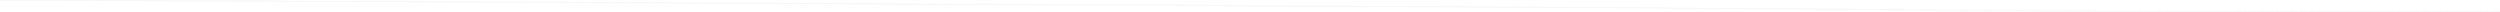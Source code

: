 digraph
{
  vcsn_context = "lat<letterset<char_letters(abc)>, letterset<char_letters(abc)>>, b"
  rankdir = LR
  edge [arrowhead = vee, arrowsize = .6]
  {
    node [shape = point, width = 0]
    I0
    I1
    I2
    I3
    I4
    I5
    I6
    I7
    I8
    I9
    I10
    I11
    I12
    I13
    I14
    I15
    I16
    I17
    I18
    I19
    I20
    I21
    I22
    I23
    I24
    I25
    I26
    I27
    I28
    I29
    I30
    I31
    I32
    I33
    I34
    I35
    I36
    I37
    I38
    I39
    I40
    I41
    I42
    I43
    I44
    I45
    I46
    I47
    I48
    I49
    I50
    I51
    I52
    I53
    I54
    I55
    I56
    I57
    I58
    I59
    F41
    F138
    F405
    F431
    F607
    F909
    F1170
    F1235
    F1268
    F1332
    F1426
    F1628
    F1698
    F2147
    F2205
    F2279
    F2473
    F2572
    F2850
    F2994
    F3002
    F3060
    F3199
    F3230
    F3293
    F3310
    F3335
    F3337
    F3384
    F3393
    F3411
    F3423
    F3750
    F3779
    F3988
    F4031
    F4122
    F4154
    F4217
    F4313
    F4492
    F4564
    F4838
    F4874
    F4886
  }
  {
    node [shape = circle, style = rounded, width = 0.5]
    0
    1
    2
    3
    4
    5
    6
    7
    8
    9
    10
    11
    12
    13
    14
    15
    16
    17
    18
    19
    20
    21
    22
    23
    24
    25
    26
    27
    28
    29
    30
    31
    32
    33
    34
    35
    36
    37
    38
    39
    40
    41
    42
    43
    44
    45
    46
    47
    48
    49
    50
    51
    52
    53
    54
    55
    56
    57
    58
    59
    60
    61
    62
    63
    64
    65
    66
    67
    68
    69
    70
    71
    72
    73
    74
    75
    76
    77
    78
    79
    80
    81
    82
    83
    84
    85
    86
    87
    88
    89
    90
    91
    92
    93
    94
    95
    96
    97
    98
    99
    100
    101
    102
    103
    104
    105
    106
    107
    108
    109
    110
    111
    112
    113
    114
    115
    116
    117
    118
    119
    120
    121
    122
    123
    124
    125
    126
    127
    128
    129
    130
    131
    132
    133
    134
    135
    136
    137
    138
    139
    140
    141
    142
    143
    144
    145
    146
    147
    148
    149
    150
    151
    152
    153
    154
    155
    156
    157
    158
    159
    160
    161
    162
    163
    164
    165
    166
    167
    168
    169
    170
    171
    172
    173
    174
    175
    176
    177
    178
    179
    180
    181
    182
    183
    184
    185
    186
    187
    188
    189
    190
    191
    192
    193
    194
    195
    196
    197
    198
    199
    200
    201
    202
    203
    204
    205
    206
    207
    208
    209
    210
    211
    212
    213
    214
    215
    216
    217
    218
    219
    220
    221
    222
    223
    224
    225
    226
    227
    228
    229
    230
    231
    232
    233
    234
    235
    236
    237
    238
    239
    240
    241
    242
    243
    244
    245
    246
    247
    248
    249
    250
    251
    252
    253
    254
    255
    256
    257
    258
    259
    260
    261
    262
    263
    264
    265
    266
    267
    268
    269
    270
    271
    272
    273
    274
    275
    276
    277
    278
    279
    280
    281
    282
    283
    284
    285
    286
    287
    288
    289
    290
    291
    292
    293
    294
    295
    296
    297
    298
    299
    300
    301
    302
    303
    304
    305
    306
    307
    308
    309
    310
    311
    312
    313
    314
    315
    316
    317
    318
    319
    320
    321
    322
    323
    324
    325
    326
    327
    328
    329
    330
    331
    332
    333
    334
    335
    336
    337
    338
    339
    340
    341
    342
    343
    344
    345
    346
    347
    348
    349
    350
    351
    352
    353
    354
    355
    356
    357
    358
    359
    360
    361
    362
    363
    364
    365
    366
    367
    368
    369
    370
    371
    372
    373
    374
    375
    376
    377
    378
    379
    380
    381
    382
    383
    384
    385
    386
    387
    388
    389
    390
    391
    392
    393
    394
    395
    396
    397
    398
    399
    400
    401
    402
    403
    404
    405
    406
    407
    408
    409
    410
    411
    412
    413
    414
    415
    416
    417
    418
    419
    420
    421
    422
    423
    424
    425
    426
    427
    428
    429
    430
    431
    432
    433
    434
    435
    436
    437
    438
    439
    440
    441
    442
    443
    444
    445
    446
    447
    448
    449
    450
    451
    452
    453
    454
    455
    456
    457
    458
    459
    460
    461
    462
    463
    464
    465
    466
    467
    468
    469
    470
    471
    472
    473
    474
    475
    476
    477
    478
    479
    480
    481
    482
    483
    484
    485
    486
    487
    488
    489
    490
    491
    492
    493
    494
    495
    496
    497
    498
    499
    500
    501
    502
    503
    504
    505
    506
    507
    508
    509
    510
    511
    512
    513
    514
    515
    516
    517
    518
    519
    520
    521
    522
    523
    524
    525
    526
    527
    528
    529
    530
    531
    532
    533
    534
    535
    536
    537
    538
    539
    540
    541
    542
    543
    544
    545
    546
    547
    548
    549
    550
    551
    552
    553
    554
    555
    556
    557
    558
    559
    560
    561
    562
    563
    564
    565
    566
    567
    568
    569
    570
    571
    572
    573
    574
    575
    576
    577
    578
    579
    580
    581
    582
    583
    584
    585
    586
    587
    588
    589
    590
    591
    592
    593
    594
    595
    596
    597
    598
    599
    600
    601
    602
    603
    604
    605
    606
    607
    608
    609
    610
    611
    612
    613
    614
    615
    616
    617
    618
    619
    620
    621
    622
    623
    624
    625
    626
    627
    628
    629
    630
    631
    632
    633
    634
    635
    636
    637
    638
    639
    640
    641
    642
    643
    644
    645
    646
    647
    648
    649
    650
    651
    652
    653
    654
    655
    656
    657
    658
    659
    660
    661
    662
    663
    664
    665
    666
    667
    668
    669
    670
    671
    672
    673
    674
    675
    676
    677
    678
    679
    680
    681
    682
    683
    684
    685
    686
    687
    688
    689
    690
    691
    692
    693
    694
    695
    696
    697
    698
    699
    700
    701
    702
    703
    704
    705
    706
    707
    708
    709
    710
    711
    712
    713
    714
    715
    716
    717
    718
    719
    720
    721
    722
    723
    724
    725
    726
    727
    728
    729
    730
    731
    732
    733
    734
    735
    736
    737
    738
    739
    740
    741
    742
    743
    744
    745
    746
    747
    748
    749
    750
    751
    752
    753
    754
    755
    756
    757
    758
    759
    760
    761
    762
    763
    764
    765
    766
    767
    768
    769
    770
    771
    772
    773
    774
    775
    776
    777
    778
    779
    780
    781
    782
    783
    784
    785
    786
    787
    788
    789
    790
    791
    792
    793
    794
    795
    796
    797
    798
    799
    800
    801
    802
    803
    804
    805
    806
    807
    808
    809
    810
    811
    812
    813
    814
    815
    816
    817
    818
    819
    820
    821
    822
    823
    824
    825
    826
    827
    828
    829
    830
    831
    832
    833
    834
    835
    836
    837
    838
    839
    840
    841
    842
    843
    844
    845
    846
    847
    848
    849
    850
    851
    852
    853
    854
    855
    856
    857
    858
    859
    860
    861
    862
    863
    864
    865
    866
    867
    868
    869
    870
    871
    872
    873
    874
    875
    876
    877
    878
    879
    880
    881
    882
    883
    884
    885
    886
    887
    888
    889
    890
    891
    892
    893
    894
    895
    896
    897
    898
    899
    900
    901
    902
    903
    904
    905
    906
    907
    908
    909
    910
    911
    912
    913
    914
    915
    916
    917
    918
    919
    920
    921
    922
    923
    924
    925
    926
    927
    928
    929
    930
    931
    932
    933
    934
    935
    936
    937
    938
    939
    940
    941
    942
    943
    944
    945
    946
    947
    948
    949
    950
    951
    952
    953
    954
    955
    956
    957
    958
    959
    960
    961
    962
    963
    964
    965
    966
    967
    968
    969
    970
    971
    972
    973
    974
    975
    976
    977
    978
    979
    980
    981
    982
    983
    984
    985
    986
    987
    988
    989
    990
    991
    992
    993
    994
    995
    996
    997
    998
    999
    1000
    1001
    1002
    1003
    1004
    1005
    1006
    1007
    1008
    1009
    1010
    1011
    1012
    1013
    1014
    1015
    1016
    1017
    1018
    1019
    1020
    1021
    1022
    1023
    1024
    1025
    1026
    1027
    1028
    1029
    1030
    1031
    1032
    1033
    1034
    1035
    1036
    1037
    1038
    1039
    1040
    1041
    1042
    1043
    1044
    1045
    1046
    1047
    1048
    1049
    1050
    1051
    1052
    1053
    1054
    1055
    1056
    1057
    1058
    1059
    1060
    1061
    1062
    1063
    1064
    1065
    1066
    1067
    1068
    1069
    1070
    1071
    1072
    1073
    1074
    1075
    1076
    1077
    1078
    1079
    1080
    1081
    1082
    1083
    1084
    1085
    1086
    1087
    1088
    1089
    1090
    1091
    1092
    1093
    1094
    1095
    1096
    1097
    1098
    1099
    1100
    1101
    1102
    1103
    1104
    1105
    1106
    1107
    1108
    1109
    1110
    1111
    1112
    1113
    1114
    1115
    1116
    1117
    1118
    1119
    1120
    1121
    1122
    1123
    1124
    1125
    1126
    1127
    1128
    1129
    1130
    1131
    1132
    1133
    1134
    1135
    1136
    1137
    1138
    1139
    1140
    1141
    1142
    1143
    1144
    1145
    1146
    1147
    1148
    1149
    1150
    1151
    1152
    1153
    1154
    1155
    1156
    1157
    1158
    1159
    1160
    1161
    1162
    1163
    1164
    1165
    1166
    1167
    1168
    1169
    1170
    1171
    1172
    1173
    1174
    1175
    1176
    1177
    1178
    1179
    1180
    1181
    1182
    1183
    1184
    1185
    1186
    1187
    1188
    1189
    1190
    1191
    1192
    1193
    1194
    1195
    1196
    1197
    1198
    1199
    1200
    1201
    1202
    1203
    1204
    1205
    1206
    1207
    1208
    1209
    1210
    1211
    1212
    1213
    1214
    1215
    1216
    1217
    1218
    1219
    1220
    1221
    1222
    1223
    1224
    1225
    1226
    1227
    1228
    1229
    1230
    1231
    1232
    1233
    1234
    1235
    1236
    1237
    1238
    1239
    1240
    1241
    1242
    1243
    1244
    1245
    1246
    1247
    1248
    1249
    1250
    1251
    1252
    1253
    1254
    1255
    1256
    1257
    1258
    1259
    1260
    1261
    1262
    1263
    1264
    1265
    1266
    1267
    1268
    1269
    1270
    1271
    1272
    1273
    1274
    1275
    1276
    1277
    1278
    1279
    1280
    1281
    1282
    1283
    1284
    1285
    1286
    1287
    1288
    1289
    1290
    1291
    1292
    1293
    1294
    1295
    1296
    1297
    1298
    1299
    1300
    1301
    1302
    1303
    1304
    1305
    1306
    1307
    1308
    1309
    1310
    1311
    1312
    1313
    1314
    1315
    1316
    1317
    1318
    1319
    1320
    1321
    1322
    1323
    1324
    1325
    1326
    1327
    1328
    1329
    1330
    1331
    1332
    1333
    1334
    1335
    1336
    1337
    1338
    1339
    1340
    1341
    1342
    1343
    1344
    1345
    1346
    1347
    1348
    1349
    1350
    1351
    1352
    1353
    1354
    1355
    1356
    1357
    1358
    1359
    1360
    1361
    1362
    1363
    1364
    1365
    1366
    1367
    1368
    1369
    1370
    1371
    1372
    1373
    1374
    1375
    1376
    1377
    1378
    1379
    1380
    1381
    1382
    1383
    1384
    1385
    1386
    1387
    1388
    1389
    1390
    1391
    1392
    1393
    1394
    1395
    1396
    1397
    1398
    1399
    1400
    1401
    1402
    1403
    1404
    1405
    1406
    1407
    1408
    1409
    1410
    1411
    1412
    1413
    1414
    1415
    1416
    1417
    1418
    1419
    1420
    1421
    1422
    1423
    1424
    1425
    1426
    1427
    1428
    1429
    1430
    1431
    1432
    1433
    1434
    1435
    1436
    1437
    1438
    1439
    1440
    1441
    1442
    1443
    1444
    1445
    1446
    1447
    1448
    1449
    1450
    1451
    1452
    1453
    1454
    1455
    1456
    1457
    1458
    1459
    1460
    1461
    1462
    1463
    1464
    1465
    1466
    1467
    1468
    1469
    1470
    1471
    1472
    1473
    1474
    1475
    1476
    1477
    1478
    1479
    1480
    1481
    1482
    1483
    1484
    1485
    1486
    1487
    1488
    1489
    1490
    1491
    1492
    1493
    1494
    1495
    1496
    1497
    1498
    1499
    1500
    1501
    1502
    1503
    1504
    1505
    1506
    1507
    1508
    1509
    1510
    1511
    1512
    1513
    1514
    1515
    1516
    1517
    1518
    1519
    1520
    1521
    1522
    1523
    1524
    1525
    1526
    1527
    1528
    1529
    1530
    1531
    1532
    1533
    1534
    1535
    1536
    1537
    1538
    1539
    1540
    1541
    1542
    1543
    1544
    1545
    1546
    1547
    1548
    1549
    1550
    1551
    1552
    1553
    1554
    1555
    1556
    1557
    1558
    1559
    1560
    1561
    1562
    1563
    1564
    1565
    1566
    1567
    1568
    1569
    1570
    1571
    1572
    1573
    1574
    1575
    1576
    1577
    1578
    1579
    1580
    1581
    1582
    1583
    1584
    1585
    1586
    1587
    1588
    1589
    1590
    1591
    1592
    1593
    1594
    1595
    1596
    1597
    1598
    1599
    1600
    1601
    1602
    1603
    1604
    1605
    1606
    1607
    1608
    1609
    1610
    1611
    1612
    1613
    1614
    1615
    1616
    1617
    1618
    1619
    1620
    1621
    1622
    1623
    1624
    1625
    1626
    1627
    1628
    1629
    1630
    1631
    1632
    1633
    1634
    1635
    1636
    1637
    1638
    1639
    1640
    1641
    1642
    1643
    1644
    1645
    1646
    1647
    1648
    1649
    1650
    1651
    1652
    1653
    1654
    1655
    1656
    1657
    1658
    1659
    1660
    1661
    1662
    1663
    1664
    1665
    1666
    1667
    1668
    1669
    1670
    1671
    1672
    1673
    1674
    1675
    1676
    1677
    1678
    1679
    1680
    1681
    1682
    1683
    1684
    1685
    1686
    1687
    1688
    1689
    1690
    1691
    1692
    1693
    1694
    1695
    1696
    1697
    1698
    1699
    1700
    1701
    1702
    1703
    1704
    1705
    1706
    1707
    1708
    1709
    1710
    1711
    1712
    1713
    1714
    1715
    1716
    1717
    1718
    1719
    1720
    1721
    1722
    1723
    1724
    1725
    1726
    1727
    1728
    1729
    1730
    1731
    1732
    1733
    1734
    1735
    1736
    1737
    1738
    1739
    1740
    1741
    1742
    1743
    1744
    1745
    1746
    1747
    1748
    1749
    1750
    1751
    1752
    1753
    1754
    1755
    1756
    1757
    1758
    1759
    1760
    1761
    1762
    1763
    1764
    1765
    1766
    1767
    1768
    1769
    1770
    1771
    1772
    1773
    1774
    1775
    1776
    1777
    1778
    1779
    1780
    1781
    1782
    1783
    1784
    1785
    1786
    1787
    1788
    1789
    1790
    1791
    1792
    1793
    1794
    1795
    1796
    1797
    1798
    1799
    1800
    1801
    1802
    1803
    1804
    1805
    1806
    1807
    1808
    1809
    1810
    1811
    1812
    1813
    1814
    1815
    1816
    1817
    1818
    1819
    1820
    1821
    1822
    1823
    1824
    1825
    1826
    1827
    1828
    1829
    1830
    1831
    1832
    1833
    1834
    1835
    1836
    1837
    1838
    1839
    1840
    1841
    1842
    1843
    1844
    1845
    1846
    1847
    1848
    1849
    1850
    1851
    1852
    1853
    1854
    1855
    1856
    1857
    1858
    1859
    1860
    1861
    1862
    1863
    1864
    1865
    1866
    1867
    1868
    1869
    1870
    1871
    1872
    1873
    1874
    1875
    1876
    1877
    1878
    1879
    1880
    1881
    1882
    1883
    1884
    1885
    1886
    1887
    1888
    1889
    1890
    1891
    1892
    1893
    1894
    1895
    1896
    1897
    1898
    1899
    1900
    1901
    1902
    1903
    1904
    1905
    1906
    1907
    1908
    1909
    1910
    1911
    1912
    1913
    1914
    1915
    1916
    1917
    1918
    1919
    1920
    1921
    1922
    1923
    1924
    1925
    1926
    1927
    1928
    1929
    1930
    1931
    1932
    1933
    1934
    1935
    1936
    1937
    1938
    1939
    1940
    1941
    1942
    1943
    1944
    1945
    1946
    1947
    1948
    1949
    1950
    1951
    1952
    1953
    1954
    1955
    1956
    1957
    1958
    1959
    1960
    1961
    1962
    1963
    1964
    1965
    1966
    1967
    1968
    1969
    1970
    1971
    1972
    1973
    1974
    1975
    1976
    1977
    1978
    1979
    1980
    1981
    1982
    1983
    1984
    1985
    1986
    1987
    1988
    1989
    1990
    1991
    1992
    1993
    1994
    1995
    1996
    1997
    1998
    1999
    2000
    2001
    2002
    2003
    2004
    2005
    2006
    2007
    2008
    2009
    2010
    2011
    2012
    2013
    2014
    2015
    2016
    2017
    2018
    2019
    2020
    2021
    2022
    2023
    2024
    2025
    2026
    2027
    2028
    2029
    2030
    2031
    2032
    2033
    2034
    2035
    2036
    2037
    2038
    2039
    2040
    2041
    2042
    2043
    2044
    2045
    2046
    2047
    2048
    2049
    2050
    2051
    2052
    2053
    2054
    2055
    2056
    2057
    2058
    2059
    2060
    2061
    2062
    2063
    2064
    2065
    2066
    2067
    2068
    2069
    2070
    2071
    2072
    2073
    2074
    2075
    2076
    2077
    2078
    2079
    2080
    2081
    2082
    2083
    2084
    2085
    2086
    2087
    2088
    2089
    2090
    2091
    2092
    2093
    2094
    2095
    2096
    2097
    2098
    2099
    2100
    2101
    2102
    2103
    2104
    2105
    2106
    2107
    2108
    2109
    2110
    2111
    2112
    2113
    2114
    2115
    2116
    2117
    2118
    2119
    2120
    2121
    2122
    2123
    2124
    2125
    2126
    2127
    2128
    2129
    2130
    2131
    2132
    2133
    2134
    2135
    2136
    2137
    2138
    2139
    2140
    2141
    2142
    2143
    2144
    2145
    2146
    2147
    2148
    2149
    2150
    2151
    2152
    2153
    2154
    2155
    2156
    2157
    2158
    2159
    2160
    2161
    2162
    2163
    2164
    2165
    2166
    2167
    2168
    2169
    2170
    2171
    2172
    2173
    2174
    2175
    2176
    2177
    2178
    2179
    2180
    2181
    2182
    2183
    2184
    2185
    2186
    2187
    2188
    2189
    2190
    2191
    2192
    2193
    2194
    2195
    2196
    2197
    2198
    2199
    2200
    2201
    2202
    2203
    2204
    2205
    2206
    2207
    2208
    2209
    2210
    2211
    2212
    2213
    2214
    2215
    2216
    2217
    2218
    2219
    2220
    2221
    2222
    2223
    2224
    2225
    2226
    2227
    2228
    2229
    2230
    2231
    2232
    2233
    2234
    2235
    2236
    2237
    2238
    2239
    2240
    2241
    2242
    2243
    2244
    2245
    2246
    2247
    2248
    2249
    2250
    2251
    2252
    2253
    2254
    2255
    2256
    2257
    2258
    2259
    2260
    2261
    2262
    2263
    2264
    2265
    2266
    2267
    2268
    2269
    2270
    2271
    2272
    2273
    2274
    2275
    2276
    2277
    2278
    2279
    2280
    2281
    2282
    2283
    2284
    2285
    2286
    2287
    2288
    2289
    2290
    2291
    2292
    2293
    2294
    2295
    2296
    2297
    2298
    2299
    2300
    2301
    2302
    2303
    2304
    2305
    2306
    2307
    2308
    2309
    2310
    2311
    2312
    2313
    2314
    2315
    2316
    2317
    2318
    2319
    2320
    2321
    2322
    2323
    2324
    2325
    2326
    2327
    2328
    2329
    2330
    2331
    2332
    2333
    2334
    2335
    2336
    2337
    2338
    2339
    2340
    2341
    2342
    2343
    2344
    2345
    2346
    2347
    2348
    2349
    2350
    2351
    2352
    2353
    2354
    2355
    2356
    2357
    2358
    2359
    2360
    2361
    2362
    2363
    2364
    2365
    2366
    2367
    2368
    2369
    2370
    2371
    2372
    2373
    2374
    2375
    2376
    2377
    2378
    2379
    2380
    2381
    2382
    2383
    2384
    2385
    2386
    2387
    2388
    2389
    2390
    2391
    2392
    2393
    2394
    2395
    2396
    2397
    2398
    2399
    2400
    2401
    2402
    2403
    2404
    2405
    2406
    2407
    2408
    2409
    2410
    2411
    2412
    2413
    2414
    2415
    2416
    2417
    2418
    2419
    2420
    2421
    2422
    2423
    2424
    2425
    2426
    2427
    2428
    2429
    2430
    2431
    2432
    2433
    2434
    2435
    2436
    2437
    2438
    2439
    2440
    2441
    2442
    2443
    2444
    2445
    2446
    2447
    2448
    2449
    2450
    2451
    2452
    2453
    2454
    2455
    2456
    2457
    2458
    2459
    2460
    2461
    2462
    2463
    2464
    2465
    2466
    2467
    2468
    2469
    2470
    2471
    2472
    2473
    2474
    2475
    2476
    2477
    2478
    2479
    2480
    2481
    2482
    2483
    2484
    2485
    2486
    2487
    2488
    2489
    2490
    2491
    2492
    2493
    2494
    2495
    2496
    2497
    2498
    2499
    2500
    2501
    2502
    2503
    2504
    2505
    2506
    2507
    2508
    2509
    2510
    2511
    2512
    2513
    2514
    2515
    2516
    2517
    2518
    2519
    2520
    2521
    2522
    2523
    2524
    2525
    2526
    2527
    2528
    2529
    2530
    2531
    2532
    2533
    2534
    2535
    2536
    2537
    2538
    2539
    2540
    2541
    2542
    2543
    2544
    2545
    2546
    2547
    2548
    2549
    2550
    2551
    2552
    2553
    2554
    2555
    2556
    2557
    2558
    2559
    2560
    2561
    2562
    2563
    2564
    2565
    2566
    2567
    2568
    2569
    2570
    2571
    2572
    2573
    2574
    2575
    2576
    2577
    2578
    2579
    2580
    2581
    2582
    2583
    2584
    2585
    2586
    2587
    2588
    2589
    2590
    2591
    2592
    2593
    2594
    2595
    2596
    2597
    2598
    2599
    2600
    2601
    2602
    2603
    2604
    2605
    2606
    2607
    2608
    2609
    2610
    2611
    2612
    2613
    2614
    2615
    2616
    2617
    2618
    2619
    2620
    2621
    2622
    2623
    2624
    2625
    2626
    2627
    2628
    2629
    2630
    2631
    2632
    2633
    2634
    2635
    2636
    2637
    2638
    2639
    2640
    2641
    2642
    2643
    2644
    2645
    2646
    2647
    2648
    2649
    2650
    2651
    2652
    2653
    2654
    2655
    2656
    2657
    2658
    2659
    2660
    2661
    2662
    2663
    2664
    2665
    2666
    2667
    2668
    2669
    2670
    2671
    2672
    2673
    2674
    2675
    2676
    2677
    2678
    2679
    2680
    2681
    2682
    2683
    2684
    2685
    2686
    2687
    2688
    2689
    2690
    2691
    2692
    2693
    2694
    2695
    2696
    2697
    2698
    2699
    2700
    2701
    2702
    2703
    2704
    2705
    2706
    2707
    2708
    2709
    2710
    2711
    2712
    2713
    2714
    2715
    2716
    2717
    2718
    2719
    2720
    2721
    2722
    2723
    2724
    2725
    2726
    2727
    2728
    2729
    2730
    2731
    2732
    2733
    2734
    2735
    2736
    2737
    2738
    2739
    2740
    2741
    2742
    2743
    2744
    2745
    2746
    2747
    2748
    2749
    2750
    2751
    2752
    2753
    2754
    2755
    2756
    2757
    2758
    2759
    2760
    2761
    2762
    2763
    2764
    2765
    2766
    2767
    2768
    2769
    2770
    2771
    2772
    2773
    2774
    2775
    2776
    2777
    2778
    2779
    2780
    2781
    2782
    2783
    2784
    2785
    2786
    2787
    2788
    2789
    2790
    2791
    2792
    2793
    2794
    2795
    2796
    2797
    2798
    2799
    2800
    2801
    2802
    2803
    2804
    2805
    2806
    2807
    2808
    2809
    2810
    2811
    2812
    2813
    2814
    2815
    2816
    2817
    2818
    2819
    2820
    2821
    2822
    2823
    2824
    2825
    2826
    2827
    2828
    2829
    2830
    2831
    2832
    2833
    2834
    2835
    2836
    2837
    2838
    2839
    2840
    2841
    2842
    2843
    2844
    2845
    2846
    2847
    2848
    2849
    2850
    2851
    2852
    2853
    2854
    2855
    2856
    2857
    2858
    2859
    2860
    2861
    2862
    2863
    2864
    2865
    2866
    2867
    2868
    2869
    2870
    2871
    2872
    2873
    2874
    2875
    2876
    2877
    2878
    2879
    2880
    2881
    2882
    2883
    2884
    2885
    2886
    2887
    2888
    2889
    2890
    2891
    2892
    2893
    2894
    2895
    2896
    2897
    2898
    2899
    2900
    2901
    2902
    2903
    2904
    2905
    2906
    2907
    2908
    2909
    2910
    2911
    2912
    2913
    2914
    2915
    2916
    2917
    2918
    2919
    2920
    2921
    2922
    2923
    2924
    2925
    2926
    2927
    2928
    2929
    2930
    2931
    2932
    2933
    2934
    2935
    2936
    2937
    2938
    2939
    2940
    2941
    2942
    2943
    2944
    2945
    2946
    2947
    2948
    2949
    2950
    2951
    2952
    2953
    2954
    2955
    2956
    2957
    2958
    2959
    2960
    2961
    2962
    2963
    2964
    2965
    2966
    2967
    2968
    2969
    2970
    2971
    2972
    2973
    2974
    2975
    2976
    2977
    2978
    2979
    2980
    2981
    2982
    2983
    2984
    2985
    2986
    2987
    2988
    2989
    2990
    2991
    2992
    2993
    2994
    2995
    2996
    2997
    2998
    2999
    3000
    3001
    3002
    3003
    3004
    3005
    3006
    3007
    3008
    3009
    3010
    3011
    3012
    3013
    3014
    3015
    3016
    3017
    3018
    3019
    3020
    3021
    3022
    3023
    3024
    3025
    3026
    3027
    3028
    3029
    3030
    3031
    3032
    3033
    3034
    3035
    3036
    3037
    3038
    3039
    3040
    3041
    3042
    3043
    3044
    3045
    3046
    3047
    3048
    3049
    3050
    3051
    3052
    3053
    3054
    3055
    3056
    3057
    3058
    3059
    3060
    3061
    3062
    3063
    3064
    3065
    3066
    3067
    3068
    3069
    3070
    3071
    3072
    3073
    3074
    3075
    3076
    3077
    3078
    3079
    3080
    3081
    3082
    3083
    3084
    3085
    3086
    3087
    3088
    3089
    3090
    3091
    3092
    3093
    3094
    3095
    3096
    3097
    3098
    3099
    3100
    3101
    3102
    3103
    3104
    3105
    3106
    3107
    3108
    3109
    3110
    3111
    3112
    3113
    3114
    3115
    3116
    3117
    3118
    3119
    3120
    3121
    3122
    3123
    3124
    3125
    3126
    3127
    3128
    3129
    3130
    3131
    3132
    3133
    3134
    3135
    3136
    3137
    3138
    3139
    3140
    3141
    3142
    3143
    3144
    3145
    3146
    3147
    3148
    3149
    3150
    3151
    3152
    3153
    3154
    3155
    3156
    3157
    3158
    3159
    3160
    3161
    3162
    3163
    3164
    3165
    3166
    3167
    3168
    3169
    3170
    3171
    3172
    3173
    3174
    3175
    3176
    3177
    3178
    3179
    3180
    3181
    3182
    3183
    3184
    3185
    3186
    3187
    3188
    3189
    3190
    3191
    3192
    3193
    3194
    3195
    3196
    3197
    3198
    3199
    3200
    3201
    3202
    3203
    3204
    3205
    3206
    3207
    3208
    3209
    3210
    3211
    3212
    3213
    3214
    3215
    3216
    3217
    3218
    3219
    3220
    3221
    3222
    3223
    3224
    3225
    3226
    3227
    3228
    3229
    3230
    3231
    3232
    3233
    3234
    3235
    3236
    3237
    3238
    3239
    3240
    3241
    3242
    3243
    3244
    3245
    3246
    3247
    3248
    3249
    3250
    3251
    3252
    3253
    3254
    3255
    3256
    3257
    3258
    3259
    3260
    3261
    3262
    3263
    3264
    3265
    3266
    3267
    3268
    3269
    3270
    3271
    3272
    3273
    3274
    3275
    3276
    3277
    3278
    3279
    3280
    3281
    3282
    3283
    3284
    3285
    3286
    3287
    3288
    3289
    3290
    3291
    3292
    3293
    3294
    3295
    3296
    3297
    3298
    3299
    3300
    3301
    3302
    3303
    3304
    3305
    3306
    3307
    3308
    3309
    3310
    3311
    3312
    3313
    3314
    3315
    3316
    3317
    3318
    3319
    3320
    3321
    3322
    3323
    3324
    3325
    3326
    3327
    3328
    3329
    3330
    3331
    3332
    3333
    3334
    3335
    3336
    3337
    3338
    3339
    3340
    3341
    3342
    3343
    3344
    3345
    3346
    3347
    3348
    3349
    3350
    3351
    3352
    3353
    3354
    3355
    3356
    3357
    3358
    3359
    3360
    3361
    3362
    3363
    3364
    3365
    3366
    3367
    3368
    3369
    3370
    3371
    3372
    3373
    3374
    3375
    3376
    3377
    3378
    3379
    3380
    3381
    3382
    3383
    3384
    3385
    3386
    3387
    3388
    3389
    3390
    3391
    3392
    3393
    3394
    3395
    3396
    3397
    3398
    3399
    3400
    3401
    3402
    3403
    3404
    3405
    3406
    3407
    3408
    3409
    3410
    3411
    3412
    3413
    3414
    3415
    3416
    3417
    3418
    3419
    3420
    3421
    3422
    3423
    3424
    3425
    3426
    3427
    3428
    3429
    3430
    3431
    3432
    3433
    3434
    3435
    3436
    3437
    3438
    3439
    3440
    3441
    3442
    3443
    3444
    3445
    3446
    3447
    3448
    3449
    3450
    3451
    3452
    3453
    3454
    3455
    3456
    3457
    3458
    3459
    3460
    3461
    3462
    3463
    3464
    3465
    3466
    3467
    3468
    3469
    3470
    3471
    3472
    3473
    3474
    3475
    3476
    3477
    3478
    3479
    3480
    3481
    3482
    3483
    3484
    3485
    3486
    3487
    3488
    3489
    3490
    3491
    3492
    3493
    3494
    3495
    3496
    3497
    3498
    3499
    3500
    3501
    3502
    3503
    3504
    3505
    3506
    3507
    3508
    3509
    3510
    3511
    3512
    3513
    3514
    3515
    3516
    3517
    3518
    3519
    3520
    3521
    3522
    3523
    3524
    3525
    3526
    3527
    3528
    3529
    3530
    3531
    3532
    3533
    3534
    3535
    3536
    3537
    3538
    3539
    3540
    3541
    3542
    3543
    3544
    3545
    3546
    3547
    3548
    3549
    3550
    3551
    3552
    3553
    3554
    3555
    3556
    3557
    3558
    3559
    3560
    3561
    3562
    3563
    3564
    3565
    3566
    3567
    3568
    3569
    3570
    3571
    3572
    3573
    3574
    3575
    3576
    3577
    3578
    3579
    3580
    3581
    3582
    3583
    3584
    3585
    3586
    3587
    3588
    3589
    3590
    3591
    3592
    3593
    3594
    3595
    3596
    3597
    3598
    3599
    3600
    3601
    3602
    3603
    3604
    3605
    3606
    3607
    3608
    3609
    3610
    3611
    3612
    3613
    3614
    3615
    3616
    3617
    3618
    3619
    3620
    3621
    3622
    3623
    3624
    3625
    3626
    3627
    3628
    3629
    3630
    3631
    3632
    3633
    3634
    3635
    3636
    3637
    3638
    3639
    3640
    3641
    3642
    3643
    3644
    3645
    3646
    3647
    3648
    3649
    3650
    3651
    3652
    3653
    3654
    3655
    3656
    3657
    3658
    3659
    3660
    3661
    3662
    3663
    3664
    3665
    3666
    3667
    3668
    3669
    3670
    3671
    3672
    3673
    3674
    3675
    3676
    3677
    3678
    3679
    3680
    3681
    3682
    3683
    3684
    3685
    3686
    3687
    3688
    3689
    3690
    3691
    3692
    3693
    3694
    3695
    3696
    3697
    3698
    3699
    3700
    3701
    3702
    3703
    3704
    3705
    3706
    3707
    3708
    3709
    3710
    3711
    3712
    3713
    3714
    3715
    3716
    3717
    3718
    3719
    3720
    3721
    3722
    3723
    3724
    3725
    3726
    3727
    3728
    3729
    3730
    3731
    3732
    3733
    3734
    3735
    3736
    3737
    3738
    3739
    3740
    3741
    3742
    3743
    3744
    3745
    3746
    3747
    3748
    3749
    3750
    3751
    3752
    3753
    3754
    3755
    3756
    3757
    3758
    3759
    3760
    3761
    3762
    3763
    3764
    3765
    3766
    3767
    3768
    3769
    3770
    3771
    3772
    3773
    3774
    3775
    3776
    3777
    3778
    3779
    3780
    3781
    3782
    3783
    3784
    3785
    3786
    3787
    3788
    3789
    3790
    3791
    3792
    3793
    3794
    3795
    3796
    3797
    3798
    3799
    3800
    3801
    3802
    3803
    3804
    3805
    3806
    3807
    3808
    3809
    3810
    3811
    3812
    3813
    3814
    3815
    3816
    3817
    3818
    3819
    3820
    3821
    3822
    3823
    3824
    3825
    3826
    3827
    3828
    3829
    3830
    3831
    3832
    3833
    3834
    3835
    3836
    3837
    3838
    3839
    3840
    3841
    3842
    3843
    3844
    3845
    3846
    3847
    3848
    3849
    3850
    3851
    3852
    3853
    3854
    3855
    3856
    3857
    3858
    3859
    3860
    3861
    3862
    3863
    3864
    3865
    3866
    3867
    3868
    3869
    3870
    3871
    3872
    3873
    3874
    3875
    3876
    3877
    3878
    3879
    3880
    3881
    3882
    3883
    3884
    3885
    3886
    3887
    3888
    3889
    3890
    3891
    3892
    3893
    3894
    3895
    3896
    3897
    3898
    3899
    3900
    3901
    3902
    3903
    3904
    3905
    3906
    3907
    3908
    3909
    3910
    3911
    3912
    3913
    3914
    3915
    3916
    3917
    3918
    3919
    3920
    3921
    3922
    3923
    3924
    3925
    3926
    3927
    3928
    3929
    3930
    3931
    3932
    3933
    3934
    3935
    3936
    3937
    3938
    3939
    3940
    3941
    3942
    3943
    3944
    3945
    3946
    3947
    3948
    3949
    3950
    3951
    3952
    3953
    3954
    3955
    3956
    3957
    3958
    3959
    3960
    3961
    3962
    3963
    3964
    3965
    3966
    3967
    3968
    3969
    3970
    3971
    3972
    3973
    3974
    3975
    3976
    3977
    3978
    3979
    3980
    3981
    3982
    3983
    3984
    3985
    3986
    3987
    3988
    3989
    3990
    3991
    3992
    3993
    3994
    3995
    3996
    3997
    3998
    3999
    4000
    4001
    4002
    4003
    4004
    4005
    4006
    4007
    4008
    4009
    4010
    4011
    4012
    4013
    4014
    4015
    4016
    4017
    4018
    4019
    4020
    4021
    4022
    4023
    4024
    4025
    4026
    4027
    4028
    4029
    4030
    4031
    4032
    4033
    4034
    4035
    4036
    4037
    4038
    4039
    4040
    4041
    4042
    4043
    4044
    4045
    4046
    4047
    4048
    4049
    4050
    4051
    4052
    4053
    4054
    4055
    4056
    4057
    4058
    4059
    4060
    4061
    4062
    4063
    4064
    4065
    4066
    4067
    4068
    4069
    4070
    4071
    4072
    4073
    4074
    4075
    4076
    4077
    4078
    4079
    4080
    4081
    4082
    4083
    4084
    4085
    4086
    4087
    4088
    4089
    4090
    4091
    4092
    4093
    4094
    4095
    4096
    4097
    4098
    4099
    4100
    4101
    4102
    4103
    4104
    4105
    4106
    4107
    4108
    4109
    4110
    4111
    4112
    4113
    4114
    4115
    4116
    4117
    4118
    4119
    4120
    4121
    4122
    4123
    4124
    4125
    4126
    4127
    4128
    4129
    4130
    4131
    4132
    4133
    4134
    4135
    4136
    4137
    4138
    4139
    4140
    4141
    4142
    4143
    4144
    4145
    4146
    4147
    4148
    4149
    4150
    4151
    4152
    4153
    4154
    4155
    4156
    4157
    4158
    4159
    4160
    4161
    4162
    4163
    4164
    4165
    4166
    4167
    4168
    4169
    4170
    4171
    4172
    4173
    4174
    4175
    4176
    4177
    4178
    4179
    4180
    4181
    4182
    4183
    4184
    4185
    4186
    4187
    4188
    4189
    4190
    4191
    4192
    4193
    4194
    4195
    4196
    4197
    4198
    4199
    4200
    4201
    4202
    4203
    4204
    4205
    4206
    4207
    4208
    4209
    4210
    4211
    4212
    4213
    4214
    4215
    4216
    4217
    4218
    4219
    4220
    4221
    4222
    4223
    4224
    4225
    4226
    4227
    4228
    4229
    4230
    4231
    4232
    4233
    4234
    4235
    4236
    4237
    4238
    4239
    4240
    4241
    4242
    4243
    4244
    4245
    4246
    4247
    4248
    4249
    4250
    4251
    4252
    4253
    4254
    4255
    4256
    4257
    4258
    4259
    4260
    4261
    4262
    4263
    4264
    4265
    4266
    4267
    4268
    4269
    4270
    4271
    4272
    4273
    4274
    4275
    4276
    4277
    4278
    4279
    4280
    4281
    4282
    4283
    4284
    4285
    4286
    4287
    4288
    4289
    4290
    4291
    4292
    4293
    4294
    4295
    4296
    4297
    4298
    4299
    4300
    4301
    4302
    4303
    4304
    4305
    4306
    4307
    4308
    4309
    4310
    4311
    4312
    4313
    4314
    4315
    4316
    4317
    4318
    4319
    4320
    4321
    4322
    4323
    4324
    4325
    4326
    4327
    4328
    4329
    4330
    4331
    4332
    4333
    4334
    4335
    4336
    4337
    4338
    4339
    4340
    4341
    4342
    4343
    4344
    4345
    4346
    4347
    4348
    4349
    4350
    4351
    4352
    4353
    4354
    4355
    4356
    4357
    4358
    4359
    4360
    4361
    4362
    4363
    4364
    4365
    4366
    4367
    4368
    4369
    4370
    4371
    4372
    4373
    4374
    4375
    4376
    4377
    4378
    4379
    4380
    4381
    4382
    4383
    4384
    4385
    4386
    4387
    4388
    4389
    4390
    4391
    4392
    4393
    4394
    4395
    4396
    4397
    4398
    4399
    4400
    4401
    4402
    4403
    4404
    4405
    4406
    4407
    4408
    4409
    4410
    4411
    4412
    4413
    4414
    4415
    4416
    4417
    4418
    4419
    4420
    4421
    4422
    4423
    4424
    4425
    4426
    4427
    4428
    4429
    4430
    4431
    4432
    4433
    4434
    4435
    4436
    4437
    4438
    4439
    4440
    4441
    4442
    4443
    4444
    4445
    4446
    4447
    4448
    4449
    4450
    4451
    4452
    4453
    4454
    4455
    4456
    4457
    4458
    4459
    4460
    4461
    4462
    4463
    4464
    4465
    4466
    4467
    4468
    4469
    4470
    4471
    4472
    4473
    4474
    4475
    4476
    4477
    4478
    4479
    4480
    4481
    4482
    4483
    4484
    4485
    4486
    4487
    4488
    4489
    4490
    4491
    4492
    4493
    4494
    4495
    4496
    4497
    4498
    4499
    4500
    4501
    4502
    4503
    4504
    4505
    4506
    4507
    4508
    4509
    4510
    4511
    4512
    4513
    4514
    4515
    4516
    4517
    4518
    4519
    4520
    4521
    4522
    4523
    4524
    4525
    4526
    4527
    4528
    4529
    4530
    4531
    4532
    4533
    4534
    4535
    4536
    4537
    4538
    4539
    4540
    4541
    4542
    4543
    4544
    4545
    4546
    4547
    4548
    4549
    4550
    4551
    4552
    4553
    4554
    4555
    4556
    4557
    4558
    4559
    4560
    4561
    4562
    4563
    4564
    4565
    4566
    4567
    4568
    4569
    4570
    4571
    4572
    4573
    4574
    4575
    4576
    4577
    4578
    4579
    4580
    4581
    4582
    4583
    4584
    4585
    4586
    4587
    4588
    4589
    4590
    4591
    4592
    4593
    4594
    4595
    4596
    4597
    4598
    4599
    4600
    4601
    4602
    4603
    4604
    4605
    4606
    4607
    4608
    4609
    4610
    4611
    4612
    4613
    4614
    4615
    4616
    4617
    4618
    4619
    4620
    4621
    4622
    4623
    4624
    4625
    4626
    4627
    4628
    4629
    4630
    4631
    4632
    4633
    4634
    4635
    4636
    4637
    4638
    4639
    4640
    4641
    4642
    4643
    4644
    4645
    4646
    4647
    4648
    4649
    4650
    4651
    4652
    4653
    4654
    4655
    4656
    4657
    4658
    4659
    4660
    4661
    4662
    4663
    4664
    4665
    4666
    4667
    4668
    4669
    4670
    4671
    4672
    4673
    4674
    4675
    4676
    4677
    4678
    4679
    4680
    4681
    4682
    4683
    4684
    4685
    4686
    4687
    4688
    4689
    4690
    4691
    4692
    4693
    4694
    4695
    4696
    4697
    4698
    4699
    4700
    4701
    4702
    4703
    4704
    4705
    4706
    4707
    4708
    4709
    4710
    4711
    4712
    4713
    4714
    4715
    4716
    4717
    4718
    4719
    4720
    4721
    4722
    4723
    4724
    4725
    4726
    4727
    4728
    4729
    4730
    4731
    4732
    4733
    4734
    4735
    4736
    4737
    4738
    4739
    4740
    4741
    4742
    4743
    4744
    4745
    4746
    4747
    4748
    4749
    4750
    4751
    4752
    4753
    4754
    4755
    4756
    4757
    4758
    4759
    4760
    4761
    4762
    4763
    4764
    4765
    4766
    4767
    4768
    4769
    4770
    4771
    4772
    4773
    4774
    4775
    4776
    4777
    4778
    4779
    4780
    4781
    4782
    4783
    4784
    4785
    4786
    4787
    4788
    4789
    4790
    4791
    4792
    4793
    4794
    4795
    4796
    4797
    4798
    4799
    4800
    4801
    4802
    4803
    4804
    4805
    4806
    4807
    4808
    4809
    4810
    4811
    4812
    4813
    4814
    4815
    4816
    4817
    4818
    4819
    4820
    4821
    4822
    4823
    4824
    4825
    4826
    4827
    4828
    4829
    4830
    4831
    4832
    4833
    4834
    4835
    4836
    4837
    4838
    4839
    4840
    4841
    4842
    4843
    4844
    4845
    4846
    4847
    4848
    4849
    4850
    4851
    4852
    4853
    4854
    4855
    4856
    4857
    4858
    4859
    4860
    4861
    4862
    4863
    4864
    4865
    4866
    4867
    4868
    4869
    4870
    4871
    4872
    4873
    4874
    4875
    4876
    4877
    4878
    4879
    4880
    4881
    4882
    4883
    4884
    4885
    4886
    4887
    4888
    4889
    4890
    4891
    4892
    4893
    4894
    4895
    4896
    4897
    4898
    4899
    4900
    4901
    4902
    4903
    4904
    4905
    4906
    4907
    4908
    4909
    4910
    4911
    4912
    4913
    4914
    4915
    4916
    4917
    4918
    4919
    4920
    4921
    4922
    4923
    4924
    4925
    4926
    4927
    4928
    4929
    4930
    4931
    4932
    4933
    4934
    4935
    4936
    4937
    4938
    4939
    4940
    4941
    4942
    4943
    4944
    4945
    4946
    4947
    4948
    4949
    4950
    4951
    4952
    4953
    4954
    4955
    4956
    4957
    4958
    4959
    4960
    4961
    4962
    4963
    4964
    4965
    4966
    4967
    4968
    4969
    4970
    4971
    4972
    4973
    4974
    4975
    4976
    4977
    4978
    4979
    4980
    4981
    4982
    4983
    4984
    4985
    4986
    4987
    4988
    4989
    4990
    4991
    4992
    4993
    4994
    4995
    4996
    4997
    4998
    4999
  }
  I0 -> 0
  I1 -> 1
  I2 -> 2
  I3 -> 3
  I4 -> 4
  I5 -> 5
  I6 -> 6
  I7 -> 7
  I8 -> 8
  I9 -> 9
  I10 -> 10
  I11 -> 11
  I12 -> 12
  I13 -> 13
  I14 -> 14
  I15 -> 15
  I16 -> 16
  I17 -> 17
  I18 -> 18
  I19 -> 19
  I20 -> 20
  I21 -> 21
  I22 -> 22
  I23 -> 23
  I24 -> 24
  I25 -> 25
  I26 -> 26
  I27 -> 27
  I28 -> 28
  I29 -> 29
  I30 -> 30
  I31 -> 31
  I32 -> 32
  I33 -> 33
  I34 -> 34
  I35 -> 35
  I36 -> 36
  I37 -> 37
  I38 -> 38
  I39 -> 39
  I40 -> 40
  I41 -> 41
  I42 -> 42
  I43 -> 43
  I44 -> 44
  I45 -> 45
  I46 -> 46
  I47 -> 47
  I48 -> 48
  I49 -> 49
  I50 -> 50
  I51 -> 51
  I52 -> 52
  I53 -> 53
  I54 -> 54
  I55 -> 55
  I56 -> 56
  I57 -> 57
  I58 -> 58
  I59 -> 59
  0 -> 2339 [label = "c|a"]
  1 -> 4581 [label = "c|c"]
  2 -> 4376 [label = "a|c"]
  3 -> 4540 [label = "b|b"]
  4 -> 1067 [label = "b|c"]
  5 -> 3417 [label = "b|a"]
  6 -> 4828 [label = "a|b"]
  7 -> 3797 [label = "a|b"]
  8 -> 1723 [label = "c|b"]
  9 -> 2588 [label = "c|c"]
  10 -> 245 [label = "a|b"]
  11 -> 3419 [label = "a|b"]
  12 -> 4391 [label = "b|a"]
  13 -> 889 [label = "a|c"]
  14 -> 282 [label = "c|c"]
  15 -> 105 [label = "c|c"]
  16 -> 3924 [label = "a|c"]
  17 -> 604 [label = "c|c"]
  18 -> 4423 [label = "b|a"]
  19 -> 3138 [label = "a|a"]
  20 -> 156 [label = "c|c"]
  21 -> 4904 [label = "b|c"]
  22 -> 4953 [label = "a|c"]
  23 -> 4651 [label = "c|b"]
  24 -> 474 [label = "b|a"]
  25 -> 2829 [label = "b|a"]
  26 -> 3235 [label = "a|b"]
  27 -> 2411 [label = "b|a"]
  28 -> 1092 [label = "a|b"]
  29 -> 1715 [label = "a|c"]
  30 -> 3548 [label = "c|b"]
  31 -> 2269 [label = "b|a"]
  32 -> 4209 [label = "a|b"]
  33 -> 3413 [label = "c|a"]
  34 -> 3003 [label = "c|a"]
  35 -> 2810 [label = "b|b"]
  36 -> 2635 [label = "a|a"]
  37 -> 3454 [label = "b|a"]
  38 -> 2951 [label = "c|b"]
  39 -> 1938 [label = "c|b"]
  40 -> 2993 [label = "a|a"]
  41 -> F41
  41 -> 2324 [label = "a|a"]
  42 -> 2362 [label = "b|c"]
  43 -> 2997 [label = "a|c"]
  44 -> 1968 [label = "a|a"]
  45 -> 2524 [label = "a|b"]
  46 -> 2666 [label = "b|a"]
  47 -> 4375 [label = "a|b"]
  48 -> 3871 [label = "c|b"]
  49 -> 4353 [label = "c|a"]
  50 -> 4265 [label = "b|a"]
  51 -> 3457 [label = "b|a"]
  52 -> 81 [label = "c|a"]
  53 -> 4406 [label = "c|c"]
  54 -> 3868 [label = "b|a"]
  55 -> 2161 [label = "a|c"]
  56 -> 4960 [label = "b|c"]
  57 -> 502 [label = "b|b"]
  58 -> 3179 [label = "a|a"]
  59 -> 3313 [label = "c|a"]
  60 -> 3559 [label = "b|a"]
  61 -> 2231 [label = "b|b"]
  62 -> 3273 [label = "b|a"]
  63 -> 329 [label = "b|b"]
  64 -> 4843 [label = "c|c"]
  65 -> 1021 [label = "c|a"]
  66 -> 4380 [label = "a|a"]
  67 -> 2409 [label = "a|b"]
  68 -> 3016 [label = "b|a"]
  69 -> 4537 [label = "b|c"]
  70 -> 4156 [label = "a|a"]
  71 -> 868 [label = "a|b"]
  72 -> 4883 [label = "a|c"]
  73 -> 566 [label = "a|c"]
  74 -> 752 [label = "b|b"]
  75 -> 297 [label = "b|b"]
  76 -> 1511 [label = "a|a"]
  77 -> 56 [label = "b|c"]
  78 -> 3599 [label = "c|b"]
  79 -> 2355 [label = "b|b"]
  80 -> 1144 [label = "b|c"]
  81 -> 3838 [label = "b|b"]
  82 -> 289 [label = "c|b"]
  83 -> 2646 [label = "c|a"]
  84 -> 1142 [label = "c|b"]
  85 -> 1564 [label = "c|b"]
  86 -> 3277 [label = "b|c"]
  87 -> 3778 [label = "c|a"]
  88 -> 621 [label = "b|c"]
  89 -> 1801 [label = "a|a"]
  90 -> 438 [label = "c|c"]
  91 -> 3398 [label = "c|b"]
  92 -> 3097 [label = "a|a"]
  93 -> 1602 [label = "c|a"]
  94 -> 3722 [label = "a|c"]
  95 -> 1706 [label = "a|c"]
  96 -> 4201 [label = "c|b"]
  97 -> 3071 [label = "a|b"]
  98 -> 2079 [label = "b|a"]
  99 -> 530 [label = "a|a"]
  100 -> 4719 [label = "c|a"]
  101 -> 983 [label = "b|a"]
  102 -> 3995 [label = "b|b"]
  103 -> 4802 [label = "a|a"]
  104 -> 3381 [label = "a|b"]
  105 -> 2585 [label = "c|b"]
  106 -> 4567 [label = "c|c"]
  107 -> 1641 [label = "b|c"]
  108 -> 3218 [label = "b|b"]
  109 -> 1117 [label = "b|c"]
  110 -> 4893 [label = "b|b"]
  111 -> 3971 [label = "a|c"]
  112 -> 1370 [label = "c|b"]
  113 -> 4312 [label = "b|c"]
  114 -> 1553 [label = "a|a"]
  115 -> 3843 [label = "b|b"]
  116 -> 3634 [label = "c|a"]
  117 -> 2010 [label = "c|b"]
  118 -> 3857 [label = "c|a"]
  119 -> 2541 [label = "a|c"]
  120 -> 3927 [label = "a|b"]
  121 -> 1897 [label = "b|a"]
  122 -> 3359 [label = "a|b"]
  123 -> 28 [label = "c|b"]
  124 -> 2461 [label = "b|a"]
  125 -> 628 [label = "a|b"]
  126 -> 2875 [label = "a|a"]
  127 -> 1444 [label = "b|c"]
  128 -> 1821 [label = "a|a"]
  129 -> 62 [label = "a|c"]
  130 -> 4289 [label = "a|c"]
  131 -> 197 [label = "c|b"]
  132 -> 4631 [label = "b|c"]
  133 -> 1901 [label = "b|a"]
  134 -> 2135 [label = "b|a"]
  135 -> 4059 [label = "b|b"]
  136 -> 4039 [label = "c|c"]
  137 -> 2153 [label = "b|b"]
  138 -> F138
  138 -> 1583 [label = "c|a"]
  139 -> 1427 [label = "c|b"]
  140 -> 3320 [label = "c|a"]
  141 -> 1111 [label = "c|b"]
  142 -> 1701 [label = "b|b"]
  143 -> 3817 [label = "c|b"]
  144 -> 40 [label = "c|c"]
  145 -> 463 [label = "c|a"]
  146 -> 2664 [label = "a|c"]
  147 -> 795 [label = "b|b"]
  148 -> 313 [label = "c|a"]
  149 -> 1856 [label = "c|a"]
  150 -> 22 [label = "c|c"]
  151 -> 157 [label = "b|a"]
  152 -> 135 [label = "c|b"]
  153 -> 2041 [label = "a|c"]
  154 -> 2509 [label = "a|b"]
  155 -> 1887 [label = "c|c"]
  156 -> 3929 [label = "c|b"]
  157 -> 4140 [label = "c|c"]
  158 -> 3133 [label = "a|a"]
  159 -> 1813 [label = "a|a"]
  160 -> 2970 [label = "c|b"]
  161 -> 812 [label = "b|b"]
  162 -> 4428 [label = "c|b"]
  163 -> 4796 [label = "b|b"]
  164 -> 4576 [label = "c|a"]
  165 -> 3874 [label = "a|b"]
  166 -> 4412 [label = "a|a"]
  167 -> 4012 [label = "c|c"]
  168 -> 2103 [label = "a|a"]
  169 -> 259 [label = "c|a"]
  170 -> 4504 [label = "c|c"]
  171 -> 2027 [label = "a|c"]
  172 -> 2654 [label = "c|c"]
  173 -> 219 [label = "b|b"]
  174 -> 2757 [label = "a|c"]
  175 -> 3151 [label = "c|b"]
  176 -> 784 [label = "c|b"]
  177 -> 578 [label = "a|b"]
  178 -> 3303 [label = "b|b"]
  179 -> 2423 [label = "b|a"]
  180 -> 2024 [label = "c|a"]
  181 -> 2978 [label = "a|a"]
  182 -> 2587 [label = "b|c"]
  183 -> 3860 [label = "a|b"]
  184 -> 1433 [label = "b|b"]
  185 -> 940 [label = "b|c"]
  186 -> 4050 [label = "a|a"]
  187 -> 4107 [label = "a|a"]
  188 -> 2256 [label = "c|c"]
  189 -> 4935 [label = "c|b"]
  190 -> 3469 [label = "c|b"]
  191 -> 2945 [label = "c|b"]
  192 -> 1001 [label = "c|a"]
  193 -> 1551 [label = "b|a"]
  194 -> 3017 [label = "a|b"]
  195 -> 2440 [label = "c|b"]
  196 -> 67 [label = "c|a"]
  197 -> 285 [label = "c|b"]
  198 -> 4987 [label = "c|a"]
  199 -> 2032 [label = "c|a"]
  200 -> 4542 [label = "c|b"]
  201 -> 3794 [label = "b|a"]
  202 -> 4615 [label = "b|a"]
  203 -> 4944 [label = "c|c"]
  204 -> 1582 [label = "b|b"]
  205 -> 3703 [label = "a|b"]
  206 -> 813 [label = "a|b"]
  207 -> 1225 [label = "a|a"]
  208 -> 2911 [label = "a|c"]
  209 -> 4929 [label = "a|a"]
  210 -> 767 [label = "a|b"]
  211 -> 3130 [label = "b|a"]
  212 -> 2898 [label = "a|a"]
  213 -> 2357 [label = "a|b"]
  214 -> 2933 [label = "c|c"]
  215 -> 4303 [label = "c|b"]
  216 -> 4464 [label = "c|b"]
  217 -> 4446 [label = "b|a"]
  218 -> 2090 [label = "c|b"]
  219 -> 2226 [label = "c|a"]
  220 -> 2896 [label = "c|c"]
  221 -> 3706 [label = "c|b"]
  222 -> 2287 [label = "b|c"]
  223 -> 4282 [label = "c|b"]
  224 -> 4430 [label = "a|a"]
  225 -> 1692 [label = "a|a"]
  226 -> 511 [label = "c|c"]
  227 -> 1277 [label = "c|a"]
  228 -> 647 [label = "a|c"]
  229 -> 21 [label = "a|c"]
  230 -> 1545 [label = "a|b"]
  231 -> 117 [label = "c|a"]
  232 -> 3629 [label = "c|b"]
  233 -> 3571 [label = "b|c"]
  234 -> 4188 [label = "b|b"]
  235 -> 4974 [label = "a|c"]
  236 -> 377 [label = "b|b"]
  237 -> 3379 [label = "a|c"]
  238 -> 346 [label = "b|c"]
  239 -> 4513 [label = "c|b"]
  240 -> 2783 [label = "a|a"]
  241 -> 3541 [label = "c|c"]
  242 -> 3638 [label = "c|b"]
  243 -> 602 [label = "b|a"]
  244 -> 4577 [label = "a|a"]
  245 -> 4026 [label = "b|c"]
  246 -> 3656 [label = "b|a"]
  247 -> 3002 [label = "c|a"]
  248 -> 3812 [label = "a|c"]
  249 -> 827 [label = "a|a"]
  250 -> 581 [label = "a|c"]
  251 -> 2431 [label = "c|a"]
  252 -> 2479 [label = "b|c"]
  253 -> 3851 [label = "c|a"]
  254 -> 2652 [label = "b|c"]
  255 -> 2172 [label = "a|a"]
  256 -> 1128 [label = "b|b"]
  257 -> 850 [label = "c|a"]
  258 -> 1281 [label = "c|b"]
  259 -> 2633 [label = "c|c"]
  260 -> 708 [label = "c|c"]
  261 -> 322 [label = "a|c"]
  262 -> 1524 [label = "a|b"]
  263 -> 3458 [label = "b|c"]
  264 -> 2703 [label = "a|a"]
  265 -> 4254 [label = "c|a"]
  266 -> 230 [label = "c|b"]
  267 -> 1216 [label = "b|b"]
  268 -> 441 [label = "a|a"]
  269 -> 231 [label = "b|c"]
  270 -> 192 [label = "b|a"]
  271 -> 128 [label = "b|c"]
  272 -> 2971 [label = "b|b"]
  273 -> 4570 [label = "c|c"]
  274 -> 2104 [label = "c|b"]
  275 -> 3170 [label = "b|c"]
  276 -> 4562 [label = "c|c"]
  277 -> 2331 [label = "a|b"]
  278 -> 3777 [label = "b|b"]
  279 -> 1547 [label = "c|c"]
  280 -> 1654 [label = "a|c"]
  281 -> 3667 [label = "b|a"]
  282 -> 1420 [label = "a|b"]
  283 -> 276 [label = "b|b"]
  284 -> 4309 [label = "a|a"]
  285 -> 1030 [label = "c|b"]
  286 -> 2194 [label = "b|b"]
  287 -> 4514 [label = "c|c"]
  288 -> 4954 [label = "b|b"]
  289 -> 2328 [label = "a|a"]
  290 -> 2087 [label = "c|c"]
  291 -> 859 [label = "b|a"]
  292 -> 884 [label = "b|c"]
  293 -> 472 [label = "a|c"]
  294 -> 4792 [label = "b|c"]
  295 -> 4515 [label = "a|a"]
  296 -> 1246 [label = "c|a"]
  297 -> 255 [label = "b|a"]
  298 -> 3302 [label = "b|c"]
  299 -> 4275 [label = "a|b"]
  300 -> 2617 [label = "b|c"]
  301 -> 1269 [label = "c|c"]
  302 -> 1855 [label = "c|a"]
  303 -> 2347 [label = "b|a"]
  304 -> 1176 [label = "c|c"]
  305 -> 2523 [label = "c|b"]
  306 -> 3106 [label = "b|c"]
  307 -> 627 [label = "a|a"]
  308 -> 3326 [label = "b|a"]
  309 -> 3428 [label = "a|b"]
  310 -> 4241 [label = "b|c"]
  311 -> 3940 [label = "b|a"]
  312 -> 591 [label = "c|b"]
  313 -> 3516 [label = "a|a"]
  314 -> 4109 [label = "b|c"]
  315 -> 1916 [label = "b|a"]
  316 -> 4165 [label = "a|b"]
  317 -> 3908 [label = "c|b"]
  318 -> 151 [label = "b|b"]
  319 -> 4784 [label = "a|a"]
  320 -> 1907 [label = "a|b"]
  321 -> 1058 [label = "a|c"]
  322 -> 1797 [label = "a|a"]
  323 -> 4713 [label = "b|b"]
  324 -> 1035 [label = "a|c"]
  325 -> 3642 [label = "c|c"]
  326 -> 44 [label = "a|b"]
  327 -> 3735 [label = "b|a"]
  328 -> 1181 [label = "c|a"]
  329 -> 2333 [label = "b|c"]
  330 -> 154 [label = "c|a"]
  331 -> 1688 [label = "b|c"]
  332 -> 3026 [label = "c|c"]
  333 -> 1473 [label = "a|a"]
  334 -> 2386 [label = "a|c"]
  335 -> 693 [label = "a|c"]
  336 -> 4693 [label = "a|c"]
  337 -> 922 [label = "b|a"]
  338 -> 1803 [label = "c|a"]
  339 -> 4942 [label = "a|b"]
  340 -> 1360 [label = "a|c"]
  341 -> 4888 [label = "b|c"]
  342 -> 1452 [label = "c|c"]
  343 -> 1109 [label = "c|c"]
  344 -> 831 [label = "c|c"]
  345 -> 287 [label = "b|b"]
  346 -> 2818 [label = "a|c"]
  347 -> 3418 [label = "c|b"]
  348 -> 4510 [label = "c|a"]
  349 -> 3099 [label = "a|a"]
  350 -> 917 [label = "a|a"]
  351 -> 2707 [label = "b|b"]
  352 -> 1458 [label = "b|a"]
  353 -> 1836 [label = "a|b"]
  354 -> 2175 [label = "c|a"]
  355 -> 3205 [label = "b|b"]
  356 -> 442 [label = "b|b"]
  357 -> 1599 [label = "a|b"]
  358 -> 673 [label = "b|b"]
  359 -> 4272 [label = "c|b"]
  360 -> 390 [label = "a|c"]
  361 -> 2227 [label = "c|a"]
  362 -> 1169 [label = "a|c"]
  363 -> 4767 [label = "c|a"]
  364 -> 4623 [label = "a|b"]
  365 -> 110 [label = "a|c"]
  366 -> 4683 [label = "c|b"]
  367 -> 416 [label = "b|a"]
  368 -> 2557 [label = "b|c"]
  369 -> 509 [label = "c|a"]
  370 -> 3949 [label = "a|c"]
  371 -> 2608 [label = "b|b"]
  372 -> 118 [label = "b|c"]
  373 -> 663 [label = "c|b"]
  374 -> 1827 [label = "b|a"]
  375 -> 4844 [label = "b|a"]
  376 -> 1113 [label = "c|c"]
  377 -> 182 [label = "a|b"]
  378 -> 4011 [label = "c|b"]
  379 -> 3895 [label = "b|c"]
  380 -> 1430 [label = "c|a"]
  381 -> 726 [label = "a|b"]
  382 -> 210 [label = "c|c"]
  383 -> 125 [label = "c|b"]
  384 -> 283 [label = "c|c"]
  385 -> 3988 [label = "b|a"]
  386 -> 4071 [label = "c|b"]
  387 -> 2389 [label = "a|c"]
  388 -> 1106 [label = "a|b"]
  389 -> 4341 [label = "a|b"]
  390 -> 2858 [label = "c|a"]
  391 -> 4612 [label = "a|b"]
  392 -> 1605 [label = "b|a"]
  393 -> 2939 [label = "a|a"]
  394 -> 1012 [label = "a|c"]
  395 -> 235 [label = "a|b"]
  396 -> 4551 [label = "a|c"]
  397 -> 2825 [label = "c|a"]
  398 -> 4121 [label = "a|c"]
  399 -> 2012 [label = "c|c"]
  400 -> 4471 [label = "c|c"]
  401 -> 4874 [label = "c|b"]
  402 -> 204 [label = "b|c"]
  403 -> 3265 [label = "c|c"]
  404 -> 1010 [label = "b|a"]
  405 -> F405
  405 -> 1662 [label = "c|b"]
  406 -> 3919 [label = "a|c"]
  407 -> 1276 [label = "c|c"]
  408 -> 791 [label = "b|b"]
  409 -> 2093 [label = "a|b"]
  410 -> 4668 [label = "b|c"]
  411 -> 1864 [label = "b|a"]
  412 -> 3678 [label = "b|a"]
  413 -> 1832 [label = "c|b"]
  414 -> 4221 [label = "c|b"]
  415 -> 1539 [label = "a|a"]
  416 -> 457 [label = "a|c"]
  417 -> 1784 [label = "b|a"]
  418 -> 4350 [label = "a|c"]
  419 -> 2953 [label = "b|a"]
  420 -> 2352 [label = "a|a"]
  421 -> 2262 [label = "a|b"]
  422 -> 3760 [label = "b|a"]
  423 -> 975 [label = "b|c"]
  424 -> 3992 [label = "a|c"]
  425 -> 1537 [label = "b|c"]
  426 -> 1913 [label = "b|a"]
  427 -> 1009 [label = "c|b"]
  428 -> 1210 [label = "c|a"]
  429 -> 4009 [label = "c|b"]
  430 -> 3067 [label = "a|c"]
  431 -> F431
  431 -> 3737 [label = "b|b"]
  432 -> 1615 [label = "c|c"]
  433 -> 1441 [label = "a|b"]
  434 -> 2129 [label = "c|a"]
  435 -> 4086 [label = "a|b"]
  436 -> 1909 [label = "c|a"]
  437 -> 3612 [label = "c|b"]
  438 -> 3948 [label = "a|b"]
  439 -> 4957 [label = "a|c"]
  440 -> 1653 [label = "a|a"]
  441 -> 558 [label = "b|a"]
  442 -> 3886 [label = "c|c"]
  443 -> 3348 [label = "c|a"]
  444 -> 4332 [label = "b|c"]
  445 -> 3591 [label = "b|c"]
  446 -> 2390 [label = "c|c"]
  447 -> 1008 [label = "a|c"]
  448 -> 3333 [label = "c|b"]
  449 -> 4162 [label = "a|a"]
  450 -> 865 [label = "c|b"]
  451 -> 799 [label = "c|b"]
  452 -> 2069 [label = "a|c"]
  453 -> 905 [label = "c|c"]
  454 -> 4949 [label = "a|b"]
  455 -> 3997 [label = "a|a"]
  456 -> 4043 [label = "b|a"]
  457 -> 158 [label = "c|a"]
  458 -> 1363 [label = "a|c"]
  459 -> 4690 [label = "c|a"]
  460 -> 1702 [label = "b|b"]
  461 -> 1819 [label = "a|c"]
  462 -> 4417 [label = "b|a"]
  463 -> 2708 [label = "a|b"]
  464 -> 3317 [label = "c|a"]
  465 -> 2936 [label = "c|c"]
  466 -> 2428 [label = "a|c"]
  467 -> 4930 [label = "c|b"]
  468 -> 3129 [label = "a|b"]
  469 -> 3910 [label = "a|a"]
  470 -> 2439 [label = "c|b"]
  471 -> 961 [label = "a|a"]
  472 -> 4534 [label = "b|b"]
  473 -> 4880 [label = "c|c"]
  474 -> 1263 [label = "c|b"]
  475 -> 4977 [label = "b|b"]
  476 -> 4268 [label = "b|c"]
  477 -> 1369 [label = "a|c"]
  478 -> 1895 [label = "b|a"]
  479 -> 1489 [label = "b|c"]
  480 -> 344 [label = "b|c"]
  481 -> 1713 [label = "c|c"]
  482 -> 1247 [label = "b|c"]
  483 -> 3425 [label = "a|b"]
  484 -> 4978 [label = "b|c"]
  485 -> 3660 [label = "c|a"]
  486 -> 4971 [label = "c|b"]
  487 -> 1298 [label = "c|a"]
  488 -> 3763 [label = "a|b"]
  489 -> 4505 [label = "a|b"]
  490 -> 4033 [label = "c|a"]
  491 -> 2057 [label = "a|a"]
  492 -> 728 [label = "b|c"]
  493 -> 1234 [label = "c|c"]
  494 -> 4594 [label = "a|b"]
  495 -> 2370 [label = "a|b"]
  496 -> 2659 [label = "c|b"]
  497 -> 3042 [label = "a|a"]
  498 -> 1961 [label = "c|a"]
  499 -> 4250 [label = "b|b"]
  500 -> 2095 [label = "c|c"]
  501 -> 2105 [label = "b|c"]
  502 -> 3096 [label = "a|b"]
  503 -> 2946 [label = "b|b"]
  504 -> 3361 [label = "b|a"]
  505 -> 352 [label = "b|a"]
  506 -> 3576 [label = "a|a"]
  507 -> 4124 [label = "a|a"]
  508 -> 106 [label = "b|c"]
  509 -> 2351 [label = "a|a"]
  510 -> 98 [label = "a|b"]
  511 -> 1570 [label = "c|b"]
  512 -> 527 [label = "b|c"]
  513 -> 2720 [label = "c|a"]
  514 -> 1197 [label = "b|b"]
  515 -> 789 [label = "a|b"]
  516 -> 984 [label = "b|c"]
  517 -> 4100 [label = "a|b"]
  518 -> 4237 [label = "a|c"]
  519 -> 3994 [label = "b|b"]
  520 -> 499 [label = "c|a"]
  521 -> 2778 [label = "a|a"]
  522 -> 1888 [label = "c|c"]
  523 -> 1748 [label = "a|c"]
  524 -> 2722 [label = "a|c"]
  525 -> 1429 [label = "a|b"]
  526 -> 2134 [label = "c|a"]
  527 -> 3578 [label = "a|c"]
  528 -> 4234 [label = "a|c"]
  529 -> 4842 [label = "a|a"]
  530 -> 2745 [label = "c|c"]
  531 -> 3990 [label = "c|c"]
  532 -> 2019 [label = "a|a"]
  533 -> 1378 [label = "c|a"]
  534 -> 4105 [label = "a|c"]
  535 -> 1668 [label = "a|c"]
  536 -> 97 [label = "a|a"]
  537 -> 1556 [label = "b|c"]
  538 -> 1867 [label = "c|c"]
  539 -> 3672 [label = "b|b"]
  540 -> 1158 [label = "a|c"]
  541 -> 1250 [label = "a|b"]
  542 -> 4427 [label = "a|b"]
  543 -> 3113 [label = "b|b"]
  544 -> 3958 [label = "a|a"]
  545 -> 478 [label = "c|b"]
  546 -> 688 [label = "a|c"]
  547 -> 1894 [label = "a|a"]
  548 -> 899 [label = "b|c"]
  549 -> 3199 [label = "c|b"]
  550 -> 1886 [label = "a|a"]
  551 -> 1510 [label = "c|a"]
  552 -> 3504 [label = "c|a"]
  553 -> 2704 [label = "c|a"]
  554 -> 4587 [label = "b|a"]
  555 -> 4679 [label = "b|c"]
  556 -> 4547 [label = "a|b"]
  557 -> 3356 [label = "c|b"]
  558 -> 4833 [label = "b|c"]
  559 -> 1341 [label = "a|a"]
  560 -> 3331 [label = "a|b"]
  561 -> 4616 [label = "a|a"]
  562 -> 3389 [label = "a|c"]
  563 -> 4613 [label = "a|c"]
  564 -> 1353 [label = "a|a"]
  565 -> 2406 [label = "b|b"]
  566 -> 1757 [label = "c|c"]
  567 -> 588 [label = "a|a"]
  568 -> 2141 [label = "c|b"]
  569 -> 3605 [label = "c|b"]
  570 -> 3673 [label = "b|b"]
  571 -> 2298 [label = "b|a"]
  572 -> 16 [label = "a|c"]
  573 -> 1969 [label = "b|c"]
  574 -> 3961 [label = "b|c"]
  575 -> 1899 [label = "c|b"]
  576 -> 2446 [label = "c|b"]
  577 -> 3053 [label = "a|c"]
  578 -> 2840 [label = "c|a"]
  579 -> 467 [label = "a|a"]
  580 -> 2003 [label = "c|c"]
  581 -> 4302 [label = "b|b"]
  582 -> 999 [label = "a|b"]
  583 -> 3065 [label = "a|c"]
  584 -> 3424 [label = "a|c"]
  585 -> 1554 [label = "b|b"]
  586 -> 4186 [label = "a|a"]
  587 -> 3652 [label = "a|b"]
  588 -> 4314 [label = "c|c"]
  589 -> 3518 [label = "a|a"]
  590 -> 2136 [label = "b|c"]
  591 -> 3427 [label = "a|b"]
  592 -> 3006 [label = "b|a"]
  593 -> 950 [label = "c|b"]
  594 -> 23 [label = "b|b"]
  595 -> 4456 [label = "a|c"]
  596 -> 1221 [label = "c|b"]
  597 -> 3641 [label = "c|b"]
  598 -> 1823 [label = "a|c"]
  599 -> 1765 [label = "b|a"]
  600 -> 1243 [label = "b|c"]
  601 -> 1598 [label = "a|b"]
  602 -> 540 [label = "b|a"]
  603 -> 1733 [label = "b|c"]
  604 -> 2035 [label = "c|c"]
  605 -> 3598 [label = "a|c"]
  606 -> 1023 [label = "a|c"]
  607 -> F607
  607 -> 2961 [label = "a|a"]
  608 -> 1020 [label = "b|a"]
  609 -> 2192 [label = "a|c"]
  610 -> 1957 [label = "b|c"]
  611 -> 387 [label = "c|c"]
  612 -> 960 [label = "b|c"]
  613 -> 2288 [label = "a|a"]
  614 -> 2380 [label = "a|c"]
  615 -> 2014 [label = "c|a"]
  616 -> 3818 [label = "a|a"]
  617 -> 2543 [label = "b|c"]
  618 -> 639 [label = "a|c"]
  619 -> 65 [label = "a|c"]
  620 -> 1927 [label = "a|a"]
  621 -> 1282 [label = "c|b"]
  622 -> 1253 [label = "c|c"]
  623 -> 4193 [label = "b|a"]
  624 -> 124 [label = "b|c"]
  625 -> 854 [label = "c|b"]
  626 -> 3584 [label = "c|c"]
  627 -> 199 [label = "a|b"]
  628 -> 2544 [label = "c|b"]
  629 -> 1850 [label = "b|c"]
  630 -> 243 [label = "a|a"]
  631 -> 1740 [label = "c|b"]
  632 -> 3164 [label = "a|b"]
  633 -> 912 [label = "b|a"]
  634 -> 2292 [label = "a|b"]
  635 -> 4721 [label = "c|a"]
  636 -> 1830 [label = "b|c"]
  637 -> 1367 [label = "c|c"]
  638 -> 3357 [label = "a|b"]
  639 -> 2501 [label = "c|c"]
  640 -> 144 [label = "b|b"]
  641 -> 2323 [label = "b|b"]
  642 -> 1905 [label = "a|c"]
  643 -> 1295 [label = "a|a"]
  644 -> 1481 [label = "b|b"]
  645 -> 3252 [label = "b|b"]
  646 -> 4007 [label = "c|a"]
  647 -> 3028 [label = "b|c"]
  648 -> 271 [label = "b|a"]
  649 -> 3532 [label = "c|c"]
  650 -> 4236 [label = "c|c"]
  651 -> 1362 [label = "b|a"]
  652 -> 529 [label = "c|b"]
  653 -> 80 [label = "b|b"]
  654 -> 4747 [label = "b|b"]
  655 -> 500 [label = "c|b"]
  656 -> 4663 [label = "c|a"]
  657 -> 3726 [label = "a|c"]
  658 -> 3480 [label = "b|a"]
  659 -> 31 [label = "a|b"]
  660 -> 4765 [label = "b|b"]
  661 -> 145 [label = "a|b"]
  662 -> 821 [label = "a|a"]
  663 -> 2632 [label = "c|b"]
  664 -> 3015 [label = "c|c"]
  665 -> 4760 [label = "a|b"]
  666 -> 3486 [label = "a|c"]
  667 -> 2813 [label = "c|b"]
  668 -> 2248 [label = "a|c"]
  669 -> 2063 [label = "a|a"]
  670 -> 2574 [label = "c|b"]
  671 -> 2797 [label = "a|a"]
  672 -> 1917 [label = "c|a"]
  673 -> 570 [label = "c|a"]
  674 -> 2550 [label = "a|b"]
  675 -> 3650 [label = "a|a"]
  676 -> 1204 [label = "c|b"]
  677 -> 2277 [label = "c|b"]
  678 -> 3974 [label = "c|b"]
  679 -> 507 [label = "a|b"]
  680 -> 4246 [label = "b|b"]
  681 -> 212 [label = "c|c"]
  682 -> 2018 [label = "c|b"]
  683 -> 2492 [label = "c|a"]
  684 -> 4329 [label = "b|b"]
  685 -> 2321 [label = "b|b"]
  686 -> 4559 [label = "a|b"]
  687 -> 3695 [label = "c|c"]
  688 -> 1967 [label = "b|b"]
  689 -> 587 [label = "c|b"]
  690 -> 46 [label = "a|b"]
  691 -> 3186 [label = "a|a"]
  692 -> 4729 [label = "a|b"]
  693 -> 1256 [label = "b|b"]
  694 -> 856 [label = "a|b"]
  695 -> 2511 [label = "c|c"]
  696 -> 379 [label = "a|b"]
  697 -> 4981 [label = "a|c"]
  698 -> 994 [label = "a|b"]
  699 -> 623 [label = "b|c"]
  700 -> 1355 [label = "a|c"]
  701 -> 1997 [label = "b|b"]
  702 -> 951 [label = "a|c"]
  703 -> 1900 [label = "c|c"]
  704 -> 3234 [label = "c|a"]
  705 -> 3539 [label = "a|b"]
  706 -> 4568 [label = "b|a"]
  707 -> 149 [label = "c|b"]
  708 -> 4486 [label = "c|b"]
  709 -> 2237 [label = "b|c"]
  710 -> 4431 [label = "b|c"]
  711 -> 620 [label = "c|b"]
  712 -> 3698 [label = "a|b"]
  713 -> 2098 [label = "a|b"]
  714 -> 1239 [label = "b|c"]
  715 -> 4408 [label = "c|c"]
  716 -> 2450 [label = "c|a"]
  717 -> 1091 [label = "b|a"]
  718 -> 1612 [label = "a|c"]
  719 -> 3931 [label = "a|b"]
  720 -> 2181 [label = "a|b"]
  721 -> 1818 [label = "b|c"]
  722 -> 3883 [label = "c|a"]
  723 -> 3308 [label = "a|c"]
  724 -> 2528 [label = "b|c"]
  725 -> 2150 [label = "b|b"]
  726 -> 3410 [label = "b|b"]
  727 -> 1984 [label = "c|b"]
  728 -> 4358 [label = "a|b"]
  729 -> 4548 [label = "c|b"]
  730 -> 4860 [label = "a|b"]
  731 -> 3666 [label = "a|a"]
  732 -> 3611 [label = "c|c"]
  733 -> 3570 [label = "c|b"]
  734 -> 3628 [label = "a|c"]
  735 -> 4239 [label = "b|c"]
  736 -> 4242 [label = "a|c"]
  737 -> 3967 [label = "b|a"]
  738 -> 1948 [label = "c|b"]
  739 -> 1168 [label = "c|a"]
  740 -> 3393 [label = "b|b"]
  741 -> 466 [label = "b|c"]
  742 -> 3973 [label = "c|b"]
  743 -> 2111 [label = "a|b"]
  744 -> 4595 [label = "b|b"]
  745 -> 577 [label = "c|a"]
  746 -> 3535 [label = "b|c"]
  747 -> 1103 [label = "c|c"]
  748 -> 2119 [label = "c|b"]
  749 -> 4025 [label = "c|a"]
  750 -> 896 [label = "a|c"]
  751 -> 1179 [label = "a|a"]
  752 -> 1747 [label = "a|b"]
  753 -> 2395 [label = "b|a"]
  754 -> 1308 [label = "c|a"]
  755 -> 1633 [label = "c|c"]
  756 -> 4018 [label = "c|b"]
  757 -> 1522 [label = "c|b"]
  758 -> 1995 [label = "a|b"]
  759 -> 991 [label = "c|c"]
  760 -> 4839 [label = "a|b"]
  761 -> 3451 [label = "a|c"]
  762 -> 140 [label = "b|b"]
  763 -> 1311 [label = "a|c"]
  764 -> 263 [label = "c|a"]
  765 -> 3193 [label = "b|a"]
  766 -> 3157 [label = "a|b"]
  767 -> 2051 [label = "b|a"]
  768 -> 2217 [label = "c|a"]
  769 -> 4597 [label = "a|b"]
  770 -> 4426 [label = "b|b"]
  771 -> 4385 [label = "a|a"]
  772 -> 3208 [label = "b|b"]
  773 -> 2120 [label = "b|b"]
  774 -> 2304 [label = "c|c"]
  775 -> 249 [label = "c|a"]
  776 -> 1442 [label = "c|c"]
  777 -> 3640 [label = "b|b"]
  778 -> 129 [label = "c|a"]
  779 -> 186 [label = "c|a"]
  780 -> 2410 [label = "c|c"]
  781 -> 634 [label = "b|c"]
  782 -> 1530 [label = "b|b"]
  783 -> 4650 [label = "b|a"]
  784 -> 1920 [label = "c|b"]
  785 -> 139 [label = "b|c"]
  786 -> 3782 [label = "b|b"]
  787 -> 4371 [label = "c|b"]
  788 -> 1890 [label = "c|a"]
  789 -> 2387 [label = "a|b"]
  790 -> 3589 [label = "c|b"]
  791 -> 4770 [label = "a|a"]
  792 -> 1323 [label = "c|c"]
  793 -> 4308 [label = "c|b"]
  794 -> 4229 [label = "a|b"]
  795 -> 514 [label = "b|a"]
  796 -> 783 [label = "c|a"]
  797 -> 3867 [label = "b|b"]
  798 -> 2641 [label = "b|a"]
  799 -> 4334 [label = "c|b"]
  800 -> 3923 [label = "b|c"]
  801 -> 1581 [label = "a|a"]
  802 -> 772 [label = "c|a"]
  803 -> 2573 [label = "b|c"]
  804 -> 1783 [label = "a|a"]
  805 -> 3378 [label = "b|b"]
  806 -> 904 [label = "b|a"]
  807 -> 4964 [label = "a|a"]
  808 -> 1319 [label = "b|a"]
  809 -> 3411 [label = "b|c"]
  810 -> 262 [label = "a|b"]
  811 -> 3979 [label = "a|c"]
  812 -> 2460 [label = "b|b"]
  813 -> 2137 [label = "a|c"]
  814 -> 1284 [label = "a|b"]
  815 -> 3052 [label = "c|a"]
  816 -> 1479 [label = "c|b"]
  817 -> 4873 [label = "c|c"]
  818 -> 3460 [label = "b|b"]
  819 -> 4178 [label = "a|c"]
  820 -> 1463 [label = "c|b"]
  821 -> 3285 [label = "b|b"]
  822 -> 1031 [label = "c|c"]
  823 -> 4726 [label = "a|c"]
  824 -> 1075 [label = "b|c"]
  825 -> 2593 [label = "a|a"]
  826 -> 3246 [label = "a|b"]
  827 -> 4503 [label = "b|c"]
  828 -> 4751 [label = "c|a"]
  829 -> 1773 [label = "a|b"]
  830 -> 4255 [label = "a|c"]
  831 -> 3443 [label = "a|a"]
  832 -> 3869 [label = "c|a"]
  833 -> 4445 [label = "c|c"]
  834 -> 1928 [label = "a|b"]
  835 -> 1032 [label = "b|c"]
  836 -> 3998 [label = "b|b"]
  837 -> 4228 [label = "c|b"]
  838 -> 2306 [label = "b|b"]
  839 -> 2314 [label = "b|b"]
  840 -> 4023 [label = "c|b"]
  841 -> 4073 [label = "a|a"]
  842 -> 4077 [label = "c|b"]
  843 -> 2555 [label = "a|c"]
  844 -> 2579 [label = "c|c"]
  845 -> 3718 [label = "a|a"]
  846 -> 4414 [label = "c|c"]
  847 -> 2275 [label = "a|c"]
  848 -> 2922 [label = "a|c"]
  849 -> 2808 [label = "a|a"]
  850 -> 3820 [label = "c|a"]
  851 -> 41 [label = "b|c"]
  852 -> 4909 [label = "a|b"]
  853 -> 1946 [label = "c|a"]
  854 -> 296 [label = "a|c"]
  855 -> 410 [label = "b|a"]
  856 -> 3603 [label = "a|a"]
  857 -> 3902 [label = "b|a"]
  858 -> 1435 [label = "c|c"]
  859 -> 4321 [label = "c|a"]
  860 -> 1549 [label = "b|a"]
  861 -> 4769 [label = "a|a"]
  862 -> 4153 [label = "a|b"]
  863 -> 2102 [label = "a|c"]
  864 -> 2748 [label = "b|c"]
  865 -> 2233 [label = "c|c"]
  866 -> 1937 [label = "c|b"]
  867 -> 1781 [label = "a|c"]
  868 -> 3727 [label = "a|b"]
  869 -> 2886 [label = "c|b"]
  870 -> 3618 [label = "b|c"]
  871 -> 35 [label = "c|a"]
  872 -> 626 [label = "c|c"]
  873 -> 2322 [label = "b|c"]
  874 -> 1517 [label = "a|b"]
  875 -> 660 [label = "c|a"]
  876 -> 1212 [label = "c|a"]
  877 -> 932 [label = "c|c"]
  878 -> 3107 [label = "a|b"]
  879 -> 720 [label = "c|a"]
  880 -> 1974 [label = "a|c"]
  881 -> 2930 [label = "c|b"]
  882 -> 73 [label = "c|a"]
  883 -> 3862 [label = "a|a"]
  884 -> 3700 [label = "a|c"]
  885 -> 1624 [label = "b|c"]
  886 -> 1189 [label = "a|b"]
  887 -> 440 [label = "b|b"]
  888 -> 4069 [label = "c|c"]
  889 -> 2459 [label = "c|b"]
  890 -> 1404 [label = "b|b"]
  891 -> 4015 [label = "b|c"]
  892 -> 1812 [label = "c|c"]
  893 -> 4355 [label = "c|c"]
  894 -> 123 [label = "c|c"]
  895 -> 2369 [label = "b|c"]
  896 -> 50 [label = "b|c"]
  897 -> 1710 [label = "c|b"]
  898 -> 2383 [label = "b|c"]
  899 -> 4090 [label = "c|c"]
  900 -> 3993 [label = "a|a"]
  901 -> 4983 [label = "a|b"]
  902 -> 4448 [label = "b|b"]
  903 -> 1534 [label = "a|c"]
  904 -> 312 [label = "c|c"]
  905 -> 936 [label = "c|b"]
  906 -> 2965 [label = "b|b"]
  907 -> 1232 [label = "a|c"]
  908 -> 1371 [label = "c|c"]
  909 -> F909
  909 -> 4549 [label = "a|c"]
  910 -> 1161 [label = "a|c"]
  911 -> 2476 [label = "a|c"]
  912 -> 2877 [label = "a|c"]
  913 -> 1718 [label = "a|c"]
  914 -> 963 [label = "c|a"]
  915 -> 2596 [label = "c|a"]
  916 -> 2036 [label = "b|a"]
  917 -> 1374 [label = "a|a"]
  918 -> 2565 [label = "a|c"]
  919 -> 4317 [label = "b|c"]
  920 -> 2081 [label = "c|b"]
  921 -> 4139 [label = "b|c"]
  922 -> 114 [label = "b|a"]
  923 -> 3996 [label = "c|a"]
  924 -> 1782 [label = "c|b"]
  925 -> 1007 [label = "c|c"]
  926 -> 2696 [label = "b|b"]
  927 -> 1471 [label = "b|b"]
  928 -> 3431 [label = "a|c"]
  929 -> 3279 [label = "a|b"]
  930 -> 3596 [label = "b|b"]
  931 -> 1940 [label = "b|b"]
  932 -> 845 [label = "b|c"]
  933 -> 4088 [label = "c|b"]
  934 -> 1989 [label = "a|b"]
  935 -> 1262 [label = "b|b"]
  936 -> 861 [label = "a|c"]
  937 -> 4795 [label = "a|b"]
  938 -> 2973 [label = "a|b"]
  939 -> 1931 [label = "a|b"]
  940 -> 923 [label = "b|a"]
  941 -> 2463 [label = "c|a"]
  942 -> 2531 [label = "b|b"]
  943 -> 77 [label = "c|b"]
  944 -> 2598 [label = "c|b"]
  945 -> 1211 [label = "c|b"]
  946 -> 760 [label = "b|b"]
  947 -> 1778 [label = "b|a"]
  948 -> 4846 [label = "b|a"]
  949 -> 1419 [label = "b|b"]
  950 -> 1708 [label = "b|c"]
  951 -> 3696 [label = "a|a"]
  952 -> 4094 [label = "a|a"]
  953 -> 4875 [label = "c|b"]
  954 -> 2259 [label = "b|a"]
  955 -> 4096 [label = "c|b"]
  956 -> 3939 [label = "a|a"]
  957 -> 4305 [label = "a|a"]
  958 -> 392 [label = "a|a"]
  959 -> 2307 [label = "a|a"]
  960 -> 473 [label = "b|c"]
  961 -> 3950 [label = "a|b"]
  962 -> 1346 [label = "c|c"]
  963 -> 1922 [label = "b|a"]
  964 -> 1056 [label = "b|b"]
  965 -> 2283 [label = "c|c"]
  966 -> 3013 [label = "a|c"]
  967 -> 4027 [label = "b|b"]
  968 -> 55 [label = "b|c"]
  969 -> 3574 [label = "c|a"]
  970 -> 4415 [label = "b|b"]
  971 -> 1080 [label = "a|b"]
  972 -> 4941 [label = "b|c"]
  973 -> 1980 [label = "a|b"]
  974 -> 2848 [label = "a|b"]
  975 -> 3253 [label = "c|c"]
  976 -> 1129 [label = "c|b"]
  977 -> 4327 [label = "b|b"]
  978 -> 2853 [label = "c|a"]
  979 -> 3216 [label = "c|c"]
  980 -> 753 [label = "a|c"]
  981 -> 1506 [label = "c|c"]
  982 -> 749 [label = "a|a"]
  983 -> 2734 [label = "b|a"]
  984 -> 136 [label = "b|a"]
  985 -> 4154 [label = "b|b"]
  986 -> 2883 [label = "b|b"]
  987 -> 2662 [label = "a|c"]
  988 -> 2947 [label = "a|c"]
  989 -> 206 [label = "b|c"]
  990 -> 4111 [label = "a|c"]
  991 -> 2556 [label = "c|a"]
  992 -> 1244 [label = "a|a"]
  993 -> 1325 [label = "a|a"]
  994 -> 2529 [label = "a|a"]
  995 -> 2022 [label = "a|b"]
  996 -> 833 [label = "a|c"]
  997 -> 4924 [label = "b|c"]
  998 -> 1260 [label = "b|c"]
  999 -> 4511 [label = "a|b"]
  1000 -> 3710 [label = "c|a"]
  1001 -> 232 [label = "b|a"]
  1002 -> 2266 [label = "a|c"]
  1003 -> 4235 [label = "b|b"]
  1004 -> 300 [label = "c|b"]
  1005 -> 3830 [label = "a|c"]
  1006 -> 1398 [label = "a|b"]
  1007 -> 3123 [label = "c|a"]
  1008 -> 4299 [label = "a|a"]
  1009 -> 510 [label = "b|a"]
  1010 -> 1274 [label = "c|b"]
  1011 -> 4632 [label = "c|a"]
  1012 -> 4675 [label = "b|a"]
  1013 -> 2464 [label = "b|c"]
  1014 -> 1223 [label = "a|a"]
  1015 -> 2239 [label = "c|c"]
  1016 -> 4939 [label = "b|c"]
  1017 -> 3491 [label = "c|c"]
  1018 -> 4048 [label = "a|a"]
  1019 -> 1140 [label = "a|c"]
  1020 -> 4204 [label = "a|a"]
  1021 -> 3209 [label = "c|a"]
  1022 -> 1060 [label = "b|b"]
  1023 -> 1310 [label = "a|b"]
  1024 -> 4185 [label = "a|a"]
  1025 -> 3744 [label = "b|b"]
  1026 -> 1072 [label = "b|c"]
  1027 -> 4968 [label = "c|a"]
  1028 -> 1976 [label = "c|b"]
  1029 -> 3192 [label = "b|b"]
  1030 -> 397 [label = "c|b"]
  1031 -> 1130 [label = "a|c"]
  1032 -> 3683 [label = "c|c"]
  1033 -> 3145 [label = "b|a"]
  1034 -> 3894 [label = "a|c"]
  1035 -> 2293 [label = "b|c"]
  1036 -> 4057 [label = "a|b"]
  1037 -> 2214 [label = "c|a"]
  1038 -> 4398 [label = "c|b"]
  1039 -> 4755 [label = "a|b"]
  1040 -> 2752 [label = "b|c"]
  1041 -> 317 [label = "c|c"]
  1042 -> 4360 [label = "c|a"]
  1043 -> 2338 [label = "b|c"]
  1044 -> 2766 [label = "b|c"]
  1045 -> 4958 [label = "c|c"]
  1046 -> 1107 [label = "a|a"]
  1047 -> 3048 [label = "b|b"]
  1048 -> 4539 [label = "b|c"]
  1049 -> 4137 [label = "a|a"]
  1050 -> 619 [label = "b|a"]
  1051 -> 4129 [label = "a|a"]
  1052 -> 4931 [label = "b|b"]
  1053 -> 913 [label = "a|a"]
  1054 -> 3898 [label = "c|a"]
  1055 -> 1162 [label = "b|c"]
  1056 -> 573 [label = "c|a"]
  1057 -> 867 [label = "b|c"]
  1058 -> 1719 [label = "b|c"]
  1059 -> 291 [label = "c|a"]
  1060 -> 3299 [label = "b|c"]
  1061 -> 820 [label = "c|c"]
  1062 -> 4681 [label = "a|a"]
  1063 -> 2031 [label = "c|b"]
  1064 -> 4881 [label = "c|c"]
  1065 -> 1499 [label = "a|b"]
  1066 -> 3206 [label = "c|b"]
  1067 -> 840 [label = "b|b"]
  1068 -> 4357 [label = "a|a"]
  1069 -> 71 [label = "a|c"]
  1070 -> 4438 [label = "b|a"]
  1071 -> 3906 [label = "a|c"]
  1072 -> 2336 [label = "a|a"]
  1073 -> 2376 [label = "a|c"]
  1074 -> 1326 [label = "c|c"]
  1075 -> 819 [label = "a|a"]
  1076 -> 3470 [label = "b|b"]
  1077 -> 2251 [label = "a|c"]
  1078 -> 2539 [label = "b|a"]
  1079 -> 1280 [label = "b|c"]
  1080 -> 2157 [label = "b|c"]
  1081 -> 873 [label = "b|b"]
  1082 -> 4296 [label = "a|a"]
  1083 -> 719 [label = "c|c"]
  1084 -> 4708 [label = "b|b"]
  1085 -> 1472 [label = "b|b"]
  1086 -> 903 [label = "b|c"]
  1087 -> 2317 [label = "b|c"]
  1088 -> 654 [label = "a|a"]
  1089 -> 3227 [label = "c|b"]
  1090 -> 1054 [label = "c|b"]
  1091 -> 93 [label = "c|b"]
  1092 -> 2438 [label = "b|b"]
  1093 -> 3309 [label = "c|c"]
  1094 -> 3985 [label = "c|a"]
  1095 -> 4835 [label = "b|b"]
  1096 -> 4330 [label = "a|a"]
  1097 -> 4586 [label = "a|c"]
  1098 -> 2253 [label = "a|a"]
  1099 -> 2526 [label = "b|c"]
  1100 -> 3452 [label = "c|a"]
  1101 -> 4042 [label = "b|b"]
  1102 -> 78 [label = "a|c"]
  1103 -> 1721 [label = "c|a"]
  1104 -> 3514 [label = "b|a"]
  1105 -> 1857 [label = "a|b"]
  1106 -> 374 [label = "c|c"]
  1107 -> 4526 [label = "c|c"]
  1108 -> 1649 [label = "c|c"]
  1109 -> 1944 [label = "a|b"]
  1110 -> 2785 [label = "a|a"]
  1111 -> 4993 [label = "a|a"]
  1112 -> 3890 [label = "a|c"]
  1113 -> 4454 [label = "b|a"]
  1114 -> 3637 [label = "a|b"]
  1115 -> 4450 [label = "c|c"]
  1116 -> 3583 [label = "c|c"]
  1117 -> 1501 [label = "b|b"]
  1118 -> 3312 [label = "a|a"]
  1119 -> 1193 [label = "b|c"]
  1120 -> 420 [label = "b|a"]
  1121 -> 3530 [label = "c|b"]
  1122 -> 3816 [label = "c|b"]
  1123 -> 1742 [label = "c|a"]
  1124 -> 3476 [label = "c|b"]
  1125 -> 599 [label = "b|b"]
  1126 -> 3654 [label = "a|a"]
  1127 -> 3866 [label = "a|c"]
  1128 -> 3355 [label = "b|c"]
  1129 -> 1387 [label = "b|a"]
  1130 -> 5 [label = "b|a"]
  1131 -> 1926 [label = "a|a"]
  1132 -> 408 [label = "b|c"]
  1133 -> 3636 [label = "c|c"]
  1134 -> 2047 [label = "b|b"]
  1135 -> 3375 [label = "b|c"]
  1136 -> 431 [label = "a|c"]
  1137 -> 1686 [label = "a|c"]
  1138 -> 3112 [label = "c|a"]
  1139 -> 340 [label = "c|b"]
  1140 -> 3907 [label = "a|a"]
  1141 -> 111 [label = "b|b"]
  1142 -> 2260 [label = "a|a"]
  1143 -> 816 [label = "a|c"]
  1144 -> 4866 [label = "b|b"]
  1145 -> 1153 [label = "a|a"]
  1146 -> 4748 [label = "a|c"]
  1147 -> 443 [label = "a|c"]
  1148 -> 3008 [label = "c|c"]
  1149 -> 2133 [label = "c|c"]
  1150 -> 4190 [label = "a|a"]
  1151 -> 4491 [label = "b|a"]
  1152 -> 4664 [label = "b|c"]
  1153 -> 1412 [label = "c|a"]
  1154 -> 2619 [label = "a|c"]
  1155 -> 1683 [label = "b|c"]
  1156 -> 3579 [label = "c|c"]
  1157 -> 4206 [label = "a|b"]
  1158 -> 1695 [label = "b|b"]
  1159 -> 3492 [label = "b|c"]
  1160 -> 4868 [label = "c|b"]
  1161 -> 1468 [label = "b|b"]
  1162 -> 96 [label = "b|a"]
  1163 -> 2078 [label = "a|a"]
  1164 -> 624 [label = "c|b"]
  1165 -> 4147 [label = "a|a"]
  1166 -> 4654 [label = "b|c"]
  1167 -> 1804 [label = "a|c"]
  1168 -> 202 [label = "a|a"]
  1169 -> 2857 [label = "a|a"]
  1170 -> F1170
  1170 -> 1254 [label = "b|c"]
  1171 -> 4710 [label = "a|c"]
  1172 -> 906 [label = "b|a"]
  1173 -> 4961 [label = "b|b"]
  1174 -> 1440 [label = "c|b"]
  1175 -> 325 [label = "c|b"]
  1176 -> 4836 [label = "b|b"]
  1177 -> 1875 [label = "b|a"]
  1178 -> 4345 [label = "b|b"]
  1179 -> 1125 [label = "c|c"]
  1180 -> 3836 [label = "b|c"]
  1181 -> 901 [label = "b|c"]
  1182 -> 3194 [label = "b|a"]
  1183 -> 3552 [label = "b|c"]
  1184 -> 4900 [label = "c|b"]
  1185 -> 1215 [label = "c|b"]
  1186 -> 305 [label = "b|c"]
  1187 -> 2118 [label = "a|c"]
  1188 -> 732 [label = "b|b"]
  1189 -> 134 [label = "a|a"]
  1190 -> 7 [label = "c|a"]
  1191 -> 2402 [label = "b|c"]
  1192 -> 4136 [label = "b|b"]
  1193 -> 1550 [label = "b|a"]
  1194 -> 4605 [label = "b|a"]
  1195 -> 3307 [label = "c|a"]
  1196 -> 4093 [label = "a|a"]
  1197 -> 4739 [label = "c|c"]
  1198 -> 1655 [label = "c|b"]
  1199 -> 1340 [label = "b|b"]
  1200 -> 898 [label = "c|c"]
  1201 -> 2984 [label = "a|a"]
  1202 -> 4569 [label = "a|c"]
  1203 -> 751 [label = "c|b"]
  1204 -> 4965 [label = "b|a"]
  1205 -> 4170 [label = "b|a"]
  1206 -> 1924 [label = "c|a"]
  1207 -> 609 [label = "b|c"]
  1208 -> 3324 [label = "b|c"]
  1209 -> 2736 [label = "a|a"]
  1210 -> 1876 [label = "c|c"]
  1211 -> 2414 [label = "b|a"]
  1212 -> 4658 [label = "c|a"]
  1213 -> 3965 [label = "c|c"]
  1214 -> 2767 [label = "c|b"]
  1215 -> 525 [label = "b|c"]
  1216 -> 4704 [label = "b|a"]
  1217 -> 1661 [label = "c|b"]
  1218 -> 1934 [label = "a|b"]
  1219 -> 3426 [label = "b|b"]
  1220 -> 1838 [label = "a|a"]
  1221 -> 1972 [label = "b|b"]
  1222 -> 2115 [label = "c|c"]
  1223 -> 1401 [label = "a|b"]
  1224 -> 415 [label = "c|a"]
  1225 -> 2229 [label = "b|a"]
  1226 -> 3831 [label = "a|a"]
  1227 -> 3037 [label = "b|a"]
  1228 -> 796 [label = "c|a"]
  1229 -> 2128 [label = "a|a"]
  1230 -> 4649 [label = "b|b"]
  1231 -> 3527 [label = "c|a"]
  1232 -> 3633 [label = "c|b"]
  1233 -> 3766 [label = "a|b"]
  1234 -> 3759 [label = "a|a"]
  1235 -> F1235
  1235 -> 1315 [label = "c|c"]
  1236 -> 3087 [label = "b|a"]
  1237 -> 1837 [label = "b|c"]
  1238 -> 3063 [label = "c|b"]
  1239 -> 537 [label = "c|a"]
  1240 -> 1675 [label = "b|c"]
  1241 -> 200 [label = "c|b"]
  1242 -> 4980 [label = "a|a"]
  1243 -> 641 [label = "a|a"]
  1244 -> 3083 [label = "b|b"]
  1245 -> 1053 [label = "a|b"]
  1246 -> 476 [label = "c|c"]
  1247 -> 2325 [label = "b|c"]
  1248 -> 681 [label = "a|c"]
  1249 -> 2401 [label = "b|a"]
  1250 -> 3011 [label = "c|b"]
  1251 -> 937 [label = "c|c"]
  1252 -> 2599 [label = "b|c"]
  1253 -> 1647 [label = "c|a"]
  1254 -> 3376 [label = "c|a"]
  1255 -> 2847 [label = "c|b"]
  1256 -> 395 [label = "c|a"]
  1257 -> 4652 [label = "a|c"]
  1258 -> 3495 [label = "b|c"]
  1259 -> 4040 [label = "c|c"]
  1260 -> 3260 [label = "b|a"]
  1261 -> 3604 [label = "b|c"]
  1262 -> 4118 [label = "c|a"]
  1263 -> 589 [label = "c|c"]
  1264 -> 1746 [label = "c|b"]
  1265 -> 2094 [label = "a|c"]
  1266 -> 964 [label = "c|c"]
  1267 -> 1039 [label = "b|b"]
  1268 -> F1268
  1268 -> 2869 [label = "b|c"]
  1269 -> 2882 [label = "a|b"]
  1270 -> 3223 [label = "a|c"]
  1271 -> 2037 [label = "a|b"]
  1272 -> 2359 [label = "b|a"]
  1273 -> 1088 [label = "b|c"]
  1274 -> 4315 [label = "a|a"]
  1275 -> 3038 [label = "b|a"]
  1276 -> 3841 [label = "a|c"]
  1277 -> 2554 [label = "b|a"]
  1278 -> 3837 [label = "a|c"]
  1279 -> 4384 [label = "a|c"]
  1280 -> 3064 [label = "c|c"]
  1281 -> 2020 [label = "b|a"]
  1282 -> 1170 [label = "a|b"]
  1283 -> 3236 [label = "c|c"]
  1284 -> 797 [label = "a|c"]
  1285 -> 4811 [label = "b|c"]
  1286 -> 1791 [label = "b|a"]
  1287 -> 4890 [label = "a|a"]
  1288 -> 1252 [label = "a|a"]
  1289 -> 3272 [label = "b|c"]
  1290 -> 1154 [label = "a|c"]
  1291 -> 542 [label = "b|a"]
  1292 -> 36 [label = "a|b"]
  1293 -> 2868 [label = "a|c"]
  1294 -> 2668 [label = "b|a"]
  1295 -> 3102 [label = "a|c"]
  1296 -> 1754 [label = "c|c"]
  1297 -> 3295 [label = "b|a"]
  1298 -> 4865 [label = "b|a"]
  1299 -> 122 [label = "a|a"]
  1300 -> 2542 [label = "a|b"]
  1301 -> 4906 [label = "a|c"]
  1302 -> 4393 [label = "a|c"]
  1303 -> 1571 [label = "b|c"]
  1304 -> 580 [label = "c|b"]
  1305 -> 1342 [label = "c|a"]
  1306 -> 1415 [label = "a|b"]
  1307 -> 574 [label = "c|a"]
  1308 -> 3319 [label = "c|c"]
  1309 -> 857 [label = "c|a"]
  1310 -> 4804 [label = "c|a"]
  1311 -> 3670 [label = "a|c"]
  1312 -> 630 [label = "b|c"]
  1313 -> 4566 [label = "c|b"]
  1314 -> 1186 [label = "c|c"]
  1315 -> 153 [label = "c|b"]
  1316 -> 3059 [label = "b|b"]
  1317 -> 4466 [label = "c|a"]
  1318 -> 3455 [label = "b|c"]
  1319 -> 2265 [label = "a|c"]
  1320 -> 4920 [label = "c|b"]
  1321 -> 2697 [label = "b|a"]
  1322 -> 939 [label = "b|a"]
  1323 -> 477 [label = "c|c"]
  1324 -> 4005 [label = "c|c"]
  1325 -> 1770 [label = "c|a"]
  1326 -> 798 [label = "a|c"]
  1327 -> 4120 [label = "c|c"]
  1328 -> 2072 [label = "a|a"]
  1329 -> 4555 [label = "c|b"]
  1330 -> 691 [label = "c|b"]
  1331 -> 2053 [label = "c|c"]
  1332 -> F1332
  1332 -> 3117 [label = "c|b"]
  1333 -> 976 [label = "a|b"]
  1334 -> 3369 [label = "a|a"]
  1335 -> 600 [label = "a|c"]
  1336 -> 2622 [label = "b|c"]
  1337 -> 4647 [label = "b|b"]
  1338 -> 284 [label = "a|a"]
  1339 -> 2424 [label = "a|b"]
  1340 -> 929 [label = "c|c"]
  1341 -> 3681 [label = "c|a"]
  1342 -> 2727 [label = "b|c"]
  1343 -> 3057 [label = "c|c"]
  1344 -> 201 [label = "c|c"]
  1345 -> 4117 [label = "b|b"]
  1346 -> 256 [label = "c|c"]
  1347 -> 4474 [label = "b|b"]
  1348 -> 3131 [label = "c|a"]
  1349 -> 1172 [label = "b|c"]
  1350 -> 4158 [label = "c|b"]
  1351 -> 4325 [label = "a|a"]
  1352 -> 582 [label = "a|b"]
  1353 -> 826 [label = "a|b"]
  1354 -> 2631 [label = "c|a"]
  1355 -> 3284 [label = "c|a"]
  1356 -> 1516 [label = "c|b"]
  1357 -> 523 [label = "a|b"]
  1358 -> 4756 [label = "a|c"]
  1359 -> 2377 [label = "b|a"]
  1360 -> 4356 [label = "a|a"]
  1361 -> 3932 [label = "c|a"]
  1362 -> 2859 [label = "b|b"]
  1363 -> 3068 [label = "a|b"]
  1364 -> 4168 [label = "a|a"]
  1365 -> 4328 [label = "a|b"]
  1366 -> 1544 [label = "b|a"]
  1367 -> 4812 [label = "b|c"]
  1368 -> 423 [label = "a|a"]
  1369 -> 3103 [label = "b|c"]
  1370 -> 3933 [label = "c|a"]
  1371 -> 4138 [label = "a|a"]
  1372 -> 2623 [label = "a|c"]
  1373 -> 723 [label = "a|b"]
  1374 -> 2064 [label = "c|b"]
  1375 -> 461 [label = "b|b"]
  1376 -> 786 [label = "a|a"]
  1377 -> 4273 [label = "c|c"]
  1378 -> 1051 [label = "a|a"]
  1379 -> 4316 [label = "b|b"]
  1380 -> 20 [label = "c|a"]
  1381 -> 1347 [label = "c|b"]
  1382 -> 910 [label = "b|b"]
  1383 -> 4465 [label = "b|a"]
  1384 -> 3105 [label = "b|a"]
  1385 -> 2392 [label = "b|a"]
  1386 -> 4826 [label = "a|a"]
  1387 -> 1866 [label = "a|c"]
  1388 -> 3477 [label = "a|a"]
  1389 -> 4264 [label = "a|c"]
  1390 -> 4401 [label = "a|c"]
  1391 -> 1385 [label = "b|c"]
  1392 -> 3903 [label = "b|c"]
  1393 -> 1318 [label = "a|b"]
  1394 -> 1040 [label = "b|b"]
  1395 -> 1761 [label = "b|b"]
  1396 -> 4362 [label = "c|b"]
  1397 -> 3122 [label = "b|b"]
  1398 -> 4601 [label = "b|c"]
  1399 -> 834 [label = "c|c"]
  1400 -> 4782 [label = "c|c"]
  1401 -> 535 [label = "b|a"]
  1402 -> 267 [label = "a|c"]
  1403 -> 90 [label = "b|c"]
  1404 -> 1034 [label = "b|c"]
  1405 -> 1050 [label = "b|b"]
  1406 -> 3228 [label = "c|a"]
  1407 -> 3481 [label = "c|a"]
  1408 -> 1862 [label = "c|c"]
  1409 -> 1233 [label = "c|a"]
  1410 -> 670 [label = "b|b"]
  1411 -> 4962 [label = "b|b"]
  1412 -> 625 [label = "a|b"]
  1413 -> 4062 [label = "b|b"]
  1414 -> 4468 [label = "b|b"]
  1415 -> 1141 [label = "b|a"]
  1416 -> 1975 [label = "c|a"]
  1417 -> 2451 [label = "b|a"]
  1418 -> 4363 [label = "a|a"]
  1419 -> 357 [label = "a|c"]
  1420 -> 2755 [label = "c|a"]
  1421 -> 2594 [label = "b|a"]
  1422 -> 824 [label = "c|b"]
  1423 -> 4656 [label = "a|a"]
  1424 -> 4973 [label = "c|a"]
  1425 -> 1939 [label = "a|c"]
  1426 -> F1426
  1426 -> 1851 [label = "b|a"]
  1427 -> 4361 [label = "b|a"]
  1428 -> 1580 [label = "b|c"]
  1429 -> 1375 [label = "b|c"]
  1430 -> 1290 [label = "a|b"]
  1431 -> 1870 [label = "a|b"]
  1432 -> 328 [label = "c|a"]
  1433 -> 959 [label = "a|b"]
  1434 -> 1502 [label = "b|a"]
  1435 -> 2787 [label = "b|c"]
  1436 -> 1965 [label = "a|a"]
  1437 -> 1322 [label = "c|c"]
  1438 -> 1380 [label = "c|c"]
  1439 -> 743 [label = "b|b"]
  1440 -> 4885 [label = "a|c"]
  1441 -> 4626 [label = "a|c"]
  1442 -> 1261 [label = "c|c"]
  1443 -> 4370 [label = "a|c"]
  1444 -> 4155 [label = "c|a"]
  1445 -> 4725 [label = "a|c"]
  1446 -> 2567 [label = "a|c"]
  1447 -> 1289 [label = "c|c"]
  1448 -> 4029 [label = "b|c"]
  1449 -> 2581 [label = "c|c"]
  1450 -> 941 [label = "c|b"]
  1451 -> 172 [label = "b|c"]
  1452 -> 3362 [label = "c|c"]
  1453 -> 2258 [label = "a|b"]
  1454 -> 102 [label = "b|a"]
  1455 -> 1447 [label = "b|b"]
  1456 -> 2121 [label = "b|a"]
  1457 -> 309 [label = "c|a"]
  1458 -> 1145 [label = "b|c"]
  1459 -> 228 [label = "a|b"]
  1460 -> 3332 [label = "a|b"]
  1461 -> 568 [label = "b|c"]
  1462 -> 3249 [label = "b|c"]
  1463 -> 2814 [label = "c|b"]
  1464 -> 3242 [label = "b|a"]
  1465 -> 1097 [label = "a|b"]
  1466 -> 4348 [label = "c|b"]
  1467 -> 875 [label = "b|c"]
  1468 -> 470 [label = "b|b"]
  1469 -> 1182 [label = "c|b"]
  1470 -> 4819 [label = "b|a"]
  1471 -> 1421 [label = "a|a"]
  1472 -> 3280 [label = "b|a"]
  1473 -> 1264 [label = "b|c"]
  1474 -> 2434 [label = "a|c"]
  1475 -> 3148 [label = "a|b"]
  1476 -> 2171 [label = "c|b"]
  1477 -> 4392 [label = "a|c"]
  1478 -> 725 [label = "b|c"]
  1479 -> 1017 [label = "a|a"]
  1480 -> 1693 [label = "b|b"]
  1481 -> 432 [label = "b|b"]
  1482 -> 1236 [label = "a|a"]
  1483 -> 4648 [label = "a|b"]
  1484 -> 1853 [label = "b|c"]
  1485 -> 1680 [label = "b|a"]
  1486 -> 2279 [label = "a|a"]
  1487 -> 801 [label = "b|b"]
  1488 -> 794 [label = "b|c"]
  1489 -> 1241 [label = "a|a"]
  1490 -> 4532 [label = "a|a"]
  1491 -> 3420 [label = "a|b"]
  1492 -> 3560 [label = "b|b"]
  1493 -> 1112 [label = "b|c"]
  1494 -> 490 [label = "b|c"]
  1495 -> 2909 [label = "b|b"]
  1496 -> 2453 [label = "b|a"]
  1497 -> 1343 [label = "c|c"]
  1498 -> 1096 [label = "b|a"]
  1499 -> 4606 [label = "c|a"]
  1500 -> 368 [label = "c|a"]
  1501 -> 2914 [label = "a|b"]
  1502 -> 3323 [label = "c|c"]
  1503 -> 3154 [label = "a|b"]
  1504 -> 1175 [label = "a|c"]
  1505 -> 2923 [label = "c|b"]
  1506 -> 3266 [label = "b|a"]
  1507 -> 2038 [label = "c|c"]
  1508 -> 788 [label = "b|a"]
  1509 -> 4278 [label = "b|b"]
  1510 -> 4142 [label = "b|b"]
  1511 -> 168 [label = "c|b"]
  1512 -> 2768 [label = "b|a"]
  1513 -> 1016 [label = "a|b"]
  1514 -> 3432 [label = "a|b"]
  1515 -> 2178 [label = "c|b"]
  1516 -> 1036 [label = "a|a"]
  1517 -> 2773 [label = "a|a"]
  1518 -> 2657 [label = "a|a"]
  1519 -> 2405 [label = "b|b"]
  1520 -> 650 [label = "a|b"]
  1521 -> 3196 [label = "a|c"]
  1522 -> 3691 [label = "c|c"]
  1523 -> 608 [label = "b|c"]
  1524 -> 571 [label = "c|a"]
  1525 -> 2582 [label = "a|c"]
  1526 -> 3014 [label = "b|a"]
  1527 -> 3132 [label = "b|b"]
  1528 -> 2843 [label = "a|a"]
  1529 -> 3905 [label = "b|a"]
  1530 -> 1486 [label = "b|a"]
  1531 -> 161 [label = "b|b"]
  1532 -> 876 [label = "c|b"]
  1533 -> 4214 [label = "c|b"]
  1534 -> 3496 [label = "b|a"]
  1535 -> 4879 [label = "c|c"]
  1536 -> 391 [label = "b|b"]
  1537 -> 1389 [label = "c|b"]
  1538 -> 2605 [label = "b|b"]
  1539 -> 2356 [label = "a|c"]
  1540 -> 543 [label = "c|b"]
  1541 -> 4687 [label = "b|b"]
  1542 -> 1349 [label = "a|b"]
  1543 -> 3089 [label = "a|a"]
  1544 -> 45 [label = "b|b"]
  1545 -> 3756 [label = "a|c"]
  1546 -> 2880 [label = "c|b"]
  1547 -> 3848 [label = "b|a"]
  1548 -> 800 [label = "a|c"]
  1549 -> 2795 [label = "b|b"]
  1550 -> 3758 [label = "c|b"]
  1551 -> 3128 [label = "b|c"]
  1552 -> 159 [label = "a|b"]
  1553 -> 2335 [label = "c|b"]
  1554 -> 1648 [label = "a|c"]
  1555 -> 3807 [label = "b|c"]
  1556 -> 682 [label = "c|b"]
  1557 -> 2530 [label = "c|a"]
  1558 -> 4148 [label = "b|c"]
  1559 -> 2495 [label = "c|a"]
  1560 -> 1736 [label = "b|b"]
  1561 -> 3677 [label = "c|a"]
  1562 -> 3373 [label = "b|b"]
  1563 -> 4164 [label = "b|c"]
  1564 -> 3114 [label = "a|c"]
  1565 -> 2537 [label = "b|b"]
  1566 -> 4424 [label = "a|a"]
  1567 -> 4227 [label = "b|c"]
  1568 -> 4475 [label = "a|b"]
  1569 -> 1822 [label = "c|b"]
  1570 -> 1174 [label = "b|c"]
  1571 -> 3474 [label = "a|a"]
  1572 -> 2281 [label = "a|b"]
  1573 -> 2190 [label = "a|a"]
  1574 -> 1286 [label = "c|c"]
  1575 -> 522 [label = "b|a"]
  1576 -> 3088 [label = "c|b"]
  1577 -> 4849 [label = "b|c"]
  1578 -> 547 [label = "b|a"]
  1579 -> 2903 [label = "c|a"]
  1580 -> 3773 [label = "b|b"]
  1581 -> 3167 [label = "b|b"]
  1582 -> 4730 [label = "a|c"]
  1583 -> 3370 [label = "b|c"]
  1584 -> 4501 [label = "b|c"]
  1585 -> 1805 [label = "c|a"]
  1586 -> 2471 [label = "b|c"]
  1587 -> 1299 [label = "a|b"]
  1588 -> 2624 [label = "b|a"]
  1589 -> 3724 [label = "a|c"]
  1590 -> 4099 [label = "b|a"]
  1591 -> 362 [label = "b|c"]
  1592 -> 2740 [label = "c|a"]
  1593 -> 335 [label = "a|b"]
  1594 -> 4705 [label = "b|b"]
  1595 -> 3070 [label = "a|a"]
  1596 -> 2756 [label = "a|a"]
  1597 -> 4507 [label = "c|a"]
  1598 -> 3736 [label = "b|c"]
  1599 -> 1219 [label = "c|c"]
  1600 -> 2669 [label = "a|b"]
  1601 -> 3330 [label = "a|a"]
  1602 -> 1122 [label = "b|c"]
  1603 -> 3972 [label = "a|a"]
  1604 -> 2889 [label = "b|c"]
  1605 -> 51 [label = "b|c"]
  1606 -> 1077 [label = "a|b"]
  1607 -> 2223 [label = "b|b"]
  1608 -> 113 [label = "b|c"]
  1609 -> 421 [label = "a|a"]
  1610 -> 4429 [label = "c|a"]
  1611 -> 4790 [label = "b|b"]
  1612 -> 847 [label = "c|c"]
  1613 -> 3163 [label = "a|b"]
  1614 -> 1166 [label = "a|c"]
  1615 -> 773 [label = "b|c"]
  1616 -> 17 [label = "c|b"]
  1617 -> 4135 [label = "a|c"]
  1618 -> 2535 [label = "b|b"]
  1619 -> 250 [label = "a|c"]
  1620 -> 779 [label = "c|c"]
  1621 -> 3978 [label = "c|b"]
  1622 -> 4132 [label = "c|a"]
  1623 -> 4870 [label = "b|a"]
  1624 -> 802 [label = "a|a"]
  1625 -> 4976 [label = "b|b"]
  1626 -> 4497 [label = "a|b"]
  1627 -> 1722 [label = "a|a"]
  1628 -> F1628
  1628 -> 1576 [label = "a|a"]
  1629 -> 1207 [label = "c|c"]
  1630 -> 4113 [label = "c|c"]
  1631 -> 4081 [label = "c|c"]
  1632 -> 1854 [label = "c|b"]
  1633 -> 2219 [label = "a|c"]
  1634 -> 4921 [label = "b|b"]
  1635 -> 2575 [label = "b|b"]
  1636 -> 638 [label = "b|a"]
  1637 -> 4122 [label = "a|a"]
  1638 -> 2252 [label = "a|b"]
  1639 -> 1074 [label = "a|a"]
  1640 -> 982 [label = "c|a"]
  1641 -> 2160 [label = "b|c"]
  1642 -> 3976 [label = "b|c"]
  1643 -> 3221 [label = "c|a"]
  1644 -> 2620 [label = "a|b"]
  1645 -> 1800 [label = "b|b"]
  1646 -> 2313 [label = "c|b"]
  1647 -> 3278 [label = "b|c"]
  1648 -> 2085 [label = "a|b"]
  1649 -> 4546 [label = "a|a"]
  1650 -> 4097 [label = "a|c"]
  1651 -> 4820 [label = "b|a"]
  1652 -> 4682 [label = "c|c"]
  1653 -> 295 [label = "b|a"]
  1654 -> 4199 [label = "a|b"]
  1655 -> 1418 [label = "b|a"]
  1656 -> 2468 [label = "a|c"]
  1657 -> 3 [label = "a|b"]
  1658 -> 1493 [label = "b|c"]
  1659 -> 2207 [label = "a|b"]
  1660 -> 4143 [label = "a|c"]
  1661 -> 3041 [label = "a|b"]
  1662 -> 4669 [label = "a|b"]
  1663 -> 3472 [label = "b|c"]
  1664 -> 2467 [label = "b|a"]
  1665 -> 3966 [label = "a|b"]
  1666 -> 318 [label = "c|b"]
  1667 -> 1727 [label = "b|b"]
  1668 -> 4294 [label = "b|c"]
  1669 -> 3461 [label = "a|b"]
  1670 -> 1955 [label = "a|a"]
  1671 -> 33 [label = "a|b"]
  1672 -> 3152 [label = "b|b"]
  1673 -> 4082 [label = "c|a"]
  1674 -> 3956 [label = "c|c"]
  1675 -> 1273 [label = "c|c"]
  1676 -> 2420 [label = "c|b"]
  1677 -> 3390 [label = "c|b"]
  1678 -> 4301 [label = "c|b"]
  1679 -> 3659 [label = "b|c"]
  1680 -> 365 [label = "c|a"]
  1681 -> 266 [label = "a|b"]
  1682 -> 2762 [label = "c|b"]
  1683 -> 4014 [label = "b|a"]
  1684 -> 4838 [label = "c|a"]
  1685 -> 648 [label = "b|b"]
  1686 -> 1651 [label = "a|a"]
  1687 -> 2983 [label = "c|a"]
  1688 -> 3490 [label = "a|a"]
  1689 -> 3723 [label = "b|c"]
  1690 -> 1739 [label = "a|b"]
  1691 -> 504 [label = "b|b"]
  1692 -> 4298 [label = "c|c"]
  1693 -> 3531 [label = "c|b"]
  1694 -> 1764 [label = "c|c"]
  1695 -> 2179 [label = "b|b"]
  1696 -> 1203 [label = "a|a"]
  1697 -> 2760 [label = "b|b"]
  1698 -> F1698
  1698 -> 4988 [label = "c|b"]
  1699 -> 1652 [label = "b|b"]
  1700 -> 942 [label = "a|a"]
  1701 -> 1078 [label = "a|c"]
  1702 -> 1366 [label = "b|a"]
  1703 -> 292 [label = "a|b"]
  1704 -> 3077 [label = "c|b"]
  1705 -> 3352 [label = "a|a"]
  1706 -> 1991 [label = "c|b"]
  1707 -> 4263 [label = "c|c"]
  1708 -> 4076 [label = "b|a"]
  1709 -> 2601 [label = "a|c"]
  1710 -> 4915 [label = "b|b"]
  1711 -> 4533 [label = "c|a"]
  1712 -> 3220 [label = "a|c"]
  1713 -> 2731 [label = "c|b"]
  1714 -> 3944 [label = "c|c"]
  1715 -> 2604 [label = "c|a"]
  1716 -> 2048 [label = "b|b"]
  1717 -> 4982 [label = "a|c"]
  1718 -> 4075 [label = "c|b"]
  1719 -> 2026 [label = "c|c"]
  1720 -> 4458 [label = "a|b"]
  1721 -> 4673 [label = "c|b"]
  1722 -> 3828 [label = "c|a"]
  1723 -> 562 [label = "c|b"]
  1724 -> 3195 [label = "b|b"]
  1725 -> 2088 [label = "b|b"]
  1726 -> 173 [label = "c|b"]
  1727 -> 4053 [label = "c|a"]
  1728 -> 3733 [label = "a|c"]
  1729 -> 1711 [label = "a|a"]
  1730 -> 152 [label = "a|a"]
  1731 -> 2315 [label = "a|c"]
  1732 -> 4822 [label = "c|c"]
  1733 -> 331 [label = "c|c"]
  1734 -> 3372 [label = "a|a"]
  1735 -> 4604 [label = "b|c"]
  1736 -> 4602 [label = "a|b"]
  1737 -> 2586 [label = "a|c"]
  1738 -> 1630 [label = "a|c"]
  1739 -> 3294 [label = "a|b"]
  1740 -> 809 [label = "b|a"]
  1741 -> 4072 [label = "a|a"]
  1742 -> 170 [label = "a|b"]
  1743 -> 375 [label = "a|a"]
  1744 -> 2077 [label = "a|a"]
  1745 -> 4745 [label = "c|c"]
  1746 -> 3789 [label = "c|c"]
  1747 -> 2009 [label = "a|c"]
  1748 -> 86 [label = "b|c"]
  1749 -> 342 [label = "c|c"]
  1750 -> 3434 [label = "a|b"]
  1751 -> 2958 [label = "c|a"]
  1752 -> 2163 [label = "a|a"]
  1753 -> 4381 [label = "a|b"]
  1754 -> 88 [label = "a|b"]
  1755 -> 3859 [label = "a|b"]
  1756 -> 2561 [label = "c|a"]
  1757 -> 4157 [label = "a|c"]
  1758 -> 1949 [label = "b|c"]
  1759 -> 1448 [label = "b|b"]
  1760 -> 3788 [label = "b|b"]
  1761 -> 4695 [label = "c|b"]
  1762 -> 2040 [label = "c|a"]
  1763 -> 3752 [label = "b|a"]
  1764 -> 400 [label = "a|a"]
  1765 -> 2864 [label = "c|b"]
  1766 -> 3321 [label = "c|b"]
  1767 -> 4488 [label = "a|a"]
  1768 -> 4306 [label = "a|b"]
  1769 -> 792 [label = "a|a"]
  1770 -> 3852 [label = "b|a"]
  1771 -> 2536 [label = "a|a"]
  1772 -> 667 [label = "b|a"]
  1773 -> 4215 [label = "c|c"]
  1774 -> 1744 [label = "b|c"]
  1775 -> 1057 [label = "a|c"]
  1776 -> 3922 [label = "a|c"]
  1777 -> 254 [label = "b|c"]
  1778 -> 4861 [label = "b|b"]
  1779 -> 167 [label = "a|a"]
  1780 -> 4553 [label = "b|c"]
  1781 -> 2806 [label = "c|c"]
  1782 -> 1523 [label = "c|a"]
  1783 -> 3893 [label = "b|a"]
  1784 -> 894 [label = "b|c"]
  1785 -> 1155 [label = "b|b"]
  1786 -> 3202 [label = "a|c"]
  1787 -> 4791 [label = "b|b"]
  1788 -> 4740 [label = "b|c"]
  1789 -> 1070 [label = "c|b"]
  1790 -> 4283 [label = "b|a"]
  1791 -> 191 [label = "c|a"]
  1792 -> 3254 [label = "c|b"]
  1793 -> 3746 [label = "b|a"]
  1794 -> 4801 [label = "c|c"]
  1795 -> 3704 [label = "c|a"]
  1796 -> 4536 [label = "c|c"]
  1797 -> 930 [label = "a|a"]
  1798 -> 2681 [label = "a|b"]
  1799 -> 3058 [label = "b|c"]
  1800 -> 1487 [label = "a|a"]
  1801 -> 2934 [label = "b|c"]
  1802 -> 1191 [label = "c|c"]
  1803 -> 3329 [label = "a|a"]
  1804 -> 1227 [label = "a|c"]
  1805 -> 4068 [label = "b|a"]
  1806 -> 394 [label = "c|b"]
  1807 -> 4686 [label = "c|a"]
  1808 -> 2001 [label = "c|a"]
  1809 -> 1134 [label = "b|b"]
  1810 -> 2841 [label = "c|a"]
  1811 -> 3259 [label = "a|a"]
  1812 -> 1132 [label = "a|b"]
  1813 -> 4253 [label = "c|a"]
  1814 -> 3682 [label = "a|a"]
  1815 -> 464 [label = "c|a"]
  1816 -> 2504 [label = "a|a"]
  1817 -> 1288 [label = "c|b"]
  1818 -> 3887 [label = "a|c"]
  1819 -> 380 [label = "b|b"]
  1820 -> 2364 [label = "b|a"]
  1821 -> 1628 [label = "a|c"]
  1822 -> 306 [label = "b|b"]
  1823 -> 3305 [label = "a|a"]
  1824 -> 890 [label = "b|b"]
  1825 -> 3582 [label = "a|a"]
  1826 -> 1611 [label = "c|a"]
  1827 -> 4863 [label = "c|a"]
  1828 -> 3593 [label = "a|a"]
  1829 -> 1359 [label = "a|a"]
  1830 -> 2039 [label = "b|c"]
  1831 -> 712 [label = "b|b"]
  1832 -> 842 [label = "c|a"]
  1833 -> 4126 [label = "a|b"]
  1834 -> 2551 [label = "b|c"]
  1835 -> 4936 [label = "c|a"]
  1836 -> 4485 [label = "b|a"]
  1837 -> 863 [label = "c|a"]
  1838 -> 4809 [label = "b|b"]
  1839 -> 2458 [label = "b|b"]
  1840 -> 3708 [label = "c|b"]
  1841 -> 414 [label = "a|c"]
  1842 -> 554 [label = "a|b"]
  1843 -> 3501 [label = "c|a"]
  1844 -> 3238 [label = "c|b"]
  1845 -> 902 [label = "a|b"]
  1846 -> 686 [label = "b|c"]
  1847 -> 2272 [label = "b|c"]
  1848 -> 955 [label = "c|c"]
  1849 -> 1521 [label = "a|a"]
  1850 -> 1390 [label = "a|a"]
  1851 -> 2510 [label = "a|b"]
  1852 -> 4554 [label = "c|a"]
  1853 -> 635 [label = "b|b"]
  1854 -> 2097 [label = "c|a"]
  1855 -> 91 [label = "c|a"]
  1856 -> 4231 [label = "b|c"]
  1857 -> 133 [label = "c|b"]
  1858 -> 364 [label = "b|b"]
  1859 -> 4336 [label = "a|a"]
  1860 -> 2344 [label = "a|a"]
  1861 -> 967 [label = "a|a"]
  1862 -> 996 [label = "c|b"]
  1863 -> 4326 [label = "b|c"]
  1864 -> 2920 [label = "c|a"]
  1865 -> 2500 [label = "b|b"]
  1866 -> 3914 [label = "a|c"]
  1867 -> 1691 [label = "a|c"]
  1868 -> 818 [label = "c|b"]
  1869 -> 1591 [label = "c|b"]
  1870 -> 2952 [label = "c|b"]
  1871 -> 3553 [label = "c|b"]
  1872 -> 3104 [label = "b|b"]
  1873 -> 4351 [label = "a|c"]
  1874 -> 4916 [label = "c|b"]
  1875 -> 2719 [label = "c|c"]
  1876 -> 908 [label = "c|c"]
  1877 -> 3040 [label = "c|a"]
  1878 -> 3358 [label = "b|a"]
  1879 -> 146 [label = "b|c"]
  1880 -> 2831 [label = "a|c"]
  1881 -> 247 [label = "c|b"]
  1882 -> 3082 [label = "b|b"]
  1883 -> 3371 [label = "a|a"]
  1884 -> 2447 [label = "a|a"]
  1885 -> 2142 [label = "c|c"]
  1886 -> 755 [label = "b|c"]
  1887 -> 3753 [label = "c|c"]
  1888 -> 2850 [label = "b|b"]
  1889 -> 3119 [label = "b|a"]
  1890 -> 576 [label = "a|b"]
  1891 -> 1758 [label = "a|c"]
  1892 -> 4498 [label = "a|a"]
  1893 -> 605 [label = "a|a"]
  1894 -> 2082 [label = "b|b"]
  1895 -> 1697 [label = "a|b"]
  1896 -> 736 [label = "b|c"]
  1897 -> 740 [label = "c|a"]
  1898 -> 3325 [label = "b|a"]
  1899 -> 1996 [label = "a|c"]
  1900 -> 24 [label = "a|c"]
  1901 -> 4354 [label = "a|c"]
  1902 -> 1150 [label = "a|c"]
  1903 -> 3298 [label = "c|c"]
  1904 -> 3587 [label = "a|b"]
  1905 -> 261 [label = "c|a"]
  1906 -> 3095 [label = "a|b"]
  1907 -> 2182 [label = "c|a"]
  1908 -> 3545 [label = "a|c"]
  1909 -> 1666 [label = "b|b"]
  1910 -> 622 [label = "b|a"]
  1911 -> 3401 [label = "b|c"]
  1912 -> 290 [label = "a|c"]
  1913 -> 4967 [label = "a|b"]
  1914 -> 4179 [label = "c|a"]
  1915 -> 3729 [label = "a|b"]
  1916 -> 4150 [label = "b|b"]
  1917 -> 2860 [label = "a|c"]
  1918 -> 4277 [label = "c|a"]
  1919 -> 897 [label = "b|b"]
  1920 -> 642 [label = "c|c"]
  1921 -> 2469 [label = "c|a"]
  1922 -> 2114 [label = "b|a"]
  1923 -> 1839 [label = "b|c"]
  1924 -> 3178 [label = "a|a"]
  1925 -> 3558 [label = "a|c"]
  1926 -> 1849 [label = "b|a"]
  1927 -> 2627 [label = "a|c"]
  1928 -> 1293 [label = "b|c"]
  1929 -> 3572 [label = "c|c"]
  1930 -> 550 [label = "a|a"]
  1931 -> 1220 [label = "a|c"]
  1932 -> 236 [label = "a|c"]
  1933 -> 2056 [label = "c|c"]
  1934 -> 4064 [label = "c|b"]
  1935 -> 1786 [label = "b|c"]
  1936 -> 4125 [label = "b|a"]
  1937 -> 4098 [label = "b|a"]
  1938 -> 2626 [label = "a|b"]
  1939 -> 2346 [label = "c|a"]
  1940 -> 3787 [label = "b|b"]
  1941 -> 649 [label = "a|a"]
  1942 -> 3270 [label = "c|a"]
  1943 -> 848 [label = "c|c"]
  1944 -> 2828 [label = "c|a"]
  1945 -> 1190 [label = "c|a"]
  1946 -> 468 [label = "c|b"]
  1947 -> 1507 [label = "a|b"]
  1948 -> 2743 [label = "b|a"]
  1949 -> 1824 [label = "c|c"]
  1950 -> 1436 [label = "c|b"]
  1951 -> 4047 [label = "a|c"]
  1952 -> 595 [label = "b|b"]
  1953 -> 3005 [label = "b|b"]
  1954 -> 2822 [label = "a|a"]
  1955 -> 1752 [label = "b|a"]
  1956 -> 4184 [label = "a|b"]
  1957 -> 1810 [label = "a|a"]
  1958 -> 1834 [label = "a|c"]
  1959 -> 1275 [label = "a|b"]
  1960 -> 4680 [label = "c|c"]
  1961 -> 409 [label = "b|c"]
  1962 -> 541 [label = "a|a"]
  1963 -> 3171 [label = "b|a"]
  1964 -> 1726 [label = "b|a"]
  1965 -> 1068 [label = "b|a"]
  1966 -> 479 [label = "c|b"]
  1967 -> 4522 [label = "c|c"]
  1968 -> 2089 [label = "b|b"]
  1969 -> 4938 [label = "a|c"]
  1970 -> 2397 [label = "c|b"]
  1971 -> 2811 [label = "c|b"]
  1972 -> 3435 [label = "a|b"]
  1973 -> 4477 [label = "a|c"]
  1974 -> 839 [label = "a|c"]
  1975 -> 501 [label = "c|a"]
  1976 -> 4403 [label = "c|c"]
  1977 -> 1609 [label = "c|a"]
  1978 -> 3537 [label = "a|b"]
  1979 -> 3768 [label = "c|b"]
  1980 -> 4271 [label = "a|b"]
  1981 -> 1500 [label = "c|b"]
  1982 -> 4203 [label = "a|c"]
  1983 -> 1483 [label = "c|b"]
  1984 -> 1985 [label = "b|a"]
  1985 -> 2650 [label = "a|a"]
  1986 -> 2152 [label = "b|c"]
  1987 -> 3190 [label = "b|c"]
  1988 -> 304 [label = "b|c"]
  1989 -> 203 [label = "b|b"]
  1990 -> 1816 [label = "a|a"]
  1991 -> 4590 [label = "b|b"]
  1992 -> 3800 [label = "c|a"]
  1993 -> 3197 [label = "c|a"]
  1994 -> 567 [label = "c|b"]
  1995 -> 4926 [label = "a|b"]
  1996 -> 835 [label = "a|a"]
  1997 -> 495 [label = "a|c"]
  1998 -> 3258 [label = "c|b"]
  1999 -> 1287 [label = "c|a"]
  2000 -> 4521 [label = "c|a"]
  2001 -> 4006 [label = "a|a"]
  2002 -> 2282 [label = "a|c"]
  2003 -> 3705 [label = "a|b"]
  2004 -> 3181 [label = "c|c"]
  2005 -> 561 [label = "a|a"]
  2006 -> 4238 [label = "c|b"]
  2007 -> 534 [label = "b|c"]
  2008 -> 2870 [label = "a|c"]
  2009 -> 1842 [label = "b|a"]
  2010 -> 909 [label = "b|b"]
  2011 -> 4660 [label = "b|c"]
  2012 -> 1809 [label = "a|c"]
  2013 -> 2676 [label = "a|a"]
  2014 -> 3784 [label = "b|b"]
  2015 -> 1592 [label = "b|c"]
  2016 -> 656 [label = "c|a"]
  2017 -> 2918 [label = "b|c"]
  2018 -> 2043 [label = "a|c"]
  2019 -> 3135 [label = "a|a"]
  2020 -> 462 [label = "c|c"]
  2021 -> 2144 [label = "a|c"]
  2022 -> 2793 [label = "a|a"]
  2023 -> 465 [label = "c|c"]
  2024 -> 434 [label = "b|a"]
  2025 -> 945 [label = "b|c"]
  2026 -> 4638 [label = "c|a"]
  2027 -> 3775 [label = "c|b"]
  2028 -> 2572 [label = "a|b"]
  2029 -> 4841 [label = "a|a"]
  2030 -> 3554 [label = "c|c"]
  2031 -> 4021 [label = "b|b"]
  2032 -> 274 [label = "b|a"]
  2033 -> 1618 [label = "a|a"]
  2034 -> 2332 [label = "a|c"]
  2035 -> 4266 [label = "a|a"]
  2036 -> 1089 [label = "c|c"]
  2037 -> 3009 [label = "b|a"]
  2038 -> 10 [label = "a|c"]
  2039 -> 2873 [label = "a|c"]
  2040 -> 12 [label = "a|b"]
  2041 -> 603 [label = "c|a"]
  2042 -> 87 [label = "c|a"]
  2043 -> 1755 [label = "a|a"]
  2044 -> 2400 [label = "a|c"]
  2045 -> 3692 [label = "c|a"]
  2046 -> 3301 [label = "a|c"]
  2047 -> 338 [label = "c|c"]
  2048 -> 1871 [label = "a|b"]
  2049 -> 1348 [label = "a|c"]
  2050 -> 1978 [label = "a|b"]
  2051 -> 989 [label = "b|b"]
  2052 -> 496 [label = "b|a"]
  2053 -> 4318 [label = "b|a"]
  2054 -> 1443 [label = "a|a"]
  2055 -> 321 [label = "a|b"]
  2056 -> 3268 [label = "b|b"]
  2057 -> 1426 [label = "c|b"]
  2058 -> 2726 [label = "c|b"]
  2059 -> 4955 [label = "b|b"]
  2060 -> 363 [label = "a|a"]
  2061 -> 155 [label = "b|c"]
  2062 -> 386 [label = "b|c"]
  2063 -> 1600 [label = "b|b"]
  2064 -> 2373 [label = "c|a"]
  2065 -> 2113 [label = "c|a"]
  2066 -> 914 [label = "c|b"]
  2067 -> 3468 [label = "c|a"]
  2068 -> 4737 [label = "a|a"]
  2069 -> 2084 [label = "c|c"]
  2070 -> 4198 [label = "a|b"]
  2071 -> 195 [label = "c|b"]
  2072 -> 2577 [label = "c|c"]
  2073 -> 1738 [label = "a|a"]
  2074 -> 4394 [label = "c|c"]
  2075 -> 3921 [label = "b|b"]
  2076 -> 3819 [label = "b|a"]
  2077 -> 2316 [label = "c|b"]
  2078 -> 1381 [label = "c|b"]
  2079 -> 4516 [label = "c|a"]
  2080 -> 3858 [label = "c|b"]
  2081 -> 4611 [label = "b|a"]
  2082 -> 706 [label = "a|a"]
  2083 -> 4091 [label = "c|b"]
  2084 -> 2801 [label = "a|a"]
  2085 -> 2888 [label = "c|a"]
  2086 -> 3141 [label = "b|a"]
  2087 -> 1645 [label = "c|b"]
  2088 -> 1760 [label = "b|b"]
  2089 -> 2002 [label = "c|c"]
  2090 -> 3951 [label = "b|b"]
  2091 -> 2209 [label = "b|a"]
  2092 -> 1251 [label = "b|b"]
  2093 -> 3750 [label = "b|b"]
  2094 -> 3498 [label = "c|a"]
  2095 -> 911 [label = "c|a"]
  2096 -> 323 [label = "c|c"]
  2097 -> 2879 [label = "c|b"]
  2098 -> 4639 [label = "a|b"]
  2099 -> 2836 [label = "c|b"]
  2100 -> 4603 [label = "c|c"]
  2101 -> 4635 [label = "a|c"]
  2102 -> 3018 [label = "c|a"]
  2103 -> 1316 [label = "a|a"]
  2104 -> 3533 [label = "a|b"]
  2105 -> 2591 [label = "c|b"]
  2106 -> 3601 [label = "b|c"]
  2107 -> 998 [label = "a|b"]
  2108 -> 4694 [label = "b|c"]
  2109 -> 2881 [label = "c|a"]
  2110 -> 187 [label = "a|c"]
  2111 -> 4643 [label = "c|c"]
  2112 -> 475 [label = "c|c"]
  2113 -> 817 [label = "c|c"]
  2114 -> 2455 [label = "c|c"]
  2115 -> 2823 [label = "c|b"]
  2116 -> 2637 [label = "a|a"]
  2117 -> 2827 [label = "c|b"]
  2118 -> 2711 [label = "c|b"]
  2119 -> 3624 [label = "a|a"]
  2120 -> 3757 [label = "b|b"]
  2121 -> 633 [label = "b|a"]
  2122 -> 3509 [label = "a|b"]
  2123 -> 1725 [label = "a|b"]
  2124 -> 661 [label = "c|c"]
  2125 -> 4200 [label = "c|c"]
  2126 -> 2490 [label = "c|c"]
  2127 -> 2498 [label = "c|c"]
  2128 -> 493 [label = "b|c"]
  2129 -> 2636 [label = "a|a"]
  2130 -> 3833 [label = "c|c"]
  2131 -> 1301 [label = "b|a"]
  2132 -> 3334 [label = "a|c"]
  2133 -> 4653 [label = "c|a"]
  2134 -> 1682 [label = "a|c"]
  2135 -> 2692 [label = "c|a"]
  2136 -> 426 [label = "c|a"]
  2137 -> 4262 [label = "a|b"]
  2138 -> 3615 [label = "c|c"]
  2139 -> 3409 [label = "a|a"]
  2140 -> 4337 [label = "c|b"]
  2141 -> 1595 [label = "c|b"]
  2142 -> 3810 [label = "b|a"]
  2143 -> 399 [label = "a|a"]
  2144 -> 3864 [label = "a|a"]
  2145 -> 1910 [label = "a|c"]
  2146 -> 3806 [label = "c|c"]
  2147 -> F2147
  2147 -> 768 [label = "b|a"]
  2148 -> 2412 [label = "a|b"]
  2149 -> 75 [label = "b|c"]
  2150 -> 2655 [label = "c|b"]
  2151 -> 3728 [label = "b|c"]
  2152 -> 2538 [label = "b|c"]
  2153 -> 4520 [label = "a|a"]
  2154 -> 1064 [label = "a|c"]
  2155 -> 4685 [label = "b|a"]
  2156 -> 1351 [label = "b|c"]
  2157 -> 3716 [label = "a|b"]
  2158 -> 367 [label = "a|b"]
  2159 -> 2327 [label = "a|c"]
  2160 -> 481 [label = "a|c"]
  2161 -> 3888 [label = "a|c"]
  2162 -> 4210 [label = "b|a"]
  2163 -> 2334 [label = "a|b"]
  2164 -> 4212 [label = "c|b"]
  2165 -> 2979 [label = "a|a"]
  2166 -> 1775 [label = "c|c"]
  2167 -> 4409 [label = "c|c"]
  2168 -> 1959 [label = "b|b"]
  2169 -> 1656 [label = "c|c"]
  2170 -> 294 [label = "c|b"]
  2171 -> 3847 [label = "b|b"]
  2172 -> 715 [label = "c|a"]
  2173 -> 4583 [label = "b|c"]
  2174 -> 713 [label = "a|c"]
  2175 -> 1519 [label = "b|c"]
  2176 -> 825 [label = "c|a"]
  2177 -> 2185 [label = "b|b"]
  2178 -> 4102 [label = "b|c"]
  2179 -> 1143 [label = "b|a"]
  2180 -> 793 [label = "a|b"]
  2181 -> 388 [label = "b|b"]
  2182 -> 3368 [label = "a|c"]
  2183 -> 2649 [label = "b|b"]
  2184 -> 1283 [label = "b|a"]
  2185 -> 273 [label = "c|a"]
  2186 -> 815 [label = "a|a"]
  2187 -> 2548 [label = "c|b"]
  2188 -> 1042 [label = "a|a"]
  2189 -> 258 [label = "c|a"]
  2190 -> 4731 [label = "c|c"]
  2191 -> 1540 [label = "b|b"]
  2192 -> 3529 [label = "a|b"]
  2193 -> 3649 [label = "c|b"]
  2194 -> 4525 [label = "c|a"]
  2195 -> 2849 [label = "b|c"]
  2196 -> 774 [label = "a|a"]
  2197 -> 3585 [label = "c|b"]
  2198 -> 3975 [label = "c|b"]
  2199 -> 787 [label = "b|a"]
  2200 -> 4104 [label = "a|a"]
  2201 -> 4706 [label = "c|b"]
  2202 -> 3240 [label = "a|b"]
  2203 -> 3661 [label = "c|b"]
  2204 -> 3856 [label = "c|b"]
  2205 -> F2205
  2205 -> 1945 [label = "a|c"]
  2206 -> 193 [label = "a|c"]
  2207 -> 3416 [label = "b|b"]
  2208 -> 484 [label = "b|b"]
  2209 -> 2491 [label = "a|a"]
  2210 -> 3952 [label = "c|a"]
  2211 -> 829 [label = "a|b"]
  2212 -> 2381 [label = "b|a"]
  2213 -> 3627 [label = "c|a"]
  2214 -> 11 [label = "c|b"]
  2215 -> 2109 [label = "b|c"]
  2216 -> 4684 [label = "a|a"]
  2217 -> 260 [label = "a|b"]
  2218 -> 4749 [label = "b|c"]
  2219 -> 160 [label = "a|b"]
  2220 -> 1110 [label = "c|b"]
  2221 -> 3437 [label = "c|c"]
  2222 -> 924 [label = "c|b"]
  2223 -> 3245 [label = "b|b"]
  2224 -> 1868 [label = "c|a"]
  2225 -> 4060 [label = "b|c"]
  2226 -> 2749 [label = "c|b"]
  2227 -> 4244 [label = "a|c"]
  2228 -> 27 [label = "c|b"]
  2229 -> 1272 [label = "b|a"]
  2230 -> 1608 [label = "c|b"]
  2231 -> 1 [label = "c|b"]
  2232 -> 2746 [label = "c|c"]
  2233 -> 1970 [label = "c|a"]
  2234 -> 4989 [label = "b|c"]
  2235 -> 1988 [label = "a|b"]
  2236 -> 4869 [label = "a|a"]
  2237 -> 2890 [label = "b|c"]
  2238 -> 389 [label = "b|b"]
  2239 -> 4905 [label = "c|c"]
  2240 -> 2071 [label = "a|a"]
  2241 -> 1952 [label = "b|a"]
  2242 -> 3791 [label = "a|b"]
  2243 -> 3024 [label = "a|c"]
  2244 -> 3839 [label = "c|b"]
  2245 -> 2610 [label = "b|b"]
  2246 -> 3731 [label = "a|b"]
  2247 -> 2200 [label = "b|c"]
  2248 -> 3224 [label = "a|b"]
  2249 -> 2534 [label = "c|a"]
  2250 -> 1183 [label = "c|c"]
  2251 -> 339 [label = "b|a"]
  2252 -> 3074 [label = "a|c"]
  2253 -> 2403 [label = "c|b"]
  2254 -> 2647 [label = "a|a"]
  2255 -> 1149 [label = "c|c"]
  2256 -> 1208 [label = "b|b"]
  2257 -> 1336 [label = "a|c"]
  2258 -> 2478 [label = "b|c"]
  2259 -> 4666 [label = "b|a"]
  2260 -> 4252 [label = "b|a"]
  2261 -> 651 [label = "a|b"]
  2262 -> 3310 [label = "a|a"]
  2263 -> 316 [label = "a|b"]
  2264 -> 216 [label = "c|b"]
  2265 -> 3626 [label = "b|b"]
  2266 -> 1841 [label = "a|a"]
  2267 -> 1217 [label = "c|b"]
  2268 -> 2769 [label = "a|c"]
  2269 -> 2165 [label = "c|c"]
  2270 -> 3597 [label = "b|c"]
  2271 -> 2986 [label = "a|c"]
  2272 -> 1079 [label = "a|b"]
  2273 -> 1460 [label = "c|a"]
  2274 -> 1278 [label = "a|a"]
  2275 -> 3403 [label = "a|a"]
  2276 -> 1002 [label = "c|c"]
  2277 -> 3543 [label = "b|c"]
  2278 -> 1610 [label = "b|a"]
  2279 -> F2279
  2279 -> 437 [label = "c|c"]
  2280 -> 2215 [label = "b|b"]
  2281 -> 2170 [label = "a|c"]
  2282 -> 1255 [label = "b|b"]
  2283 -> 972 [label = "b|b"]
  2284 -> 3459 [label = "b|c"]
  2285 -> 4083 [label = "a|c"]
  2286 -> 407 [label = "b|b"]
  2287 -> 2966 [label = "b|b"]
  2288 -> 1392 [label = "c|c"]
  2289 -> 2761 [label = "c|c"]
  2290 -> 2408 [label = "b|a"]
  2291 -> 3012 [label = "c|c"]
  2292 -> 711 [label = "a|c"]
  2293 -> 371 [label = "a|c"]
  2294 -> 2379 [label = "c|b"]
  2295 -> 2122 [label = "a|c"]
  2296 -> 769 [label = "c|c"]
  2297 -> 272 [label = "c|b"]
  2298 -> 3085 [label = "a|a"]
  2299 -> 3156 [label = "a|b"]
  2300 -> 2519 [label = "c|a"]
  2301 -> 1206 [label = "b|b"]
  2302 -> 1466 [label = "c|c"]
  2303 -> 4187 [label = "c|a"]
  2304 -> 3755 [label = "c|c"]
  2305 -> 453 [label = "b|c"]
  2306 -> 4732 [label = "b|b"]
  2307 -> 174 [label = "b|a"]
  2308 -> 564 [label = "a|b"]
  2309 -> 3142 [label = "b|b"]
  2310 -> 4703 [label = "b|c"]
  2311 -> 3374 [label = "b|c"]
  2312 -> 8 [label = "b|b"]
  2313 -> 2350 [label = "a|a"]
  2314 -> 3447 [label = "c|c"]
  2315 -> 57 [label = "c|a"]
  2316 -> 4697 [label = "b|b"]
  2317 -> 1620 [label = "b|a"]
  2318 -> 4998 [label = "a|b"]
  2319 -> 780 [label = "b|a"]
  2320 -> 3713 [label = "c|c"]
  2321 -> 4400 [label = "c|c"]
  2322 -> 2944 [label = "a|b"]
  2323 -> 1869 [label = "a|c"]
  2324 -> 4665 [label = "a|c"]
  2325 -> 4589 [label = "a|b"]
  2326 -> 1533 [label = "b|c"]
  2327 -> 1527 [label = "c|a"]
  2328 -> 4161 [label = "a|a"]
  2329 -> 1903 [label = "b|a"]
  2330 -> 1573 [label = "c|b"]
  2331 -> 2112 [label = "b|a"]
  2332 -> 3658 [label = "a|a"]
  2333 -> 640 [label = "a|a"]
  2334 -> 3241 [label = "c|c"]
  2335 -> 2493 [label = "b|b"]
  2336 -> 3412 [label = "c|a"]
  2337 -> 4046 [label = "a|b"]
  2338 -> 778 [label = "c|a"]
  2339 -> 2208 [label = "a|a"]
  2340 -> 58 [label = "b|c"]
  2341 -> 4197 [label = "b|c"]
  2342 -> 665 [label = "a|b"]
  2343 -> 2340 [label = "c|c"]
  2344 -> 370 [label = "a|b"]
  2345 -> 2473 [label = "b|a"]
  2346 -> 2023 [label = "c|a"]
  2347 -> 2110 [label = "a|a"]
  2348 -> 4584 [label = "c|a"]
  2349 -> 4145 [label = "a|b"]
  2350 -> 4251 [label = "b|b"]
  2351 -> 435 [label = "b|c"]
  2352 -> 2481 [label = "b|b"]
  2353 -> 1667 [label = "a|b"]
  2354 -> 4560 [label = "b|c"]
  2355 -> 3511 [label = "b|a"]
  2356 -> 4614 [label = "b|a"]
  2357 -> 2518 [label = "b|a"]
  2358 -> 4864 [label = "b|b"]
  2359 -> 3073 [label = "a|b"]
  2360 -> 4260 [label = "c|b"]
  2361 -> 3282 [label = "a|c"]
  2362 -> 3557 [label = "b|c"]
  2363 -> 433 [label = "a|a"]
  2364 -> 4146 [label = "c|a"]
  2365 -> 4544 [label = "b|a"]
  2366 -> 1808 [label = "c|a"]
  2367 -> 3166 [label = "a|b"]
  2368 -> 822 [label = "b|a"]
  2369 -> 4366 [label = "c|b"]
  2370 -> 4249 [label = "b|c"]
  2371 -> 2360 [label = "b|b"]
  2372 -> 147 [label = "c|b"]
  2373 -> 1915 [label = "a|b"]
  2374 -> 4886 [label = "b|c"]
  2375 -> 3213 [label = "b|a"]
  2376 -> 579 [label = "c|c"]
  2377 -> 2345 [label = "b|b"]
  2378 -> 838 [label = "c|a"]
  2379 -> 1015 [label = "b|b"]
  2380 -> 1297 [label = "c|b"]
  2381 -> 4020 [label = "a|a"]
  2382 -> 2385 [label = "a|a"]
  2383 -> 907 [label = "a|b"]
  2384 -> 163 [label = "a|c"]
  2385 -> 958 [label = "c|a"]
  2386 -> 3050 [label = "b|a"]
  2387 -> 1417 [label = "a|b"]
  2388 -> 4390 [label = "c|b"]
  2389 -> 2838 [label = "b|a"]
  2390 -> 257 [label = "a|b"]
  2391 -> 1165 [label = "b|b"]
  2392 -> 3395 [label = "a|a"]
  2393 -> 4480 [label = "a|a"]
  2394 -> 1814 [label = "c|a"]
  2395 -> 3911 [label = "c|c"]
  2396 -> 3581 [label = "b|b"]
  2397 -> 1892 [label = "b|b"]
  2398 -> 1833 [label = "a|b"]
  2399 -> 3934 [label = "a|c"]
  2400 -> 1038 [label = "b|b"]
  2401 -> 4463 [label = "a|a"]
  2402 -> 3174 [label = "a|c"]
  2403 -> 2199 [label = "c|b"]
  2404 -> 2310 [label = "b|b"]
  2405 -> 3916 [label = "b|a"]
  2406 -> 4141 [label = "b|b"]
  2407 -> 3614 [label = "b|c"]
  2408 -> 3520 [label = "a|b"]
  2409 -> 2166 [label = "b|c"]
  2410 -> 3349 [label = "c|b"]
  2411 -> 2563 [label = "c|c"]
  2412 -> 1467 [label = "b|a"]
  2413 -> 3909 [label = "a|c"]
  2414 -> 3311 [label = "b|b"]
  2415 -> 4722 [label = "a|c"]
  2416 -> 1076 [label = "b|c"]
  2417 -> 1279 [label = "c|b"]
  2418 -> 2779 [label = "a|b"]
  2419 -> 4382 [label = "b|a"]
  2420 -> 1344 [label = "c|b"]
  2421 -> 264 [label = "b|c"]
  2422 -> 1562 [label = "b|c"]
  2423 -> 166 [label = "a|b"]
  2424 -> 3109 [label = "c|a"]
  2425 -> 2099 [label = "c|a"]
  2426 -> 4610 [label = "c|b"]
  2427 -> 3946 [label = "b|b"]
  2428 -> 480 [label = "b|c"]
  2429 -> 3248 [label = "c|b"]
  2430 -> 1873 [label = "c|b"]
  2431 -> 3977 [label = "c|a"]
  2432 -> 4292 [label = "a|c"]
  2433 -> 448 [label = "b|a"]
  2434 -> 618 [label = "a|a"]
  2435 -> 2274 [label = "c|a"]
  2436 -> 1300 [label = "a|b"]
  2437 -> 2066 [label = "b|a"]
  2438 -> 2206 [label = "c|b"]
  2439 -> 4364 [label = "b|c"]
  2440 -> 2962 [label = "b|c"]
  2441 -> 2290 [label = "c|a"]
  2442 -> 2569 [label = "a|c"]
  2443 -> 2145 [label = "a|c"]
  2444 -> 68 [label = "a|a"]
  2445 -> 814 [label = "c|a"]
  2446 -> 3803 [label = "c|c"]
  2447 -> 1266 [label = "a|b"]
  2448 -> 2921 [label = "c|a"]
  2449 -> 2802 [label = "c|a"]
  2450 -> 1104 [label = "b|b"]
  2451 -> 1623 [label = "c|a"]
  2452 -> 1237 [label = "a|b"]
  2453 -> 1133 [label = "c|b"]
  2454 -> 505 [label = "c|a"]
  2455 -> 3120 [label = "c|b"]
  2456 -> 3034 [label = "b|c"]
  2457 -> 1177 [label = "c|c"]
  2458 -> 4600 [label = "b|b"]
  2459 -> 330 [label = "b|c"]
  2460 -> 3051 [label = "a|c"]
  2461 -> 3256 [label = "a|b"]
  2462 -> 515 [label = "c|a"]
  2463 -> 4457 [label = "a|b"]
  2464 -> 224 [label = "a|c"]
  2465 -> 2195 [label = "c|b"]
  2466 -> 1337 [label = "c|b"]
  2467 -> 4402 [label = "c|b"]
  2468 -> 3385 [label = "a|c"]
  2469 -> 3316 [label = "b|a"]
  2470 -> 54 [label = "c|a"]
  2471 -> 952 [label = "a|b"]
  2472 -> 3835 [label = "b|a"]
  2473 -> F2473
  2473 -> 2562 [label = "b|c"]
  2474 -> 2525 [label = "b|a"]
  2475 -> 2382 [label = "b|a"]
  2476 -> 4720 [label = "c|a"]
  2477 -> 1173 [label = "a|a"]
  2478 -> 2788 [label = "a|c"]
  2479 -> 4269 [label = "c|a"]
  2480 -> 3567 [label = "b|b"]
  2481 -> 3980 [label = "a|b"]
  2482 -> 3747 [label = "a|a"]
  2483 -> 3438 [label = "b|c"]
  2484 -> 697 [label = "c|b"]
  2485 -> 4031 [label = "a|c"]
  2486 -> 2426 [label = "b|b"]
  2487 -> 4773 [label = "b|a"]
  2488 -> 3387 [label = "a|c"]
  2489 -> 3039 [label = "c|c"]
  2490 -> 1108 [label = "a|b"]
  2491 -> 1187 [label = "a|a"]
  2492 -> 2750 [label = "b|a"]
  2493 -> 2702 [label = "c|a"]
  2494 -> 2444 [label = "a|b"]
  2495 -> 4331 [label = "a|c"]
  2496 -> 227 [label = "b|a"]
  2497 -> 2436 [label = "a|c"]
  2498 -> 1743 [label = "b|a"]
  2499 -> 1794 [label = "a|a"]
  2500 -> 302 [label = "a|b"]
  2501 -> 2621 [label = "c|c"]
  2502 -> 943 [label = "a|b"]
  2503 -> 3162 [label = "b|c"]
  2504 -> 2733 [label = "c|c"]
  2505 -> 4817 [label = "c|b"]
  2506 -> 3380 [label = "a|a"]
  2507 -> 4527 [label = "a|a"]
  2508 -> 4776 [label = "b|c"]
  2509 -> 1790 [label = "c|b"]
  2510 -> 4564 [label = "c|b"]
  2511 -> 30 [label = "b|a"]
  2512 -> 2433 [label = "c|c"]
  2513 -> 3936 [label = "a|c"]
  2514 -> 962 [label = "c|c"]
  2515 -> 4807 [label = "b|a"]
  2516 -> 3049 [label = "a|a"]
  2517 -> 4004 [label = "c|c"]
  2518 -> 2989 [label = "b|a"]
  2519 -> 2592 [label = "c|c"]
  2520 -> 764 [label = "a|b"]
  2521 -> 1767 [label = "a|b"]
  2522 -> 4378 [label = "a|b"]
  2523 -> 727 [label = "a|b"]
  2524 -> 4274 [label = "c|a"]
  2525 -> 29 [label = "b|a"]
  2526 -> 4786 [label = "c|b"]
  2527 -> 4754 [label = "a|b"]
  2528 -> 4085 [label = "c|a"]
  2529 -> 2169 [label = "c|b"]
  2530 -> 2320 [label = "b|c"]
  2531 -> 1904 [label = "c|c"]
  2532 -> 2499 [label = "a|a"]
  2533 -> 1579 [label = "b|a"]
  2534 -> 617 [label = "b|c"]
  2535 -> 4823 [label = "c|a"]
  2536 -> 2210 [label = "b|a"]
  2537 -> 2712 [label = "b|b"]
  2538 -> 4219 [label = "c|b"]
  2539 -> 4742 [label = "c|a"]
  2540 -> 430 [label = "a|c"]
  2541 -> 4160 [label = "b|c"]
  2542 -> 1845 [label = "a|a"]
  2543 -> 3475 [label = "b|c"]
  2544 -> 2005 [label = "a|b"]
  2545 -> 1477 [label = "b|b"]
  2546 -> 1535 [label = "b|b"]
  2547 -> 2116 [label = "b|c"]
  2548 -> 2255 [label = "b|a"]
  2549 -> 3093 [label = "a|b"]
  2550 -> 3811 [label = "b|c"]
  2551 -> 1475 [label = "c|c"]
  2552 -> 877 [label = "b|b"]
  2553 -> 4 [label = "c|a"]
  2554 -> 3172 [label = "a|b"]
  2555 -> 2475 [label = "c|a"]
  2556 -> 2885 [label = "c|b"]
  2557 -> 4800 [label = "c|a"]
  2558 -> 347 [label = "b|a"]
  2559 -> 215 [label = "b|b"]
  2560 -> 1538 [label = "c|b"]
  2561 -> 2254 [label = "a|b"]
  2562 -> 3406 [label = "c|a"]
  2563 -> 1960 [label = "a|a"]
  2564 -> 4399 [label = "a|b"]
  2565 -> 2987 [label = "a|b"]
  2566 -> 2730 [label = "b|b"]
  2567 -> 1829 [label = "a|b"]
  2568 -> 4469 [label = "b|c"]
  2569 -> 3809 [label = "a|a"]
  2570 -> 332 [label = "b|c"]
  2571 -> 3947 [label = "a|c"]
  2572 -> F2572
  2572 -> 1159 [label = "a|a"]
  2573 -> 3429 [label = "b|a"]
  2574 -> 1878 [label = "a|a"]
  2575 -> 4340 [label = "c|c"]
  2576 -> 4313 [label = "b|b"]
  2577 -> 3271 [label = "a|c"]
  2578 -> 4422 [label = "c|a"]
  2579 -> 3485 [label = "c|a"]
  2580 -> 3942 [label = "c|a"]
  2581 -> 1248 [label = "c|c"]
  2582 -> 4758 [label = "c|b"]
  2583 -> 3255 [label = "c|c"]
  2584 -> 1090 [label = "c|b"]
  2585 -> 373 [label = "c|b"]
  2586 -> 2393 [label = "c|a"]
  2587 -> 4487 [label = "a|b"]
  2588 -> 61 [label = "b|a"]
  2589 -> 469 [label = "a|a"]
  2590 -> 3269 [label = "b|a"]
  2591 -> 777 [label = "c|b"]
  2592 -> 4657 [label = "b|c"]
  2593 -> 585 [label = "b|b"]
  2594 -> 1395 [label = "b|b"]
  2595 -> 805 [label = "a|c"]
  2596 -> 2213 [label = "a|a"]
  2597 -> 3690 [label = "b|a"]
  2598 -> 1906 [label = "b|b"]
  2599 -> 497 [label = "b|a"]
  2600 -> 2789 [label = "a|a"]
  2601 -> 1734 [label = "c|a"]
  2602 -> 4774 [label = "a|a"]
  2603 -> 4496 [label = "a|a"]
  2604 -> 3679 [label = "a|a"]
  2605 -> 741 [label = "b|c"]
  2606 -> 2884 [label = "c|c"]
  2607 -> 2515 [label = "c|c"]
  2608 -> 4087 [label = "a|c"]
  2609 -> 2614 [label = "b|b"]
  2610 -> 4972 [label = "b|c"]
  2611 -> 1330 [label = "a|c"]
  2612 -> 4324 [label = "b|b"]
  2613 -> 560 [label = "a|c"]
  2614 -> 2948 [label = "c|c"]
  2615 -> 516 [label = "a|b"]
  2616 -> 3832 [label = "c|c"]
  2617 -> 1356 [label = "b|b"]
  2618 -> 360 [label = "c|c"]
  2619 -> 2897 [label = "b|b"]
  2620 -> 1626 [label = "c|c"]
  2621 -> 2062 [label = "b|c"]
  2622 -> 3091 [label = "a|b"]
  2623 -> 1593 [label = "c|b"]
  2624 -> 4529 [label = "b|a"]
  2625 -> 3363 [label = "c|a"]
  2626 -> 4395 [label = "a|b"]
  2627 -> 3382 [label = "b|b"]
  2628 -> 4285 [label = "c|c"]
  2629 -> 3715 [label = "a|c"]
  2630 -> 301 [label = "a|c"]
  2631 -> 2990 [label = "c|b"]
  2632 -> 3407 [label = "a|b"]
  2633 -> 4338 [label = "a|b"]
  2634 -> 1700 [label = "b|c"]
  2635 -> 3845 [label = "b|a"]
  2636 -> 239 [label = "a|c"]
  2637 -> 1763 [label = "a|c"]
  2638 -> 3121 [label = "b|a"]
  2639 -> 1028 [label = "b|b"]
  2640 -> 1635 [label = "b|a"]
  2641 -> 2407 [label = "b|b"]
  2642 -> 3901 [label = "c|c"]
  2643 -> 142 [label = "c|b"]
  2644 -> 1891 [label = "c|a"]
  2645 -> 1139 [label = "b|c"]
  2646 -> 241 [label = "b|a"]
  2647 -> 4002 [label = "c|b"]
  2648 -> 4512 [label = "a|b"]
  2649 -> 4245 [label = "c|b"]
  2650 -> 1084 [label = "a|c"]
  2651 -> 2147 [label = "a|a"]
  2652 -> 2607 [label = "c|b"]
  2653 -> 3442 [label = "a|b"]
  2654 -> 2100 [label = "b|c"]
  2655 -> 3707 [label = "b|a"]
  2656 -> 1788 [label = "c|a"]
  2657 -> 1950 [label = "b|c"]
  2658 -> 2193 [label = "b|b"]
  2659 -> 4895 [label = "c|b"]
  2660 -> 4793 [label = "c|a"]
  2661 -> 4633 [label = "b|a"]
  2662 -> 3287 [label = "b|b"]
  2663 -> 2204 [label = "a|a"]
  2664 -> 3397 [label = "c|b"]
  2665 -> 1908 [label = "b|b"]
  2666 -> 4952 [label = "b|c"]
  2667 -> 1714 [label = "c|a"]
  2668 -> 4561 [label = "c|c"]
  2669 -> 2780 [label = "b|c"]
  2670 -> 928 [label = "b|a"]
  2671 -> 1022 [label = "c|b"]
  2672 -> 3189 [label = "a|c"]
  2673 -> 2682 [label = "a|b"]
  2674 -> 1902 [label = "c|a"]
  2675 -> 3732 [label = "c|c"]
  2676 -> 1672 [label = "c|a"]
  2677 -> 2173 [label = "c|b"]
  2678 -> 2289 [label = "a|a"]
  2679 -> 4999 [label = "c|c"]
  2680 -> 4847 [label = "a|c"]
  2681 -> 275 [label = "a|a"]
  2682 -> 4295 [label = "a|a"]
  2683 -> 1936 [label = "a|b"]
  2684 -> 2791 [label = "b|c"]
  2685 -> 1044 [label = "a|a"]
  2686 -> 2349 [label = "a|c"]
  2687 -> 2302 [label = "c|a"]
  2688 -> 4898 [label = "c|a"]
  2689 -> 3805 [label = "c|c"]
  2690 -> 3467 [label = "b|b"]
  2691 -> 551 [label = "c|a"]
  2692 -> 1704 [label = "a|b"]
  2693 -> 3551 [label = "c|a"]
  2694 -> 3177 [label = "c|b"]
  2695 -> 3402 [label = "b|a"]
  2696 -> 1071 [label = "c|a"]
  2697 -> 4373 [label = "c|c"]
  2698 -> 2863 [label = "c|b"]
  2699 -> 2299 [label = "b|c"]
  2700 -> 601 [label = "b|c"]
  2701 -> 1063 [label = "a|c"]
  2702 -> 3110 [label = "b|b"]
  2703 -> 2611 [label = "a|b"]
  2704 -> 843 [label = "b|b"]
  2705 -> 1798 [label = "b|a"]
  2706 -> 4472 [label = "a|b"]
  2707 -> 4377 [label = "b|a"]
  2708 -> 1414 [label = "a|a"]
  2709 -> 4349 [label = "a|a"]
  2710 -> 2203 [label = "a|b"]
  2711 -> 1240 [label = "c|a"]
  2712 -> 2374 [label = "b|b"]
  2713 -> 337 [label = "a|a"]
  2714 -> 3602 [label = "c|b"]
  2715 -> 3524 [label = "c|b"]
  2716 -> 2812 [label = "b|c"]
  2717 -> 880 [label = "b|b"]
  2718 -> 2935 [label = "a|c"]
  2719 -> 2149 [label = "a|a"]
  2720 -> 2184 [label = "a|a"]
  2721 -> 1690 [label = "a|c"]
  2722 -> 4940 [label = "c|a"]
  2723 -> 2638 [label = "b|a"]
  2724 -> 4078 [label = "b|b"]
  2725 -> 4779 [label = "b|c"]
  2726 -> 3342 [label = "c|c"]
  2727 -> 3147 [label = "a|b"]
  2728 -> 1242 [label = "a|c"]
  2729 -> 2834 [label = "a|a"]
  2730 -> 2466 [label = "a|c"]
  2731 -> 1847 [label = "c|b"]
  2732 -> 4174 [label = "b|a"]
  2733 -> 3675 [label = "a|b"]
  2734 -> 3616 [label = "b|b"]
  2735 -> 1396 [label = "a|a"]
  2736 -> 3094 [label = "c|b"]
  2737 -> 2612 [label = "a|c"]
  2738 -> 3721 [label = "a|c"]
  2739 -> 293 [label = "a|c"]
  2740 -> 355 [label = "b|b"]
  2741 -> 4859 [label = "a|c"]
  2742 -> 2833 [label = "c|a"]
  2743 -> 2792 [label = "a|b"]
  2744 -> 3989 [label = "a|b"]
  2745 -> 4538 [label = "b|b"]
  2746 -> 326 [label = "b|c"]
  2747 -> 1994 [label = "b|b"]
  2748 -> 636 [label = "c|a"]
  2749 -> 4757 [label = "a|c"]
  2750 -> 3400 [label = "a|a"]
  2751 -> 1265 [label = "c|a"]
  2752 -> 1214 [label = "a|b"]
  2753 -> 4352 [label = "c|b"]
  2754 -> 1568 [label = "c|c"]
  2755 -> 615 [label = "c|b"]
  2756 -> 189 [label = "a|a"]
  2757 -> 4995 [label = "b|c"]
  2758 -> 1049 [label = "b|a"]
  2759 -> 116 [label = "a|b"]
  2760 -> 385 [label = "b|c"]
  2761 -> 4727 [label = "b|a"]
  2762 -> 4343 [label = "b|c"]
  2763 -> 699 [label = "b|c"]
  2764 -> 1843 [label = "b|a"]
  2765 -> 2690 [label = "b|a"]
  2766 -> 3790 [label = "a|a"]
  2767 -> 766 [label = "b|c"]
  2768 -> 4368 [label = "c|a"]
  2769 -> 900 [label = "a|b"]
  2770 -> 3149 [label = "a|b"]
  2771 -> 3711 [label = "c|a"]
  2772 -> 2709 [label = "b|c"]
  2773 -> 3226 [label = "c|c"]
  2774 -> 2724 [label = "b|c"]
  2775 -> 3943 [label = "a|b"]
  2776 -> 3664 [label = "c|b"]
  2777 -> 455 [label = "c|b"]
  2778 -> 1454 [label = "c|a"]
  2779 -> 4640 [label = "a|b"]
  2780 -> 4574 [label = "a|a"]
  2781 -> 3515 [label = "a|c"]
  2782 -> 3507 [label = "c|b"]
  2783 -> 3720 [label = "c|c"]
  2784 -> 3701 [label = "b|a"]
  2785 -> 2418 [label = "c|b"]
  2786 -> 4045 [label = "b|c"]
  2787 -> 2665 [label = "a|c"]
  2788 -> 974 [label = "b|b"]
  2789 -> 2893 [label = "b|a"]
  2790 -> 3751 [label = "c|a"]
  2791 -> 4830 [label = "a|c"]
  2792 -> 1314 [label = "b|c"]
  2793 -> 2506 [label = "c|a"]
  2794 -> 2028 [label = "c|b"]
  2795 -> 4233 [label = "b|c"]
  2796 -> 3719 [label = "b|b"]
  2797 -> 3275 [label = "c|c"]
  2798 -> 4645 [label = "c|a"]
  2799 -> 524 [label = "a|a"]
  2800 -> 4552 [label = "b|b"]
  2801 -> 4592 [label = "c|b"]
  2802 -> 1476 [label = "c|b"]
  2803 -> 729 [label = "c|b"]
  2804 -> 2815 [label = "b|b"]
  2805 -> 343 [label = "c|a"]
  2806 -> 2790 [label = "a|c"]
  2807 -> 3941 [label = "b|a"]
  2808 -> 3140 [label = "a|b"]
  2809 -> 3251 [label = "c|a"]
  2810 -> 1664 [label = "b|a"]
  2811 -> 2294 [label = "b|b"]
  2812 -> 2938 [label = "b|a"]
  2813 -> 3970 [label = "c|a"]
  2814 -> 1590 [label = "c|a"]
  2815 -> 1859 [label = "a|c"]
  2816 -> 2660 [label = "b|a"]
  2817 -> 3619 [label = "c|a"]
  2818 -> 3896 [label = "c|a"]
  2819 -> 677 [label = "c|a"]
  2820 -> 229 [label = "c|a"]
  2821 -> 804 [label = "a|c"]
  2822 -> 376 [label = "c|a"]
  2823 -> 252 [label = "b|a"]
  2824 -> 3440 [label = "b|b"]
  2825 -> 1490 [label = "c|a"]
  2826 -> 2527 [label = "c|a"]
  2827 -> 1883 [label = "c|b"]
  2828 -> 417 [label = "a|a"]
  2829 -> 89 [label = "a|a"]
  2830 -> 891 [label = "a|a"]
  2831 -> 3222 [label = "a|b"]
  2832 -> 2046 [label = "a|a"]
  2833 -> 4131 [label = "c|a"]
  2834 -> 4785 [label = "b|c"]
  2835 -> 1492 [label = "c|b"]
  2836 -> 3796 [label = "c|b"]
  2837 -> 1194 [label = "a|a"]
  2838 -> 2494 [label = "c|c"]
  2839 -> 2187 [label = "a|a"]
  2840 -> 765 [label = "a|b"]
  2841 -> 4599 [label = "a|b"]
  2842 -> 981 [label = "b|a"]
  2843 -> 1933 [label = "c|b"]
  2844 -> 1131 [label = "a|b"]
  2845 -> 2807 [label = "c|a"]
  2846 -> 132 [label = "a|c"]
  2847 -> 2906 [label = "a|a"]
  2848 -> 1699 [label = "a|b"]
  2849 -> 1209 [label = "b|a"]
  2850 -> F2850
  2850 -> 1826 [label = "a|a"]
  2851 -> 704 [label = "a|a"]
  2852 -> 1840 [label = "b|c"]
  2853 -> 4346 [label = "b|b"]
  2854 -> 3955 [label = "a|c"]
  2855 -> 586 [label = "c|b"]
  2856 -> 4163 [label = "a|a"]
  2857 -> 2775 [label = "a|c"]
  2858 -> 2856 [label = "c|b"]
  2859 -> 1520 [label = "b|c"]
  2860 -> 1224 [label = "a|b"]
  2861 -> 1431 [label = "a|a"]
  2862 -> 4065 [label = "a|c"]
  2863 -> 4530 [label = "c|c"]
  2864 -> 4369 [label = "c|c"]
  2865 -> 690 [label = "c|a"]
  2866 -> 2514 [label = "a|c"]
  2867 -> 3821 [label = "c|c"]
  2868 -> 3134 [label = "b|a"]
  2869 -> 853 [label = "a|b"]
  2870 -> 3366 [label = "c|c"]
  2871 -> 2244 [label = "a|b"]
  2872 -> 137 [label = "b|a"]
  2873 -> 2763 [label = "c|b"]
  2874 -> 763 [label = "c|b"]
  2875 -> 4805 [label = "c|c"]
  2876 -> 2472 [label = "a|a"]
  2877 -> 4084 [label = "a|a"]
  2878 -> 1397 [label = "a|a"]
  2879 -> 538 [label = "a|a"]
  2880 -> 4588 [label = "b|b"]
  2881 -> 2008 [label = "b|b"]
  2882 -> 3892 [label = "c|c"]
  2883 -> 2716 [label = "a|b"]
  2884 -> 1613 [label = "c|c"]
  2885 -> 1258 [label = "c|b"]
  2886 -> 1679 [label = "a|a"]
  2887 -> 3188 [label = "b|c"]
  2888 -> 2552 [label = "a|a"]
  2889 -> 3392 [label = "a|a"]
  2890 -> 745 [label = "c|c"]
  2891 -> 1365 [label = "c|b"]
  2892 -> 3336 [label = "a|a"]
  2893 -> 4054 [label = "c|b"]
  2894 -> 3915 [label = "a|b"]
  2895 -> 1509 [label = "c|c"]
  2896 -> 1013 [label = "c|b"]
  2897 -> 1345 [label = "a|c"]
  2898 -> 1350 [label = "a|c"]
  2899 -> 4627 [label = "b|b"]
  2900 -> 744 [label = "b|a"]
  2901 -> 48 [label = "c|a"]
  2902 -> 518 [label = "a|b"]
  2903 -> 1019 [label = "a|a"]
  2904 -> 2522 [label = "a|b"]
  2905 -> 3030 [label = "a|b"]
  2906 -> 1320 [label = "b|b"]
  2907 -> 2303 [label = "a|a"]
  2908 -> 4914 [label = "c|a"]
  2909 -> 2618 [label = "c|c"]
  2910 -> 3982 [label = "b|a"]
  2911 -> 990 [label = "c|a"]
  2912 -> 852 [label = "a|c"]
  2913 -> 1377 [label = "b|a"]
  2914 -> 4481 [label = "b|a"]
  2915 -> 4667 [label = "c|b"]
  2916 -> 3920 [label = "c|b"]
  2917 -> 676 [label = "b|b"]
  2918 -> 1413 [label = "a|a"]
  2919 -> 2576 [label = "a|c"]
  2920 -> 1707 [label = "b|a"]
  2921 -> 2899 [label = "c|a"]
  2922 -> 393 [label = "b|a"]
  2923 -> 2489 [label = "a|c"]
  2924 -> 4411 [label = "c|b"]
  2925 -> 402 [label = "b|a"]
  2926 -> 4280 [label = "b|a"]
  2927 -> 69 [label = "c|b"]
  2928 -> 3281 [label = "b|b"]
  2929 -> 823 [label = "a|a"]
  2930 -> 4482 [label = "c|c"]
  2931 -> 4715 [label = "b|c"]
  2932 -> 1998 [label = "c|a"]
  2933 -> 2257 [label = "b|b"]
  2934 -> 4677 [label = "b|c"]
  2935 -> 3250 [label = "b|c"]
  2936 -> 2718 [label = "a|c"]
  2937 -> 107 [label = "c|c"]
  2938 -> 2513 [label = "b|a"]
  2939 -> 270 [label = "a|b"]
  2940 -> 411 [label = "a|b"]
  2941 -> 2011 [label = "c|a"]
  2942 -> 384 [label = "a|c"]
  2943 -> 3517 [label = "b|a"]
  2944 -> 696 [label = "b|b"]
  2945 -> 3000 [label = "c|a"]
  2946 -> 2900 [label = "a|b"]
  2947 -> 1658 [label = "b|a"]
  2948 -> 3738 [label = "c|c"]
  2949 -> 1449 [label = "a|b"]
  2950 -> 2108 [label = "b|a"]
  2951 -> 886 [label = "a|a"]
  2952 -> 1644 [label = "b|a"]
  2953 -> 4397 [label = "a|a"]
  2954 -> 2516 [label = "b|c"]
  2955 -> 4508 [label = "a|c"]
  2956 -> 2263 [label = "b|b"]
  2957 -> 556 [label = "a|c"]
  2958 -> 1687 [label = "c|b"]
  2959 -> 3289 [label = "a|a"]
  2960 -> 3785 [label = "a|c"]
  2961 -> 3877 [label = "c|c"]
  2962 -> 3569 [label = "a|b"]
  2963 -> 2910 [label = "c|b"]
  2964 -> 3814 [label = "c|a"]
  2965 -> 2940 [label = "a|b"]
  2966 -> 3622 [label = "a|a"]
  2967 -> 938 [label = "b|c"]
  2968 -> 143 [label = "b|c"]
  2969 -> 3297 [label = "b|a"]
  2970 -> 4997 [label = "b|c"]
  2971 -> 3725 [label = "c|b"]
  2972 -> 2677 [label = "a|c"]
  2973 -> 997 [label = "c|a"]
  2974 -> 1627 [label = "c|b"]
  2975 -> 4803 [label = "b|b"]
  2976 -> 494 [label = "c|c"]
  2977 -> 1364 [label = "a|c"]
  2978 -> 1724 [label = "b|c"]
  2979 -> 2143 [label = "b|b"]
  2980 -> 4281 [label = "b|a"]
  2981 -> 1484 [label = "a|b"]
  2982 -> 1459 [label = "a|a"]
  2983 -> 2770 [label = "a|b"]
  2984 -> 2107 [label = "b|a"]
  2985 -> 4528 [label = "b|c"]
  2986 -> 612 [label = "b|c"]
  2987 -> 3508 [label = "c|b"]
  2988 -> 3233 [label = "c|b"]
  2989 -> 445 [label = "c|c"]
  2990 -> 2644 [label = "b|a"]
  2991 -> 2826 [label = "b|c"]
  2992 -> 3580 [label = "a|c"]
  2993 -> 3512 [label = "c|a"]
  2994 -> F2994
  2994 -> 1677 [label = "a|c"]
  2995 -> 358 [label = "c|c"]
  2996 -> 4799 [label = "b|b"]
  2997 -> 4918 [label = "b|b"]
  2998 -> 2371 [label = "c|c"]
  2999 -> 4700 [label = "a|a"]
  3000 -> 3689 [label = "b|b"]
  3001 -> 926 [label = "b|a"]
  3002 -> F3002
  3002 -> 345 [label = "c|c"]
  3003 -> 643 [label = "a|c"]
  3004 -> 3761 [label = "a|b"]
  3005 -> 2545 [label = "c|a"]
  3006 -> 3439 [label = "b|b"]
  3007 -> 3232 [label = "b|b"]
  3008 -> 4196 [label = "c|a"]
  3009 -> 3676 [label = "b|c"]
  3010 -> 288 [label = "c|b"]
  3011 -> 2805 [label = "b|b"]
  3012 -> 1548 [label = "c|a"]
  3013 -> 1403 [label = "a|b"]
  3014 -> 3146 [label = "c|c"]
  3015 -> 449 [label = "a|a"]
  3016 -> 4453 [label = "c|c"]
  3017 -> 2645 [label = "b|a"]
  3018 -> 3702 [label = "a|a"]
  3019 -> 3913 [label = "b|a"]
  3020 -> 2348 [label = "c|b"]
  3021 -> 536 [label = "a|a"]
  3022 -> 1095 [label = "c|b"]
  3023 -> 4808 [label = "c|b"]
  3024 -> 1992 [label = "b|a"]
  3025 -> 2295 [label = "a|c"]
  3026 -> 3653 [label = "b|b"]
  3027 -> 3341 [label = "a|c"]
  3028 -> 3035 [label = "c|c"]
  3029 -> 4709 [label = "c|c"]
  3030 -> 2907 [label = "c|c"]
  3031 -> 1200 [label = "a|c"]
  3032 -> 1619 [label = "a|a"]
  3033 -> 811 [label = "c|b"]
  3034 -> 2318 [label = "c|a"]
  3035 -> 3314 [label = "b|b"]
  3036 -> 2148 [label = "b|c"]
  3037 -> 722 [label = "c|a"]
  3038 -> 782 [label = "c|a"]
  3039 -> 756 [label = "a|c"]
  3040 -> 584 [label = "a|a"]
  3041 -> 4070 [label = "c|c"]
  3042 -> 2967 [label = "a|b"]
  3043 -> 2706 [label = "b|c"]
  3044 -> 3801 [label = "b|c"]
  3045 -> 4571 [label = "c|a"]
  3046 -> 4374 [label = "c|a"]
  3047 -> 2892 [label = "b|a"]
  3048 -> 652 [label = "c|b"]
  3049 -> 1307 [label = "a|b"]
  3050 -> 3136 [label = "a|a"]
  3051 -> 1831 [label = "a|a"]
  3052 -> 616 [label = "c|b"]
  3053 -> 1846 [label = "b|c"]
  3054 -> 3564 [label = "a|c"]
  3055 -> 2977 [label = "c|a"]
  3056 -> 701 [label = "c|b"]
  3057 -> 4439 [label = "a|a"]
  3058 -> 112 [label = "b|a"]
  3059 -> 1230 [label = "c|b"]
  3060 -> F3060
  3060 -> 4258 [label = "a|b"]
  3061 -> 1971 [label = "a|c"]
  3062 -> 208 [label = "a|c"]
  3063 -> 150 [label = "c|a"]
  3064 -> 2613 [label = "a|b"]
  3065 -> 4319 [label = "c|c"]
  3066 -> 1137 [label = "c|a"]
  3067 -> 1717 [label = "c|b"]
  3068 -> 3918 [label = "a|a"]
  3069 -> 3991 [label = "c|b"]
  3070 -> 2803 [label = "b|b"]
  3071 -> 458 [label = "a|c"]
  3072 -> 2238 [label = "c|c"]
  3073 -> 3925 [label = "b|a"]
  3074 -> 4389 [label = "a|b"]
  3075 -> 1178 [label = "c|b"]
  3076 -> 4851 [label = "c|b"]
  3077 -> 2496 [label = "b|c"]
  3078 -> 2658 [label = "c|b"]
  3079 -> 4897 [label = "a|c"]
  3080 -> 2517 [label = "c|c"]
  3081 -> 549 [label = "a|b"]
  3082 -> 3687 [label = "c|c"]
  3083 -> 1731 [label = "c|b"]
  3084 -> 4396 [label = "a|c"]
  3085 -> 3600 [label = "b|a"]
  3086 -> 3080 [label = "c|b"]
  3087 -> 637 [label = "c|b"]
  3088 -> 771 [label = "b|b"]
  3089 -> 4923 [label = "c|a"]
  3090 -> 762 [label = "b|b"]
  3091 -> 3588 [label = "a|a"]
  3092 -> 828 [label = "c|b"]
  3093 -> 2759 [label = "c|a"]
  3094 -> 64 [label = "c|b"]
  3095 -> 1665 [label = "a|a"]
  3096 -> 548 [label = "b|b"]
  3097 -> 3912 [label = "b|a"]
  3098 -> 4752 [label = "a|c"]
  3099 -> 3765 [label = "a|b"]
  3100 -> 3745 [label = "a|c"]
  3101 -> 1962 [label = "b|c"]
  3102 -> 1772 [label = "a|a"]
  3103 -> 4607 [label = "c|a"]
  3104 -> 4116 [label = "c|a"]
  3105 -> 2091 [label = "c|c"]
  3106 -> 9 [label = "b|c"]
  3107 -> 1575 [label = "a|a"]
  3108 -> 4780 [label = "b|b"]
  3109 -> 4171 [label = "b|c"]
  3110 -> 2988 [label = "a|b"]
  3111 -> 1119 [label = "a|b"]
  3112 -> 3090 [label = "a|c"]
  3113 -> 1120 [label = "b|a"]
  3114 -> 781 [label = "b|b"]
  3115 -> 4858 [label = "a|b"]
  3116 -> 545 [label = "a|b"]
  3117 -> 2685 [label = "c|b"]
  3118 -> 2488 [label = "b|c"]
  3119 -> 2221 [label = "c|c"]
  3120 -> 1632 [label = "a|a"]
  3121 -> 4230 [label = "c|c"]
  3122 -> 4470 [label = "a|b"]
  3123 -> 1893 [label = "b|c"]
  3124 -> 2225 [label = "a|c"]
  3125 -> 2862 [label = "a|c"]
  3126 -> 2154 [label = "b|c"]
  3127 -> 1393 [label = "a|c"]
  3128 -> 1116 [label = "a|c"]
  3129 -> 3086 [label = "a|a"]
  3130 -> 4871 [label = "a|b"]
  3131 -> 2751 [label = "b|a"]
  3132 -> 935 [label = "b|c"]
  3133 -> 4670 [label = "a|c"]
  3134 -> 946 [label = "c|c"]
  3135 -> 694 [label = "c|c"]
  3136 -> 689 [label = "c|b"]
  3137 -> 2700 [label = "b|c"]
  3138 -> 552 [label = "a|c"]
  3139 -> 4857 [label = "b|a"]
  3140 -> 1069 [label = "a|a"]
  3141 -> 1309 [label = "b|b"]
  3142 -> 1953 [label = "b|c"]
  3143 -> 223 [label = "b|c"]
  3144 -> 2774 [label = "a|c"]
  3145 -> 2391 [label = "c|c"]
  3146 -> 1046 [label = "b|c"]
  3147 -> 1457 [label = "a|a"]
  3148 -> 2045 [label = "b|a"]
  3149 -> 1024 [label = "c|b"]
  3150 -> 3846 [label = "c|c"]
  3151 -> 1979 [label = "b|c"]
  3152 -> 3054 [label = "a|a"]
  3153 -> 3829 [label = "b|a"]
  3154 -> 4288 [label = "b|a"]
  3155 -> 348 [label = "b|c"]
  3156 -> 3610 [label = "c|b"]
  3157 -> 806 [label = "b|a"]
  3158 -> 3938 [label = "a|a"]
  3159 -> 1339 [label = "c|c"]
  3160 -> 1729 [label = "a|b"]
  3161 -> 3519 [label = "a|a"]
  3162 -> 632 [label = "b|c"]
  3163 -> 1584 [label = "c|b"]
  3164 -> 2044 [label = "b|a"]
  3165 -> 319 [label = "b|c"]
  3166 -> 607 [label = "a|a"]
  3167 -> 3568 [label = "b|b"]
  3168 -> 1451 [label = "a|a"]
  3169 -> 1083 [label = "b|c"]
  3170 -> 4535 [label = "a|a"]
  3171 -> 1423 [label = "a|b"]
  3172 -> 3586 [label = "c|a"]
  3173 -> 919 [label = "b|c"]
  3174 -> 2804 [label = "b|b"]
  3175 -> 1461 [label = "c|b"]
  3176 -> 4813 [label = "a|c"]
  3177 -> 758 [label = "c|a"]
  3178 -> 1073 [label = "c|b"]
  3179 -> 4718 [label = "a|c"]
  3180 -> 169 [label = "a|a"]
  3181 -> 2589 [label = "c|a"]
  3182 -> 1657 [label = "b|c"]
  3183 -> 1880 [label = "c|a"]
  3184 -> 966 [label = "b|b"]
  3185 -> 3617 [label = "b|c"]
  3186 -> 2398 [label = "c|c"]
  3187 -> 3108 [label = "b|b"]
  3188 -> 320 [label = "b|a"]
  3189 -> 2957 [label = "c|b"]
  3190 -> 13 [label = "a|a"]
  3191 -> 3126 [label = "c|c"]
  3192 -> 4956 [label = "c|b"]
  3193 -> 2895 [label = "b|a"]
  3194 -> 918 [label = "c|c"]
  3195 -> 2629 [label = "a|a"]
  3196 -> 4388 [label = "b|b"]
  3197 -> 1167 [label = "b|b"]
  3198 -> 614 [label = "b|c"]
  3199 -> F3199
  3199 -> 553 [label = "a|c"]
  3200 -> 4907 [label = "b|a"]
  3201 -> 3607 [label = "c|c"]
  3202 -> 3263 [label = "b|a"]
  3203 -> 2070 [label = "b|a"]
  3204 -> 521 [label = "a|b"]
  3205 -> 4629 [label = "a|a"]
  3206 -> 1696 [label = "b|b"]
  3207 -> 4545 [label = "b|a"]
  3208 -> 3276 [label = "c|b"]
  3209 -> 2639 [label = "c|b"]
  3210 -> 1639 [label = "a|c"]
  3211 -> 3523 [label = "b|a"]
  3212 -> 436 [label = "c|a"]
  3213 -> 4766 [label = "c|a"]
  3214 -> 419 [label = "b|b"]
  3215 -> 4101 [label = "c|b"]
  3216 -> 2497 [label = "b|a"]
  3217 -> 3183 [label = "c|b"]
  3218 -> 1670 [label = "a|b"]
  3219 -> 1565 [label = "a|c"]
  3220 -> 454 [label = "b|b"]
  3221 -> 3055 [label = "c|c"]
  3222 -> 1199 [label = "b|c"]
  3223 -> 3081 [label = "c|a"]
  3224 -> 4490 [label = "a|a"]
  3225 -> 4089 [label = "b|b"]
  3226 -> 931 [label = "b|b"]
  3227 -> 973 [label = "c|c"]
  3228 -> 1681 [label = "b|a"]
  3229 -> 4761 [label = "c|a"]
  3230 -> F3230
  3230 -> 3764 [label = "b|c"]
  3231 -> 4416 [label = "c|a"]
  3232 -> 3290 [label = "a|b"]
  3233 -> 2651 [label = "b|b"]
  3234 -> 2442 [label = "a|b"]
  3235 -> 1376 [label = "b|c"]
  3236 -> 4063 [label = "a|a"]
  3237 -> 2686 [label = "b|b"]
  3238 -> 2600 [label = "b|c"]
  3239 -> 2296 [label = "b|a"]
  3240 -> 4596 [label = "b|c"]
  3241 -> 3742 [label = "b|a"]
  3242 -> 3882 [label = "c|b"]
  3243 -> 3072 [label = "a|a"]
  3244 -> 248 [label = "a|a"]
  3245 -> 3160 [label = "c|b"]
  3246 -> 2701 [label = "c|b"]
  3247 -> 4798 [label = "a|c"]
  3248 -> 3822 [label = "a|c"]
  3249 -> 4213 [label = "a|c"]
  3250 -> 4901 [label = "a|a"]
  3251 -> 1268 [label = "a|a"]
  3252 -> 2474 [label = "b|a"]
  3253 -> 1135 [label = "a|a"]
  3254 -> 3891 [label = "a|b"]
  3255 -> 1402 [label = "a|b"]
  3256 -> 872 [label = "b|c"]
  3257 -> 1455 [label = "a|c"]
  3258 -> 3415 [label = "c|c"]
  3259 -> 2954 [label = "a|a"]
  3260 -> 700 [label = "c|c"]
  3261 -> 76 [label = "c|a"]
  3262 -> 310 [label = "c|c"]
  3263 -> 671 [label = "c|a"]
  3264 -> 3453 [label = "b|a"]
  3265 -> 4806 [label = "a|a"]
  3266 -> 3999 [label = "c|c"]
  3267 -> 2549 [label = "a|c"]
  3268 -> 353 [label = "b|b"]
  3269 -> 3798 [label = "c|c"]
  3270 -> 1586 [label = "a|b"]
  3271 -> 2415 [label = "a|c"]
  3272 -> 4441 [label = "c|a"]
  3273 -> 4994 [label = "c|a"]
  3274 -> 4837 [label = "c|b"]
  3275 -> 921 [label = "c|b"]
  3276 -> 1745 [label = "c|c"]
  3277 -> 4151 [label = "a|a"]
  3278 -> 359 [label = "b|c"]
  3279 -> 2183 [label = "b|a"]
  3280 -> 4620 [label = "c|a"]
  3281 -> 3066 [label = "a|b"]
  3282 -> 4707 [label = "a|b"]
  3283 -> 4191 [label = "c|c"]
  3284 -> 403 [label = "c|a"]
  3285 -> 4000 [label = "a|c"]
  3286 -> 925 [label = "a|a"]
  3287 -> 3047 [label = "b|b"]
  3288 -> 4674 [label = "b|c"]
  3289 -> 685 [label = "a|b"]
  3290 -> 2710 [label = "a|a"]
  3291 -> 2242 [label = "c|c"]
  3292 -> 2059 [label = "c|b"]
  3293 -> F3293
  3293 -> 716 [label = "a|a"]
  3294 -> 1802 [label = "c|b"]
  3295 -> 528 [label = "b|c"]
  3296 -> 2739 [label = "b|b"]
  3297 -> 1357 [label = "c|c"]
  3298 -> 4183 [label = "c|c"]
  3299 -> 1456 [label = "b|c"]
  3300 -> 1164 [label = "b|c"]
  3301 -> 851 [label = "c|a"]
  3302 -> 2547 [label = "a|c"]
  3303 -> 3904 [label = "b|a"]
  3304 -> 2839 [label = "a|a"]
  3305 -> 3825 [label = "b|c"]
  3306 -> 2330 [label = "c|a"]
  3307 -> 2308 [label = "c|a"]
  3308 -> 4041 [label = "c|c"]
  3309 -> 3315 [label = "b|c"]
  3310 -> F3310
  3310 -> 1860 [label = "c|c"]
  3311 -> 4035 [label = "a|a"]
  3312 -> 446 [label = "c|b"]
  3313 -> 1439 [label = "a|a"]
  3314 -> 2597 [label = "c|c"]
  3315 -> 4492 [label = "b|c"]
  3316 -> 3717 [label = "c|b"]
  3317 -> 268 [label = "c|c"]
  3318 -> 1815 [label = "b|a"]
  3319 -> 412 [label = "b|a"]
  3320 -> 830 [label = "a|a"]
  3321 -> 2630 [label = "b|b"]
  3322 -> 947 [label = "b|a"]
  3323 -> 3550 [label = "c|a"]
  3324 -> 1796 [label = "c|a"]
  3325 -> 3854 [label = "a|b"]
  3326 -> 1082 [label = "b|a"]
  3327 -> 3212 [label = "c|b"]
  3328 -> 674 [label = "b|c"]
  3329 -> 687 [label = "c|a"]
  3330 -> 2074 [label = "b|b"]
  3331 -> 4267 [label = "c|c"]
  3332 -> 879 [label = "a|b"]
  3333 -> 2168 [label = "b|c"]
  3334 -> 1105 [label = "c|c"]
  3335 -> F3335
  3335 -> 3502 [label = "b|a"]
  3336 -> 594 [label = "c|c"]
  3337 -> F3337
  3337 -> 885 [label = "b|c"]
  3338 -> 1660 [label = "a|a"]
  3339 -> 2236 [label = "c|c"]
  3340 -> 4646 [label = "c|a"]
  3341 -> 4074 [label = "b|b"]
  3342 -> 705 [label = "c|a"]
  3343 -> 298 [label = "a|a"]
  3344 -> 2982 [label = "c|c"]
  3345 -> 4688 [label = "a|a"]
  3346 -> 401 [label = "b|b"]
  3347 -> 3158 [label = "c|a"]
  3348 -> 3391 [label = "c|a"]
  3349 -> 3247 [label = "b|c"]
  3350 -> 4768 [label = "c|c"]
  3351 -> 3497 [label = "b|a"]
  3352 -> 1432 [label = "b|b"]
  3353 -> 3709 [label = "a|b"]
  3354 -> 101 [label = "b|b"]
  3355 -> 1817 [label = "c|a"]
  3356 -> 2887 [label = "b|c"]
  3357 -> 1391 [label = "c|a"]
  3358 -> 2021 [label = "b|a"]
  3359 -> 508 [label = "b|b"]
  3360 -> 324 [label = "a|c"]
  3361 -> 1394 [label = "b|c"]
  3362 -> 1491 [label = "a|b"]
  3363 -> 1947 [label = "b|c"]
  3364 -> 1674 [label = "c|a"]
  3365 -> 213 [label = "c|c"]
  3366 -> 2634 [label = "b|b"]
  3367 -> 429 [label = "a|b"]
  3368 -> 3450 [label = "a|c"]
  3369 -> 1983 [label = "b|c"]
  3370 -> 2928 [label = "a|c"]
  3371 -> 3685 [label = "a|b"]
  3372 -> 59 [label = "a|a"]
  3373 -> 4079 [label = "b|c"]
  3374 -> 299 [label = "b|c"]
  3375 -> 240 [label = "c|a"]
  3376 -> 4387 [label = "c|c"]
  3377 -> 1594 [label = "b|c"]
  3378 -> 4017 [label = "c|c"]
  3379 -> 4933 [label = "c|a"]
  3380 -> 1716 [label = "b|a"]
  3381 -> 404 [label = "a|a"]
  3382 -> 3243 [label = "b|c"]
  3383 -> 2824 [label = "b|b"]
  3384 -> F3384
  3384 -> 2284 [label = "c|b"]
  3385 -> 4884 [label = "b|a"]
  3386 -> 4996 [label = "a|b"]
  3387 -> 646 [label = "a|a"]
  3388 -> 2429 [label = "b|c"]
  3389 -> 188 [label = "a|c"]
  3390 -> 42 [label = "c|c"]
  3391 -> 2533 [label = "b|b"]
  3392 -> 3510 [label = "b|a"]
  3393 -> F3393
  3393 -> 2927 [label = "c|c"]
  3394 -> 1303 [label = "c|b"]
  3395 -> 4763 [label = "b|a"]
  3396 -> 559 [label = "a|a"]
  3397 -> 747 [label = "b|a"]
  3398 -> 4055 [label = "c|a"]
  3399 -> 2684 [label = "c|b"]
  3400 -> 2998 [label = "a|a"]
  3401 -> 2932 [label = "b|c"]
  3402 -> 246 [label = "a|b"]
  3403 -> 2465 [label = "a|c"]
  3404 -> 2218 [label = "a|b"]
  3405 -> 3734 [label = "c|a"]
  3406 -> 2456 [label = "c|c"]
  3407 -> 4848 [label = "c|c"]
  3408 -> 3137 [label = "c|b"]
  3409 -> 702 [label = "b|a"]
  3410 -> 3969 [label = "c|c"]
  3411 -> F3411
  3411 -> 2832 [label = "b|b"]
  3412 -> 2723 [label = "c|b"]
  3413 -> 2309 [label = "a|c"]
  3414 -> 645 [label = "c|c"]
  3415 -> 1041 [label = "c|a"]
  3416 -> 4127 [label = "b|b"]
  3417 -> 3556 [label = "c|a"]
  3418 -> 2375 [label = "b|c"]
  3419 -> 709 [label = "a|a"]
  3420 -> 3930 [label = "c|b"]
  3421 -> 485 [label = "a|c"]
  3422 -> 1852 [label = "a|b"]
  3423 -> F3423
  3423 -> 1229 [label = "c|a"]
  3424 -> 3062 [label = "a|b"]
  3425 -> 1498 [label = "a|b"]
  3426 -> 4573 [label = "c|a"]
  3427 -> 3665 [label = "b|c"]
  3428 -> 3364 [label = "b|c"]
  3429 -> 3210 [label = "a|c"]
  3430 -> 3304 [label = "b|b"]
  3431 -> 2396 [label = "b|b"]
  3432 -> 2015 [label = "a|b"]
  3433 -> 2771 [label = "c|c"]
  3434 -> 3479 [label = "c|c"]
  3435 -> 2326 [label = "a|c"]
  3436 -> 2691 [label = "a|b"]
  3437 -> 108 [label = "a|c"]
  3438 -> 3296 [label = "c|a"]
  3439 -> 3620 [label = "b|a"]
  3440 -> 2867 [label = "c|c"]
  3441 -> 927 [label = "b|b"]
  3442 -> 1638 [label = "b|c"]
  3443 -> 4950 [label = "c|a"]
  3444 -> 572 [label = "c|c"]
  3445 -> 565 [label = "b|a"]
  3446 -> 3686 [label = "b|b"]
  3447 -> 666 [label = "b|b"]
  3448 -> 2246 [label = "a|a"]
  3449 -> 104 [label = "b|b"]
  3450 -> 4628 [label = "a|c"]
  3451 -> 4580 [label = "b|c"]
  3452 -> 870 [label = "b|c"]
  3453 -> 3019 [label = "c|c"]
  3454 -> 1469 [label = "c|a"]
  3455 -> 675 [label = "b|c"]
  3456 -> 3203 [label = "a|b"]
  3457 -> 2030 [label = "a|c"]
  3458 -> 425 [label = "c|b"]
  3459 -> 1270 [label = "c|c"]
  3460 -> 1218 [label = "a|c"]
  3461 -> 2546 [label = "a|c"]
  3462 -> 4894 [label = "c|a"]
  3463 -> 492 [label = "a|b"]
  3464 -> 1569 [label = "b|b"]
  3465 -> 1589 [label = "c|b"]
  3466 -> 1844 [label = "c|b"]
  3467 -> 85 [label = "a|a"]
  3468 -> 575 [label = "a|c"]
  3469 -> 4840 [label = "a|c"]
  3470 -> 995 [label = "c|a"]
  3471 -> 4049 [label = "b|c"]
  3472 -> 4421 [label = "b|b"]
  3473 -> 4175 [label = "b|b"]
  3474 -> 3075 [label = "b|c"]
  3475 -> 2991 [label = "b|b"]
  3476 -> 1006 [label = "a|a"]
  3477 -> 2695 [label = "a|a"]
  3478 -> 2177 [label = "a|c"]
  3479 -> 3900 [label = "a|c"]
  3480 -> 2049 [label = "c|c"]
  3481 -> 4845 [label = "b|c"]
  3482 -> 3651 [label = "a|b"]
  3483 -> 1291 [label = "c|a"]
  3484 -> 4061 [label = "a|b"]
  3485 -> 1059 [label = "a|a"]
  3486 -> 4034 [label = "a|b"]
  3487 -> 1382 [label = "c|a"]
  3488 -> 4205 [label = "b|a"]
  3489 -> 2532 [label = "b|c"]
  3490 -> 4818 [label = "a|a"]
  3491 -> 4692 [label = "b|c"]
  3492 -> 611 [label = "a|c"]
  3493 -> 428 [label = "b|a"]
  3494 -> 2291 [label = "c|a"]
  3495 -> 1587 [label = "a|b"]
  3496 -> 707 [label = "b|b"]
  3497 -> 3668 [label = "c|b"]
  3498 -> 4903 [label = "b|b"]
  3499 -> 583 [label = "c|c"]
  3500 -> 2216 [label = "a|a"]
  3501 -> 3813 [label = "b|c"]
  3502 -> 4365 [label = "c|b"]
  3503 -> 1048 [label = "a|b"]
  3504 -> 1384 [label = "a|b"]
  3505 -> 2643 [label = "c|c"]
  3506 -> 4925 [label = "b|c"]
  3507 -> 1604 [label = "c|c"]
  3508 -> 4194 [label = "b|c"]
  3509 -> 2819 [label = "a|b"]
  3510 -> 807 [label = "c|b"]
  3511 -> 1302 [label = "b|c"]
  3512 -> 1753 [label = "b|a"]
  3513 -> 2007 [label = "b|c"]
  3514 -> 526 [label = "b|c"]
  3515 -> 1313 [label = "b|a"]
  3516 -> 3842 [label = "a|a"]
  3517 -> 3779 [label = "a|a"]
  3518 -> 948 [label = "a|a"]
  3519 -> 1951 [label = "c|c"]
  3520 -> 2919 [label = "b|a"]
  3521 -> 2372 [label = "b|b"]
  3522 -> 1685 [label = "a|b"]
  3523 -> 4984 [label = "c|b"]
  3524 -> 2540 [label = "c|c"]
  3525 -> 2570 [label = "a|b"]
  3526 -> 1482 [label = "a|c"]
  3527 -> 730 [label = "a|b"]
  3528 -> 1147 [label = "b|a"]
  3529 -> 3935 [label = "b|a"]
  3530 -> 3730 [label = "b|b"]
  3531 -> 4911 [label = "c|a"]
  3532 -> 2230 [label = "c|c"]
  3533 -> 4123 [label = "a|c"]
  3534 -> 2139 [label = "c|b"]
  3535 -> 4339 [label = "a|c"]
  3536 -> 2106 [label = "c|c"]
  3537 -> 698 [label = "a|c"]
  3538 -> 2777 [label = "a|c"]
  3539 -> 2568 [label = "c|c"]
  3540 -> 3386 [label = "b|a"]
  3541 -> 179 [label = "c|b"]
  3542 -> 2609 [label = "b|c"]
  3543 -> 3462 [label = "a|a"]
  3544 -> 3826 [label = "a|c"]
  3545 -> 1555 [label = "a|c"]
  3546 -> 4108 [label = "a|a"]
  3547 -> 4689 [label = "b|a"]
  3548 -> 4189 [label = "a|b"]
  3549 -> 1698 [label = "c|a"]
  3550 -> 3351 [label = "c|b"]
  3551 -> 4641 [label = "c|b"]
  3552 -> 2908 [label = "b|c"]
  3553 -> 4202 [label = "b|c"]
  3554 -> 103 [label = "a|a"]
  3555 -> 2566 [label = "b|c"]
  3556 -> 2388 [label = "b|c"]
  3557 -> 1184 [label = "a|a"]
  3558 -> 498 [label = "c|c"]
  3559 -> 1795 [label = "c|a"]
  3560 -> 456 [label = "b|c"]
  3561 -> 1676 [label = "b|a"]
  3562 -> 3237 [label = "a|b"]
  3563 -> 2678 [label = "c|b"]
  3564 -> 3663 [label = "b|c"]
  3565 -> 237 [label = "c|a"]
  3566 -> 2241 [label = "a|a"]
  3567 -> 2416 [label = "a|c"]
  3568 -> 4856 [label = "a|c"]
  3569 -> 1094 [label = "c|b"]
  3570 -> 803 [label = "c|b"]
  3571 -> 883 [label = "c|a"]
  3572 -> 3327 [label = "b|a"]
  3573 -> 4177 [label = "b|c"]
  3574 -> 3684 [label = "c|a"]
  3575 -> 3881 [label = "c|a"]
  3576 -> 3505 [label = "b|c"]
  3577 -> 1964 [label = "c|b"]
  3578 -> 3404 [label = "b|b"]
  3579 -> 307 [label = "a|b"]
  3580 -> 3774 [label = "a|b"]
  3581 -> 2758 [label = "c|b"]
  3582 -> 3346 [label = "a|b"]
  3583 -> 610 [label = "a|c"]
  3584 -> 1099 [label = "b|c"]
  3585 -> 1425 [label = "a|a"]
  3586 -> 1222 [label = "b|b"]
  3587 -> 4764 [label = "c|c"]
  3588 -> 356 [label = "c|a"]
  3589 -> 2300 [label = "b|c"]
  3590 -> 836 [label = "b|b"]
  3591 -> 1515 [label = "b|a"]
  3592 -> 32 [label = "c|b"]
  3593 -> 2976 [label = "b|b"]
  3594 -> 4762 [label = "b|c"]
  3595 -> 3875 [label = "c|a"]
  3596 -> 3344 [label = "c|a"]
  3597 -> 1446 [label = "c|c"]
  3598 -> 1324 [label = "c|a"]
  3599 -> 1912 [label = "a|b"]
  3600 -> 4636 [label = "a|a"]
  3601 -> 2232 [label = "a|c"]
  3602 -> 592 [label = "a|b"]
  3603 -> 4655 [label = "b|b"]
  3604 -> 2861 [label = "c|c"]
  3605 -> 2174 [label = "b|b"]
  3606 -> 3191 [label = "b|a"]
  3607 -> 4435 [label = "b|b"]
  3608 -> 4182 [label = "c|a"]
  3609 -> 957 [label = "a|b"]
  3610 -> 3926 [label = "c|c"]
  3611 -> 177 [label = "c|c"]
  3612 -> 2125 [label = "c|a"]
  3613 -> 381 [label = "b|c"]
  3614 -> 750 [label = "c|b"]
  3615 -> 2846 [label = "a|a"]
  3616 -> 4872 [label = "b|b"]
  3617 -> 892 [label = "c|b"]
  3618 -> 1942 [label = "b|b"]
  3619 -> 2717 [label = "c|c"]
  3620 -> 4291 [label = "b|b"]
  3621 -> 3436 [label = "a|b"]
  3622 -> 4810 [label = "a|a"]
  3623 -> 3466 [label = "b|c"]
  3624 -> 2337 [label = "b|a"]
  3625 -> 2138 [label = "a|b"]
  3626 -> 3565 [label = "b|b"]
  3627 -> 2628 [label = "b|b"]
  3628 -> 3575 [label = "b|a"]
  3629 -> 2765 [label = "b|b"]
  3630 -> 4320 [label = "a|a"]
  3631 -> 2042 [label = "b|a"]
  3632 -> 1160 [label = "c|b"]
  3633 -> 3853 [label = "a|b"]
  3634 -> 503 [label = "c|b"]
  3635 -> 47 [label = "c|b"]
  3636 -> 4778 [label = "c|a"]
  3637 -> 1213 [label = "b|c"]
  3638 -> 2915 [label = "b|a"]
  3639 -> 1453 [label = "b|c"]
  3640 -> 1114 [label = "b|b"]
  3641 -> 4279 [label = "c|b"]
  3642 -> 1497 [label = "c|a"]
  3643 -> 1532 [label = "b|a"]
  3644 -> 19 [label = "c|c"]
  3645 -> 1102 [label = "b|c"]
  3646 -> 3340 [label = "b|a"]
  3647 -> 2430 [label = "a|c"]
  3648 -> 286 [label = "b|b"]
  3649 -> 4473 [label = "a|a"]
  3650 -> 4167 [label = "c|c"]
  3651 -> 4743 [label = "c|b"]
  3652 -> 980 [label = "a|b"]
  3653 -> 2394 [label = "b|c"]
  3654 -> 4531 [label = "a|b"]
  3655 -> 703 [label = "a|a"]
  3656 -> 513 [label = "a|b"]
  3657 -> 977 [label = "a|a"]
  3658 -> 1352 [label = "b|b"]
  3659 -> 4889 [label = "b|a"]
  3660 -> 1730 [label = "b|c"]
  3661 -> 3824 [label = "b|c"]
  3662 -> 2904 [label = "b|b"]
  3663 -> 1966 [label = "b|a"]
  3664 -> 1518 [label = "b|a"]
  3665 -> 4418 [label = "c|c"]
  3666 -> 2738 [label = "c|a"]
  3667 -> 2485 [label = "c|c"]
  3668 -> 4455 [label = "a|c"]
  3669 -> 4922 [label = "a|c"]
  3670 -> 4130 [label = "b|a"]
  3671 -> 4173 [label = "c|c"]
  3672 -> 3872 [label = "c|a"]
  3673 -> 1921 [label = "a|b"]
  3674 -> 4550 [label = "a|c"]
  3675 -> 4572 [label = "c|a"]
  3676 -> 531 [label = "c|c"]
  3677 -> 2502 [label = "b|b"]
  3678 -> 1541 [label = "a|c"]
  3679 -> 4618 [label = "b|c"]
  3680 -> 4379 [label = "b|b"]
  3681 -> 2404 [label = "b|c"]
  3682 -> 544 [label = "b|b"]
  3683 -> 3674 [label = "a|c"]
  3684 -> 2960 [label = "c|c"]
  3685 -> 598 [label = "c|a"]
  3686 -> 1785 [label = "b|c"]
  3687 -> 4862 [label = "a|b"]
  3688 -> 2367 [label = "a|b"]
  3689 -> 2378 [label = "b|c"]
  3690 -> 1185 [label = "b|c"]
  3691 -> 2835 [label = "a|c"]
  3692 -> 4928 [label = "b|b"]
  3693 -> 2878 [label = "c|c"]
  3694 -> 3878 [label = "a|a"]
  3695 -> 644 [label = "b|a"]
  3696 -> 3984 [label = "c|b"]
  3697 -> 832 [label = "c|c"]
  3698 -> 2981 [label = "a|b"]
  3699 -> 3124 [label = "c|c"]
  3700 -> 1807 [label = "a|a"]
  3701 -> 2017 [label = "a|c"]
  3702 -> 2560 [label = "a|c"]
  3703 -> 2354 [label = "c|b"]
  3704 -> 2060 [label = "a|c"]
  3705 -> 2312 [label = "a|a"]
  3706 -> 2851 [label = "a|b"]
  3707 -> 1485 [label = "a|a"]
  3708 -> 846 [label = "c|a"]
  3709 -> 4499 [label = "a|c"]
  3710 -> 1865 [label = "b|a"]
  3711 -> 3769 [label = "a|c"]
  3712 -> 2286 [label = "c|c"]
  3713 -> 4777 [label = "a|c"]
  3714 -> 1267 [label = "b|a"]
  3715 -> 679 [label = "c|b"]
  3716 -> 2926 [label = "a|c"]
  3717 -> 714 [label = "a|a"]
  3718 -> 2480 [label = "a|a"]
  3719 -> 1560 [label = "a|a"]
  3720 -> 413 [label = "c|b"]
  3721 -> 1552 [label = "a|c"]
  3722 -> 4829 [label = "b|c"]
  3723 -> 1478 [label = "a|b"]
  3724 -> 1646 [label = "b|a"]
  3725 -> 1811 [label = "a|a"]
  3726 -> 4945 [label = "a|a"]
  3727 -> 4476 [label = "c|c"]
  3728 -> 672 [label = "c|b"]
  3729 -> 4736 [label = "c|a"]
  3730 -> 4986 [label = "c|c"]
  3731 -> 1171 [label = "c|c"]
  3732 -> 1990 [label = "c|c"]
  3733 -> 4672 [label = "a|a"]
  3734 -> 2693 [label = "b|b"]
  3735 -> 2852 [label = "a|b"]
  3736 -> 2186 [label = "c|a"]
  3737 -> 3876 [label = "c|a"]
  3738 -> 3546 [label = "c|c"]
  3739 -> 893 [label = "a|b"]
  3740 -> 735 [label = "a|b"]
  3741 -> 3590 [label = "c|b"]
  3742 -> 148 [label = "c|c"]
  3743 -> 4413 [label = "a|b"]
  3744 -> 2156 [label = "b|a"]
  3745 -> 1136 [label = "a|b"]
  3746 -> 1304 [label = "a|c"]
  3747 -> 2417 [label = "c|c"]
  3748 -> 4207 [label = "a|c"]
  3749 -> 82 [label = "b|c"]
  3750 -> F3750
  3750 -> 3139 [label = "c|c"]
  3751 -> 2247 [label = "a|c"]
  3752 -> 37 [label = "a|c"]
  3753 -> 4963 [label = "c|c"]
  3754 -> 452 [label = "c|b"]
  3755 -> 1062 [label = "a|c"]
  3756 -> 4256 [label = "a|c"]
  3757 -> 1029 [label = "c|b"]
  3758 -> 4222 [label = "c|b"]
  3759 -> 26 [label = "c|b"]
  3760 -> 3456 [label = "c|c"]
  3761 -> 4208 [label = "b|c"]
  3762 -> 2653 [label = "a|b"]
  3763 -> 3897 [label = "a|a"]
  3764 -> 2735 [label = "c|b"]
  3765 -> 3261 [label = "b|c"]
  3766 -> 1631 [label = "a|a"]
  3767 -> 4195 [label = "b|a"]
  3768 -> 669 [label = "a|a"]
  3769 -> 2083 [label = "b|b"]
  3770 -> 4676 [label = "c|a"]
  3771 -> 2311 [label = "b|c"]
  3772 -> 1513 [label = "b|c"]
  3773 -> 14 [label = "b|b"]
  3774 -> 3473 [label = "a|c"]
  3775 -> 557 [label = "a|c"]
  3776 -> 2782 [label = "b|c"]
  3777 -> 4891 [label = "a|c"]
  3778 -> 2435 [label = "a|c"]
  3779 -> F3779
  3779 -> 3503 [label = "b|a"]
  3780 -> 366 [label = "c|b"]
  3781 -> 4112 [label = "b|a"]
  3782 -> 4608 [label = "c|c"]
  3783 -> 724 [label = "c|b"]
  3784 -> 1768 [label = "c|c"]
  3785 -> 4852 [label = "b|a"]
  3786 -> 383 [label = "b|a"]
  3787 -> 2737 [label = "c|a"]
  3788 -> 3609 [label = "c|a"]
  3789 -> 4484 [label = "a|a"]
  3790 -> 242 [label = "c|c"]
  3791 -> 3217 [label = "b|c"]
  3792 -> 3749 [label = "b|c"]
  3793 -> 2449 [label = "c|c"]
  3794 -> 3288 [label = "b|a"]
  3795 -> 2159 [label = "a|a"]
  3796 -> 2483 [label = "b|b"]
  3797 -> 2855 [label = "b|c"]
  3798 -> 4671 [label = "a|b"]
  3799 -> 251 [label = "a|b"]
  3800 -> 2972 [label = "b|a"]
  3801 -> 596 [label = "c|b"]
  3802 -> 1987 [label = "c|c"]
  3803 -> 3060 [label = "a|a"]
  3804 -> 3635 [label = "c|a"]
  3805 -> 1563 [label = "a|a"]
  3806 -> 1877 [label = "b|b"]
  3807 -> 3648 [label = "c|c"]
  3808 -> 2661 [label = "c|b"]
  3809 -> 327 [label = "c|b"]
  3810 -> 4420 [label = "b|b"]
  3811 -> 3671 [label = "b|a"]
  3812 -> 629 [label = "a|b"]
  3813 -> 4461 [label = "a|b"]
  3814 -> 4910 [label = "c|c"]
  3815 -> 176 [label = "a|a"]
  3816 -> 3338 [label = "b|b"]
  3817 -> 4908 [label = "b|a"]
  3818 -> 3257 [label = "c|c"]
  3819 -> 1047 [label = "c|b"]
  3820 -> 2964 [label = "c|b"]
  3821 -> 1494 [label = "c|b"]
  3822 -> 4440 [label = "a|b"]
  3823 -> 4479 [label = "a|a"]
  3824 -> 1235 [label = "b|b"]
  3825 -> 3549 [label = "c|a"]
  3826 -> 3562 [label = "b|a"]
  3827 -> 1793 [label = "c|b"]
  3828 -> 2092 [label = "c|b"]
  3829 -> 3471 [label = "a|b"]
  3830 -> 378 [label = "b|c"]
  3831 -> 3448 [label = "c|a"]
  3832 -> 4882 [label = "a|b"]
  3833 -> 4523 [label = "c|a"]
  3834 -> 4159 [label = "c|a"]
  3835 -> 2949 [label = "b|b"]
  3836 -> 2995 [label = "b|b"]
  3837 -> 336 [label = "b|a"]
  3838 -> 1195 [label = "b|b"]
  3839 -> 2798 [label = "a|b"]
  3840 -> 4855 [label = "b|a"]
  3841 -> 198 [label = "a|b"]
  3842 -> 956 [label = "b|c"]
  3843 -> 482 [label = "b|c"]
  3844 -> 597 [label = "c|a"]
  3845 -> 1329 [label = "b|c"]
  3846 -> 4969 [label = "a|a"]
  3847 -> 2427 [label = "b|c"]
  3848 -> 2648 [label = "c|b"]
  3849 -> 4483 [label = "a|a"]
  3850 -> 986 [label = "c|a"]
  3851 -> 3023 [label = "c|b"]
  3852 -> 1438 [label = "b|a"]
  3853 -> 3844 [label = "c|a"]
  3854 -> 1294 [label = "b|b"]
  3855 -> 1536 [label = "b|b"]
  3856 -> 311 [label = "b|b"]
  3857 -> 1445 [label = "c|b"]
  3858 -> 2189 [label = "b|a"]
  3859 -> 3522 [label = "a|a"]
  3860 -> 776 [label = "b|c"]
  3861 -> 4110 [label = "c|a"]
  3862 -> 4699 [label = "c|b"]
  3863 -> 1750 [label = "a|c"]
  3864 -> 2202 [label = "b|a"]
  3865 -> 3680 [label = "c|a"]
  3866 -> 2913 [label = "c|c"]
  3867 -> 3165 [label = "c|b"]
  3868 -> 121 [label = "a|c"]
  3869 -> 1769 [label = "c|a"]
  3870 -> 4494 [label = "c|a"]
  3871 -> 2073 [label = "c|a"]
  3872 -> 915 [label = "b|b"]
  3873 -> 2714 [label = "b|c"]
  3874 -> 3643 [label = "c|a"]
  3875 -> 3513 [label = "c|a"]
  3876 -> 2590 [label = "c|a"]
  3877 -> 2794 [label = "b|b"]
  3878 -> 175 [label = "b|c"]
  3879 -> 3069 [label = "c|c"]
  3880 -> 1650 [label = "a|a"]
  3881 -> 2198 [label = "a|a"]
  3882 -> 281 [label = "c|b"]
  3883 -> 424 [label = "a|c"]
  3884 -> 4563 [label = "b|b"]
  3885 -> 109 [label = "c|c"]
  3886 -> 862 [label = "a|c"]
  3887 -> 4133 [label = "c|a"]
  3888 -> 2196 [label = "c|b"]
  3889 -> 2866 [label = "b|b"]
  3890 -> 4419 [label = "c|b"]
  3891 -> 3478 [label = "a|a"]
  3892 -> 3986 [label = "a|c"]
  3893 -> 1123 [label = "c|a"]
  3894 -> 2268 [label = "a|b"]
  3895 -> 1087 [label = "a|b"]
  3896 -> 4436 [label = "a|a"]
  3897 -> 2974 [label = "a|a"]
  3898 -> 4723 [label = "b|c"]
  3899 -> 2674 [label = "b|a"]
  3900 -> 2728 [label = "a|a"]
  3901 -> 837 [label = "a|c"]
  3902 -> 354 [label = "a|b"]
  3903 -> 2670 [label = "b|a"]
  3904 -> 2140 [label = "a|b"]
  3905 -> 2271 [label = "a|a"]
  3906 -> 3322 [label = "c|a"]
  3907 -> 4434 [label = "a|c"]
  3908 -> 49 [label = "c|a"]
  3909 -> 4287 [label = "b|b"]
  3910 -> 3207 [label = "b|a"]
  3911 -> 2615 [label = "a|a"]
  3912 -> 3354 [label = "a|c"]
  3913 -> 3025 [label = "c|c"]
  3914 -> 2016 [label = "b|c"]
  3915 -> 3646 [label = "b|b"]
  3916 -> 1777 [label = "c|a"]
  3917 -> 4946 [label = "b|b"]
  3918 -> 3762 [label = "b|c"]
  3919 -> 4598 [label = "c|c"]
  3920 -> 3211 [label = "a|c"]
  3921 -> 3101 [label = "c|b"]
  3922 -> 2673 [label = "a|b"]
  3923 -> 4335 [label = "b|c"]
  3924 -> 2894 [label = "b|c"]
  3925 -> 2164 [label = "c|a"]
  3926 -> 491 [label = "b|b"]
  3927 -> 3540 [label = "c|b"]
  3928 -> 4959 [label = "b|a"]
  3929 -> 3092 [label = "c|c"]
  3930 -> 2270 [label = "c|a"]
  3931 -> 1671 [label = "a|a"]
  3932 -> 4943 [label = "b|a"]
  3933 -> 1306 [label = "c|c"]
  3934 -> 3827 [label = "a|c"]
  3935 -> 3964 [label = "b|b"]
  3936 -> 4410 [label = "c|c"]
  3937 -> 3499 [label = "b|c"]
  3938 -> 4257 [label = "a|a"]
  3939 -> 1737 [label = "c|a"]
  3940 -> 1004 [label = "a|c"]
  3941 -> 4128 [label = "a|c"]
  3942 -> 3855 [label = "c|c"]
  3943 -> 2061 [label = "a|b"]
  3944 -> 3032 [label = "b|c"]
  3945 -> 2842 [label = "c|c"]
  3946 -> 2212 [label = "c|a"]
  3947 -> 4036 [label = "a|b"]
  3948 -> 1973 [label = "a|c"]
  3949 -> 451 [label = "a|b"]
  3950 -> 2675 [label = "b|c"]
  3951 -> 4717 [label = "b|b"]
  3952 -> 1525 [label = "b|c"]
  3953 -> 1542 [label = "b|b"]
  3954 -> 2602 [label = "c|b"]
  3955 -> 4644 [label = "b|a"]
  3956 -> 3377 [label = "b|a"]
  3957 -> 3780 [label = "b|b"]
  3958 -> 1003 [label = "b|b"]
  3959 -> 4166 [label = "a|c"]
  3960 -> 1328 [label = "b|c"]
  3961 -> 1911 [label = "b|c"]
  3962 -> 2301 [label = "c|c"]
  3963 -> 3712 [label = "c|c"]
  3964 -> 4853 [label = "c|a"]
  3965 -> 4248 [label = "b|c"]
  3966 -> 1977 [label = "a|b"]
  3967 -> 3873 [label = "a|b"]
  3968 -> 3007 [label = "a|a"]
  3969 -> 4433 [label = "a|a"]
  3970 -> 1495 [label = "c|a"]
  3971 -> 3159 [label = "b|c"]
  3972 -> 3118 [label = "a|b"]
  3973 -> 3823 [label = "b|a"]
  3974 -> 4634 [label = "b|c"]
  3975 -> 194 [label = "b|c"]
  3976 -> 2679 [label = "c|c"]
  3977 -> 2454 [label = "b|a"]
  3978 -> 1124 [label = "c|a"]
  3979 -> 1305 [label = "a|c"]
  3980 -> 4240 [label = "b|a"]
  3981 -> 4216 [label = "b|a"]
  3982 -> 447 [label = "a|b"]
  3983 -> 1504 [label = "c|c"]
  3984 -> 4425 [label = "c|a"]
  3985 -> 1597 [label = "c|b"]
  3986 -> 3748 [label = "b|a"]
  3987 -> 4333 [label = "c|b"]
  3988 -> F3988
  3988 -> 2796 [label = "b|a"]
  3989 -> 1546 [label = "c|a"]
  3990 -> 4119 [label = "a|b"]
  3991 -> 4617 [label = "b|b"]
  3992 -> 4582 [label = "b|a"]
  3993 -> 487 [label = "b|c"]
  3994 -> 3214 [label = "a|b"]
  3995 -> 1257 [label = "c|a"]
  3996 -> 3441 [label = "a|b"]
  3997 -> 2564 [label = "b|c"]
  3998 -> 4728 [label = "c|c"]
  3999 -> 4816 [label = "c|c"]
  4000 -> 2721 [label = "c|b"]
  4001 -> 881 [label = "c|a"]
  4002 -> 4541 [label = "a|c"]
  4003 -> 949 [label = "a|a"]
  4004 -> 1157 [label = "b|c"]
  4005 -> 162 [label = "c|b"]
  4006 -> 2055 [label = "a|a"]
  4007 -> 4832 [label = "b|c"]
  4008 -> 2992 [label = "b|a"]
  4009 -> 4932 [label = "c|b"]
  4010 -> 2155 [label = "b|c"]
  4011 -> 3783 [label = "a|b"]
  4012 -> 1033 [label = "c|a"]
  4013 -> 965 [label = "b|a"]
  4014 -> 1383 [label = "a|b"]
  4015 -> 2443 [label = "b|b"]
  4016 -> 1673 [label = "a|a"]
  4017 -> 3033 [label = "b|a"]
  4018 -> 4556 [label = "c|b"]
  4019 -> 4716 [label = "b|c"]
  4020 -> 1470 [label = "c|b"]
  4021 -> 4951 [label = "a|b"]
  4022 -> 278 [label = "a|b"]
  4023 -> 2931 [label = "c|c"]
  4024 -> 1271 [label = "b|c"]
  4025 -> 1399 [label = "b|b"]
  4026 -> 418 [label = "b|b"]
  4027 -> 2800 [label = "c|a"]
  4028 -> 334 [label = "b|a"]
  4029 -> 1640 [label = "b|a"]
  4030 -> 1152 [label = "b|c"]
  4031 -> F4031
  4031 -> 2486 [label = "a|a"]
  4032 -> 1993 [label = "b|a"]
  4033 -> 3865 [label = "a|b"]
  4034 -> 4753 [label = "b|b"]
  4035 -> 2558 [label = "c|a"]
  4036 -> 1914 [label = "b|a"]
  4037 -> 3693 [label = "c|a"]
  4038 -> 4912 [label = "b|b"]
  4039 -> 3098 [label = "a|c"]
  4040 -> 4506 [label = "b|a"]
  4041 -> 2503 [label = "a|a"]
  4042 -> 4787 [label = "b|b"]
  4043 -> 1312 [label = "c|c"]
  4044 -> 1606 [label = "b|c"]
  4045 -> 1480 [label = "b|b"]
  4046 -> 4405 [label = "c|b"]
  4047 -> 1361 [label = "a|a"]
  4048 -> 2687 [label = "c|b"]
  4049 -> 1872 [label = "a|b"]
  4050 -> 3079 [label = "b|c"]
  4051 -> 2865 [label = "c|a"]
  4052 -> 3861 [label = "c|c"]
  4053 -> 2955 [label = "c|c"]
  4054 -> 4276 [label = "a|a"]
  4055 -> 4058 [label = "a|c"]
  4056 -> 4010 [label = "a|b"]
  4057 -> 2342 [label = "c|a"]
  4058 -> 3084 [label = "a|a"]
  4059 -> 1259 [label = "c|c"]
  4060 -> 1616 [label = "b|c"]
  4061 -> 405 [label = "b|c"]
  4062 -> 3274 [label = "c|c"]
  4063 -> 3595 [label = "a|b"]
  4064 -> 874 [label = "c|c"]
  4065 -> 127 [label = "c|a"]
  4066 -> 978 [label = "a|a"]
  4067 -> 4975 [label = "c|a"]
  4068 -> 2264 [label = "c|c"]
  4069 -> 1825 [label = "b|c"]
  4070 -> 2462 [label = "b|b"]
  4071 -> 1932 [label = "c|a"]
  4072 -> 4609 [label = "b|a"]
  4073 -> 692 [label = "a|c"]
  4074 -> 1566 [label = "b|c"]
  4075 -> 1954 [label = "a|a"]
  4076 -> 2419 [label = "a|c"]
  4077 -> 3286 [label = "b|b"]
  4078 -> 3870 [label = "a|c"]
  4079 -> 1118 [label = "a|c"]
  4080 -> 871 [label = "c|b"]
  4081 -> 2034 [label = "b|c"]
  4082 -> 4172 [label = "c|c"]
  4083 -> 2784 [label = "b|c"]
  4084 -> 1526 [label = "b|a"]
  4085 -> 3743 [label = "a|b"]
  4086 -> 2656 [label = "c|c"]
  4087 -> 1285 [label = "b|c"]
  4088 -> 1354 [label = "c|c"]
  4089 -> 2507 [label = "a|b"]
  4090 -> 4293 [label = "b|b"]
  4091 -> 971 [label = "b|b"]
  4092 -> 754 [label = "b|a"]
  4093 -> 2341 [label = "c|b"]
  4094 -> 4913 [label = "b|c"]
  4095 -> 4067 [label = "b|a"]
  4096 -> 4286 [label = "b|c"]
  4097 -> 2781 [label = "b|c"]
  4098 -> 512 [label = "b|a"]
  4099 -> 3776 [label = "b|b"]
  4100 -> 2741 [label = "a|c"]
  4101 -> 2000 [label = "c|a"]
  4102 -> 2820 [label = "a|c"]
  4103 -> 2786 [label = "a|b"]
  4104 -> 4019 [label = "b|b"]
  4105 -> 3464 [label = "c|a"]
  4106 -> 3046 [label = "c|a"]
  4107 -> 1408 [label = "c|b"]
  4108 -> 4152 [label = "b|c"]
  4109 -> 3960 [label = "c|c"]
  4110 -> 1958 [label = "b|a"]
  4111 -> 1205 [label = "b|c"]
  4112 -> 66 [label = "a|a"]
  4113 -> 1929 [label = "b|a"]
  4114 -> 2 [label = "a|a"]
  4115 -> 1751 [label = "c|c"]
  4116 -> 2222 [label = "c|b"]
  4117 -> 1629 [label = "a|c"]
  4118 -> 1712 [label = "c|a"]
  4119 -> 2437 [label = "a|c"]
  4120 -> 1930 [label = "b|c"]
  4121 -> 1434 [label = "a|c"]
  4122 -> F4122
  4122 -> 3566 [label = "a|a"]
  4123 -> 4051 [label = "b|a"]
  4124 -> 968 [label = "c|a"]
  4125 -> 1011 [label = "c|b"]
  4126 -> 2075 [label = "b|c"]
  4127 -> 3444 [label = "a|a"]
  4128 -> 3283 [label = "a|c"]
  4129 -> 4449 [label = "b|a"]
  4130 -> 3231 [label = "b|a"]
  4131 -> 3538 [label = "c|b"]
  4132 -> 1741 [label = "c|c"]
  4133 -> 2399 [label = "b|a"]
  4134 -> 3697 [label = "b|a"]
  4135 -> 1055 [label = "c|b"]
  4136 -> 3433 [label = "a|c"]
  4137 -> 165 [label = "b|c"]
  4138 -> 4056 [label = "a|b"]
  4139 -> 1557 [label = "a|b"]
  4140 -> 2422 [label = "c|a"]
  4141 -> 4016 [label = "b|c"]
  4142 -> 3694 [label = "a|a"]
  4143 -> 209 [label = "a|b"]
  4144 -> 2959 [label = "b|c"]
  4145 -> 858 [label = "a|b"]
  4146 -> 211 [label = "c|b"]
  4147 -> 4134 [label = "c|c"]
  4148 -> 1918 [label = "c|b"]
  4149 -> 3526 [label = "a|b"]
  4150 -> 2240 [label = "a|c"]
  4151 -> 1146 [label = "a|a"]
  4152 -> 2698 [label = "b|a"]
  4153 -> 3521 [label = "b|b"]
  4154 -> F4154
  4154 -> 1411 [label = "c|c"]
  4155 -> 4698 [label = "b|b"]
  4156 -> 4887 [label = "b|c"]
  4157 -> 1766 [label = "b|c"]
  4158 -> 1100 [label = "b|c"]
  4159 -> 2384 [label = "a|a"]
  4160 -> 2180 [label = "c|b"]
  4161 -> 4404 [label = "a|b"]
  4162 -> 4738 [label = "b|b"]
  4163 -> 4169 [label = "b|c"]
  4164 -> 4432 [label = "b|b"]
  4165 -> 4578 [label = "b|c"]
  4166 -> 1000 [label = "a|b"]
  4167 -> 220 [label = "b|a"]
  4168 -> 3621 [label = "a|a"]
  4169 -> 3528 [label = "b|b"]
  4170 -> 3328 [label = "b|c"]
  4171 -> 1043 [label = "a|a"]
  4172 -> 1956 [label = "b|a"]
  4173 -> 1703 [label = "c|c"]
  4174 -> 2772 [label = "b|c"]
  4175 -> 214 [label = "c|a"]
  4176 -> 3953 [label = "c|b"]
  4177 -> 3592 [label = "c|a"]
  4178 -> 4176 [label = "a|c"]
  4179 -> 488 [label = "b|b"]
  4180 -> 3525 [label = "a|a"]
  4181 -> 2837 [label = "b|c"]
  4182 -> 3850 [label = "b|b"]
  4183 -> 314 [label = "c|a"]
  4184 -> 1531 [label = "c|c"]
  4185 -> 3143 [label = "b|c"]
  4186 -> 4342 [label = "b|c"]
  4187 -> 3388 [label = "c|c"]
  4188 -> 119 [label = "b|a"]
  4189 -> 52 [label = "a|b"]
  4190 -> 4261 [label = "c|b"]
  4191 -> 953 [label = "b|a"]
  4192 -> 4771 [label = "b|b"]
  4193 -> 4223 [label = "a|a"]
  4194 -> 2319 [label = "c|c"]
  4195 -> 3644 [label = "b|c"]
  4196 -> 2425 [label = "a|c"]
  4197 -> 4701 [label = "a|a"]
  4198 -> 3078 [label = "a|b"]
  4199 -> 4815 [label = "c|a"]
  4200 -> 869 [label = "a|c"]
  4201 -> 3879 [label = "b|b"]
  4202 -> 3175 [label = "a|c"]
  4203 -> 2297 [label = "b|b"]
  4204 -> 3573 [label = "c|c"]
  4205 -> 4447 [label = "a|c"]
  4206 -> 4899 [label = "b|c"]
  4207 -> 4772 [label = "a|c"]
  4208 -> 398 [label = "b|b"]
  4209 -> 3772 [label = "b|b"]
  4210 -> 555 [label = "a|b"]
  4211 -> 3630 [label = "a|a"]
  4212 -> 422 [label = "c|c"]
  4213 -> 2343 [label = "a|b"]
  4214 -> 1334 [label = "b|c"]
  4215 -> 895 [label = "c|b"]
  4216 -> 2363 [label = "a|a"]
  4217 -> F4217
  4217 -> 1416 [label = "a|c"]
  4218 -> 3198 [label = "b|c"]
  4219 -> 1762 [label = "a|c"]
  4220 -> 4662 [label = "a|a"]
  4221 -> 4733 [label = "b|b"]
  4222 -> 3983 [label = "a|a"]
  4223 -> 100 [label = "c|c"]
  4224 -> 459 [label = "a|a"]
  4225 -> 25 [label = "b|b"]
  4226 -> 3669 [label = "b|a"]
  4227 -> 1321 [label = "b|c"]
  4228 -> 3500 [label = "c|b"]
  4229 -> 4585 [label = "a|a"]
  4230 -> 4797 [label = "a|b"]
  4231 -> 1774 [label = "c|a"]
  4232 -> 4220 [label = "a|a"]
  4233 -> 3184 [label = "a|c"]
  4234 -> 2642 [label = "a|c"]
  4235 -> 1749 [label = "a|c"]
  4236 -> 1400 [label = "c|b"]
  4237 -> 382 [label = "c|c"]
  4238 -> 1037 [label = "c|b"]
  4239 -> 1659 [label = "c|a"]
  4240 -> 658 [label = "a|c"]
  4241 -> 2201 [label = "c|b"]
  4242 -> 1625 [label = "a|b"]
  4243 -> 4180 [label = "b|b"]
  4244 -> 1512 [label = "a|a"]
  4245 -> 4919 [label = "b|b"]
  4246 -> 1115 [label = "a|b"]
  4247 -> 1410 [label = "a|c"]
  4248 -> 4517 [label = "c|b"]
  4249 -> 1669 [label = "c|c"]
  4250 -> 2261 [label = "a|c"]
  4251 -> 668 [label = "b|c"]
  4252 -> 4696 [label = "b|b"]
  4253 -> 733 [label = "c|c"]
  4254 -> 1759 [label = "c|c"]
  4255 -> 1607 [label = "a|c"]
  4256 -> 1935 [label = "b|b"]
  4257 -> 3100 [label = "c|b"]
  4258 -> 184 [label = "b|c"]
  4259 -> 1488 [label = "a|a"]
  4260 -> 1086 [label = "c|c"]
  4261 -> 4902 [label = "a|a"]
  4262 -> 2742 [label = "a|b"]
  4263 -> 3771 [label = "a|c"]
  4264 -> 2705 [label = "c|a"]
  4265 -> 4495 [label = "c|a"]
  4266 -> 1201 [label = "b|c"]
  4267 -> 1121 [label = "b|a"]
  4268 -> 4735 [label = "b|c"]
  4269 -> 1694 [label = "a|b"]
  4270 -> 3647 [label = "b|b"]
  4271 -> 3150 [label = "a|b"]
  4272 -> 3884 [label = "c|b"]
  4273 -> 4917 [label = "b|b"]
  4274 -> 2917 [label = "b|b"]
  4275 -> 2553 [label = "a|b"]
  4276 -> 4115 [label = "b|b"]
  4277 -> 3182 [label = "a|c"]
  4278 -> 1292 [label = "c|a"]
  4279 -> 2975 [label = "c|b"]
  4280 -> 664 [label = "b|c"]
  4281 -> 1720 [label = "a|c"]
  4282 -> 1228 [label = "c|b"]
  4283 -> 207 [label = "b|b"]
  4284 -> 532 [label = "c|c"]
  4285 -> 2151 [label = "a|a"]
  4286 -> 864 [label = "b|b"]
  4287 -> 4781 [label = "a|a"]
  4288 -> 841 [label = "c|c"]
  4289 -> 333 [label = "a|b"]
  4290 -> 4877 [label = "a|c"]
  4291 -> 4750 [label = "b|a"]
  4292 -> 1634 [label = "b|c"]
  4293 -> 1192 [label = "a|c"]
  4294 -> 3020 [label = "a|b"]
  4295 -> 2583 [label = "c|b"]
  4296 -> 2963 [label = "b|a"]
  4297 -> 4347 [label = "b|c"]
  4298 -> 1558 [label = "c|b"]
  4299 -> 3399 [label = "c|c"]
  4300 -> 3767 [label = "a|a"]
  4301 -> 770 [label = "c|c"]
  4302 -> 4502 [label = "c|b"]
  4303 -> 2821 [label = "b|a"]
  4304 -> 1882 [label = "a|a"]
  4305 -> 1245 [label = "a|a"]
  4306 -> 1529 [label = "c|b"]
  4307 -> 3204 [label = "c|a"]
  4308 -> 3168 [label = "c|c"]
  4309 -> 1335 [label = "b|b"]
  4310 -> 1780 [label = "c|b"]
  4311 -> 2505 [label = "a|a"]
  4312 -> 2916 [label = "a|b"]
  4313 -> F4313
  4313 -> 233 [label = "a|a"]
  4314 -> 1379 [label = "b|a"]
  4315 -> 2205 [label = "c|a"]
  4316 -> 361 [label = "a|a"]
  4317 -> 3632 [label = "b|c"]
  4318 -> 126 [label = "c|b"]
  4319 -> 4460 [label = "c|b"]
  4320 -> 3408 [label = "b|b"]
  4321 -> 1848 [label = "b|b"]
  4322 -> 808 [label = "c|a"]
  4323 -> 2999 [label = "c|b"]
  4324 -> 3010 [label = "b|a"]
  4325 -> 2470 [label = "b|a"]
  4326 -> 2124 [label = "a|a"]
  4327 -> 2158 [label = "b|c"]
  4328 -> 2365 [label = "c|b"]
  4329 -> 351 [label = "b|c"]
  4330 -> 4934 [label = "b|b"]
  4331 -> 4814 [label = "a|b"]
  4332 -> 657 [label = "b|b"]
  4333 -> 3001 [label = "b|a"]
  4334 -> 2080 [label = "c|b"]
  4335 -> 3793 [label = "a|c"]
  4336 -> 2197 [label = "c|c"]
  4337 -> 2942 [label = "c|b"]
  4338 -> 721 [label = "b|c"]
  4339 -> 1066 [label = "c|a"]
  4340 -> 4789 [label = "b|a"]
  4341 -> 2065 [label = "b|a"]
  4342 -> 3353 [label = "a|b"]
  4343 -> 1126 [label = "b|c"]
  4344 -> 2699 [label = "b|c"]
  4345 -> 6 [label = "a|b"]
  4346 -> 860 [label = "b|b"]
  4347 -> 4066 [label = "a|b"]
  4348 -> 731 [label = "c|c"]
  4349 -> 933 [label = "a|c"]
  4350 -> 2956 [label = "c|b"]
  4351 -> 4500 [label = "b|a"]
  4352 -> 3937 [label = "c|b"]
  4353 -> 180 [label = "c|a"]
  4354 -> 4661 [label = "c|a"]
  4355 -> 2729 [label = "b|a"]
  4356 -> 1026 [label = "c|a"]
  4357 -> 4990 [label = "b|c"]
  4358 -> 785 [label = "b|c"]
  4359 -> 4451 [label = "c|b"]
  4360 -> 4575 [label = "c|c"]
  4361 -> 226 [label = "b|b"]
  4362 -> 4322 [label = "c|c"]
  4363 -> 3889 [label = "b|a"]
  4364 -> 2732 [label = "c|b"]
  4365 -> 3318 [label = "c|c"]
  4366 -> 4876 [label = "c|a"]
  4367 -> 855 [label = "a|c"]
  4368 -> 18 [label = "a|a"]
  4369 -> 221 [label = "a|c"]
  4370 -> 4678 [label = "b|c"]
  4371 -> 3200 [label = "c|c"]
  4372 -> 269 [label = "b|c"]
  4373 -> 60 [label = "b|c"]
  4374 -> 3367 [label = "a|c"]
  4375 -> 590 [label = "c|c"]
  4376 -> 2912 [label = "b|a"]
  4377 -> 4744 [label = "a|a"]
  4378 -> 2844 [label = "c|a"]
  4379 -> 1637 [label = "c|b"]
  4380 -> 4991 [label = "a|c"]
  4381 -> 882 [label = "a|b"]
  4382 -> 1226 [label = "c|b"]
  4383 -> 4775 [label = "b|c"]
  4384 -> 4794 [label = "c|b"]
  4385 -> 4712 [label = "a|c"]
  4386 -> 4407 [label = "a|a"]
  4387 -> 3061 [label = "a|a"]
  4388 -> 2520 [label = "b|c"]
  4389 -> 3544 [label = "a|a"]
  4390 -> 3264 [label = "a|a"]
  4391 -> 79 [label = "b|c"]
  4392 -> 1061 [label = "a|c"]
  4393 -> 4867 [label = "a|c"]
  4394 -> 3563 [label = "b|c"]
  4395 -> 1678 [label = "b|b"]
  4396 -> 1601 [label = "b|a"]
  4397 -> 2508 [label = "b|c"]
  4398 -> 1874 [label = "c|a"]
  4399 -> 1085 [label = "b|a"]
  4400 -> 486 [label = "c|c"]
  4401 -> 1372 [label = "a|c"]
  4402 -> 2595 [label = "c|a"]
  4403 -> 218 [label = "c|b"]
  4404 -> 1196 [label = "b|b"]
  4405 -> 3645 [label = "a|c"]
  4406 -> 4543 [label = "a|a"]
  4407 -> 761 [label = "c|c"]
  4408 -> 2694 [label = "b|a"]
  4409 -> 3173 [label = "c|c"]
  4410 -> 2117 [label = "c|b"]
  4411 -> 1588 [label = "b|c"]
  4412 -> 115 [label = "a|b"]
  4413 -> 4970 [label = "b|a"]
  4414 -> 2220 [label = "c|c"]
  4415 -> 2996 [label = "c|a"]
  4416 -> 1925 [label = "c|b"]
  4417 -> 265 [label = "a|c"]
  4418 -> 3840 [label = "b|a"]
  4419 -> 350 [label = "b|b"]
  4420 -> 3484 [label = "c|b"]
  4421 -> 878 [label = "b|c"]
  4422 -> 4359 [label = "b|b"]
  4423 -> 1799 [label = "b|c"]
  4424 -> 2050 [label = "c|a"]
  4425 -> 4467 [label = "a|c"]
  4426 -> 3968 [label = "a|c"]
  4427 -> 15 [label = "c|c"]
  4428 -> 506 [label = "b|c"]
  4429 -> 222 [label = "a|b"]
  4430 -> 4080 [label = "b|b"]
  4431 -> 4444 [label = "b|a"]
  4432 -> 748 [label = "b|b"]
  4433 -> 1636 [label = "c|c"]
  4434 -> 3815 [label = "b|b"]
  4435 -> 3625 [label = "c|b"]
  4436 -> 2006 [label = "a|c"]
  4437 -> 844 [label = "b|a"]
  4438 -> 483 [label = "b|a"]
  4439 -> 2667 [label = "b|b"]
  4440 -> 3954 [label = "a|a"]
  4441 -> 2747 [label = "c|c"]
  4442 -> 2234 [label = "a|b"]
  4443 -> 3384 [label = "b|a"]
  4444 -> 1503 [label = "b|a"]
  4445 -> 2688 [label = "a|a"]
  4446 -> 3045 [label = "c|b"]
  4447 -> 2126 [label = "b|a"]
  4448 -> 1663 [label = "a|c"]
  4449 -> 1014 [label = "c|b"]
  4450 -> 2671 [label = "b|a"]
  4451 -> 427 [label = "a|a"]
  4452 -> 992 [label = "c|a"]
  4453 -> 4979 [label = "c|a"]
  4454 -> 866 [label = "b|a"]
  4455 -> 985 [label = "c|b"]
  4456 -> 1863 [label = "c|b"]
  4457 -> 3482 [label = "b|b"]
  4458 -> 2744 [label = "b|c"]
  4459 -> 944 [label = "c|a"]
  4460 -> 3594 [label = "b|c"]
  4461 -> 460 [label = "a|a"]
  4462 -> 4030 [label = "a|a"]
  4463 -> 4297 [label = "a|a"]
  4464 -> 3639 [label = "a|a"]
  4465 -> 217 [label = "a|a"]
  4466 -> 3489 [label = "b|c"]
  4467 -> 1885 [label = "b|b"]
  4468 -> 4144 [label = "a|c"]
  4469 -> 1407 [label = "a|a"]
  4470 -> 4509 [label = "a|c"]
  4471 -> 4310 [label = "a|c"]
  4472 -> 3631 [label = "c|a"]
  4473 -> 934 [label = "b|b"]
  4474 -> 1180 [label = "b|c"]
  4475 -> 2980 [label = "c|b"]
  4476 -> 3161 [label = "c|c"]
  4477 -> 1577 [label = "c|c"]
  4478 -> 3201 [label = "b|c"]
  4479 -> 92 [label = "b|c"]
  4480 -> 695 [label = "c|c"]
  4481 -> 4992 [label = "c|a"]
  4482 -> 4824 [label = "c|c"]
  4483 -> 1338 [label = "c|a"]
  4484 -> 2968 [label = "c|b"]
  4485 -> 4850 [label = "c|a"]
  4486 -> 2925 [label = "b|b"]
  4487 -> 1018 [label = "b|b"]
  4488 -> 2211 [label = "b|c"]
  4489 -> 4442 [label = "b|c"]
  4490 -> 3899 [label = "b|b"]
  4491 -> 3383 [label = "a|b"]
  4492 -> F4492
  4492 -> 4092 [label = "a|b"]
  4493 -> 4284 [label = "b|b"]
  4494 -> 2452 [label = "b|c"]
  4495 -> 1621 [label = "a|c"]
  4496 -> 1898 [label = "c|c"]
  4497 -> 3494 [label = "c|b"]
  4498 -> 1792 [label = "a|b"]
  4499 -> 4691 [label = "a|b"]
  4500 -> 3613 [label = "b|c"]
  4501 -> 2640 [label = "b|b"]
  4502 -> 39 [label = "b|c"]
  4503 -> 3187 [label = "a|c"]
  4504 -> 717 [label = "b|c"]
  4505 -> 38 [label = "b|c"]
  4506 -> 3754 [label = "c|b"]
  4507 -> 563 [label = "a|c"]
  4508 -> 2413 [label = "b|c"]
  4509 -> 2029 [label = "b|b"]
  4510 -> 2086 [label = "c|a"]
  4511 -> 3215 [label = "c|a"]
  4512 -> 3229 [label = "a|b"]
  4513 -> 277 [label = "c|c"]
  4514 -> 2817 [label = "a|a"]
  4515 -> 738 [label = "a|c"]
  4516 -> 4037 [label = "a|c"]
  4517 -> 3405 [label = "b|b"]
  4518 -> 775 [label = "b|a"]
  4519 -> 141 [label = "c|a"]
  4520 -> 4024 [label = "b|a"]
  4521 -> 3430 [label = "c|b"]
  4522 -> 613 [label = "b|a"]
  4523 -> 2353 [label = "b|b"]
  4524 -> 369 [label = "a|b"]
  4525 -> 4659 [label = "b|b"]
  4526 -> 1127 [label = "c|c"]
  4527 -> 131 [label = "a|a"]
  4528 -> 205 [label = "c|c"]
  4529 -> 4558 [label = "c|c"]
  4530 -> 1923 [label = "b|c"]
  4531 -> 1406 [label = "b|b"]
  4532 -> 2950 [label = "a|c"]
  4533 -> 1756 [label = "b|a"]
  4534 -> 238 [label = "a|c"]
  4535 -> 279 [label = "a|c"]
  4536 -> 4300 [label = "c|c"]
  4537 -> 2123 [label = "a|b"]
  4538 -> 1333 [label = "a|c"]
  4539 -> 72 [label = "c|b"]
  4540 -> 1771 [label = "b|c"]
  4541 -> 655 [label = "b|c"]
  4542 -> 3608 [label = "c|a"]
  4543 -> 3741 [label = "b|c"]
  4544 -> 3849 [label = "b|b"]
  4545 -> 1409 [label = "c|a"]
  4546 -> 1642 [label = "c|c"]
  4547 -> 970 [label = "c|c"]
  4548 -> 1422 [label = "a|c"]
  4549 -> 1820 [label = "a|a"]
  4550 -> 4218 [label = "c|a"]
  4551 -> 746 [label = "a|c"]
  4552 -> 4821 [label = "a|a"]
  4553 -> 2131 [label = "c|c"]
  4554 -> 2176 [label = "b|c"]
  4555 -> 2924 [label = "a|a"]
  4556 -> 4226 [label = "b|a"]
  4557 -> 4892 [label = "b|c"]
  4558 -> 1151 [label = "a|c"]
  4559 -> 1999 [label = "a|a"]
  4560 -> 1238 [label = "c|b"]
  4561 -> 3449 [label = "b|b"]
  4562 -> 3343 [label = "b|a"]
  4563 -> 3031 [label = "c|c"]
  4564 -> F4564
  4564 -> 2457 [label = "b|c"]
  4565 -> 546 [label = "c|c"]
  4566 -> 1732 [label = "a|b"]
  4567 -> 4001 [label = "a|b"]
  4568 -> 2845 [label = "c|a"]
  4569 -> 4579 [label = "b|c"]
  4570 -> 3335 [label = "c|b"]
  4571 -> 3493 [label = "c|c"]
  4572 -> 1462 [label = "b|a"]
  4573 -> 2580 [label = "c|b"]
  4574 -> 4290 [label = "c|b"]
  4575 -> 4270 [label = "a|b"]
  4576 -> 2132 [label = "b|b"]
  4577 -> 2713 [label = "b|c"]
  4578 -> 3127 [label = "b|c"]
  4579 -> 593 [label = "a|b"]
  4580 -> 4642 [label = "b|b"]
  4581 -> 3116 [label = "b|a"]
  4582 -> 3963 [label = "c|c"]
  4583 -> 2616 [label = "c|c"]
  4584 -> 1689 [label = "a|a"]
  4585 -> 84 [label = "c|b"]
  4586 -> 4827 [label = "a|a"]
  4587 -> 3029 [label = "c|b"]
  4588 -> 757 [label = "c|b"]
  4589 -> 1188 [label = "b|a"]
  4590 -> 1373 [label = "b|a"]
  4591 -> 2267 [label = "b|a"]
  4592 -> 2871 [label = "c|c"]
  4593 -> 742 [label = "b|b"]
  4594 -> 2776 [label = "a|c"]
  4595 -> 1879 [label = "b|b"]
  4596 -> 2054 [label = "c|c"]
  4597 -> 4621 [label = "b|a"]
  4598 -> 4225 [label = "a|a"]
  4599 -> 659 [label = "c|a"]
  4600 -> 3043 [label = "c|a"]
  4601 -> 3655 [label = "a|c"]
  4602 -> 2663 [label = "b|c"]
  4603 -> 1622 [label = "c|a"]
  4604 -> 4022 [label = "c|c"]
  4605 -> 1332 [label = "a|c"]
  4606 -> 3396 [label = "c|a"]
  4607 -> 1543 [label = "c|c"]
  4608 -> 2058 [label = "a|c"]
  4609 -> 439 [label = "a|b"]
  4610 -> 2512 [label = "c|c"]
  4611 -> 3962 [label = "a|b"]
  4612 -> 3144 [label = "b|b"]
  4613 -> 4459 [label = "b|c"]
  4614 -> 1559 [label = "a|a"]
  4615 -> 4493 [label = "a|c"]
  4616 -> 2715 [label = "b|a"]
  4617 -> 3365 [label = "c|a"]
  4618 -> 2278 [label = "b|b"]
  4619 -> 34 [label = "c|b"]
  4620 -> 4028 [label = "a|a"]
  4621 -> 2901 [label = "b|b"]
  4622 -> 2448 [label = "b|c"]
  4623 -> 2329 [label = "b|b"]
  4624 -> 1896 [label = "a|b"]
  4625 -> 2521 [label = "c|c"]
  4626 -> 3928 [label = "a|b"]
  4627 -> 2754 [label = "c|b"]
  4628 -> 196 [label = "c|c"]
  4629 -> 2280 [label = "c|c"]
  4630 -> 1163 [label = "a|a"]
  4631 -> 888 [label = "a|a"]
  4632 -> 3885 [label = "c|c"]
  4633 -> 3606 [label = "b|b"]
  4634 -> 4032 [label = "a|c"]
  4635 -> 4524 [label = "b|a"]
  4636 -> 4985 [label = "c|b"]
  4637 -> 4948 [label = "b|a"]
  4638 -> 3534 [label = "a|b"]
  4639 -> 1424 [label = "b|c"]
  4640 -> 1941 [label = "a|b"]
  4641 -> 2004 [label = "b|c"]
  4642 -> 2052 [label = "b|c"]
  4643 -> 2929 [label = "a|a"]
  4644 -> 683 [label = "a|c"]
  4645 -> 1684 [label = "b|b"]
  4646 -> 4386 [label = "b|b"]
  4647 -> 1465 [label = "c|a"]
  4648 -> 1249 [label = "b|b"]
  4649 -> 2167 [label = "a|b"]
  4650 -> 3487 [label = "c|c"]
  4651 -> 2235 [label = "c|c"]
  4652 -> 3536 [label = "a|a"]
  4653 -> 3293 [label = "b|a"]
  4654 -> 2854 [label = "a|c"]
  4655 -> 3542 [label = "b|b"]
  4656 -> 244 [label = "b|a"]
  4657 -> 4372 [label = "a|a"]
  4658 -> 1881 [label = "b|a"]
  4659 -> 4259 [label = "b|a"]
  4660 -> 406 [label = "c|b"]
  4661 -> 315 [label = "b|b"]
  4662 -> 1861 [label = "a|c"]
  4663 -> 1528 [label = "a|a"]
  4664 -> 916 [label = "b|b"]
  4665 -> 1156 [label = "c|c"]
  4666 -> 1327 [label = "b|a"]
  4667 -> 969 [label = "b|c"]
  4668 -> 569 [label = "b|a"]
  4669 -> 74 [label = "b|c"]
  4670 -> 2902 [label = "b|a"]
  4671 -> 3219 [label = "c|b"]
  4672 -> 2985 [label = "c|a"]
  4673 -> 2305 [label = "a|a"]
  4674 -> 2249 [label = "a|b"]
  4675 -> 4103 [label = "b|a"]
  4676 -> 4224 [label = "a|c"]
  4677 -> 3300 [label = "a|c"]
  4678 -> 4462 [label = "b|a"]
  4679 -> 3488 [label = "a|b"]
  4680 -> 1450 [label = "a|a"]
  4681 -> 4831 [label = "a|c"]
  4682 -> 2799 [label = "c|a"]
  4683 -> 1202 [label = "b|b"]
  4684 -> 3153 [label = "a|c"]
  4685 -> 987 [label = "a|c"]
  4686 -> 3959 [label = "b|c"]
  4687 -> 4591 [label = "c|a"]
  4688 -> 1386 [label = "a|b"]
  4689 -> 2445 [label = "c|a"]
  4690 -> 1981 [label = "a|a"]
  4691 -> 3155 [label = "a|b"]
  4692 -> 3657 [label = "c|b"]
  4693 -> 3306 [label = "b|a"]
  4694 -> 1986 [label = "a|a"]
  4695 -> 1148 [label = "b|b"]
  4696 -> 3339 [label = "a|a"]
  4697 -> 1806 [label = "b|a"]
  4698 -> 3239 [label = "b|b"]
  4699 -> 2606 [label = "b|c"]
  4700 -> 2603 [label = "c|a"]
  4701 -> 4622 [label = "b|b"]
  4702 -> 308 [label = "a|c"]
  4703 -> 1884 [label = "a|b"]
  4704 -> 3561 [label = "c|c"]
  4705 -> 1464 [label = "c|c"]
  4706 -> 1331 [label = "c|b"]
  4707 -> 1081 [label = "c|b"]
  4708 -> 3770 [label = "a|c"]
  4709 -> 4788 [label = "c|c"]
  4710 -> 164 [label = "c|a"]
  4711 -> 1514 [label = "c|c"]
  4712 -> 1098 [label = "b|b"]
  4713 -> 2245 [label = "b|b"]
  4714 -> 1835 [label = "b|a"]
  4715 -> 1065 [label = "a|c"]
  4716 -> 3863 [label = "c|b"]
  4717 -> 4741 [label = "b|b"]
  4718 -> 4307 [label = "a|b"]
  4719 -> 3337 [label = "c|a"]
  4720 -> 2477 [label = "c|b"]
  4721 -> 3111 [label = "c|c"]
  4722 -> 2680 [label = "a|c"]
  4723 -> 1596 [label = "b|b"]
  4724 -> 4095 [label = "a|c"]
  4725 -> 4702 [label = "b|c"]
  4726 -> 3699 [label = "c|b"]
  4727 -> 1709 [label = "b|a"]
  4728 -> 2432 [label = "a|c"]
  4729 -> 4247 [label = "c|b"]
  4730 -> 1728 [label = "b|b"]
  4731 -> 887 [label = "b|c"]
  4732 -> 2941 [label = "b|a"]
  4733 -> 810 [label = "a|c"]
  4734 -> 396 [label = "a|a"]
  4735 -> 4344 [label = "c|a"]
  4736 -> 4211 [label = "a|b"]
  4737 -> 4243 [label = "c|c"]
  4738 -> 4937 [label = "c|c"]
  4739 -> 1919 [label = "a|c"]
  4740 -> 1317 [label = "b|a"]
  4741 -> 3350 [label = "c|b"]
  4742 -> 2441 [label = "c|c"]
  4743 -> 2905 [label = "a|a"]
  4744 -> 3792 [label = "a|c"]
  4745 -> 3076 [label = "b|b"]
  4746 -> 3244 [label = "b|a"]
  4747 -> 4443 [label = "a|a"]
  4748 -> 4013 [label = "a|b"]
  4749 -> 1858 [label = "c|a"]
  4750 -> 4834 [label = "a|b"]
  4751 -> 4383 [label = "c|a"]
  4752 -> 2816 [label = "a|a"]
  4753 -> 63 [label = "a|c"]
  4754 -> 3623 [label = "a|b"]
  4755 -> 3044 [label = "a|c"]
  4756 -> 178 [label = "b|a"]
  4757 -> 1388 [label = "b|a"]
  4758 -> 4625 [label = "c|c"]
  4759 -> 1963 [label = "b|b"]
  4760 -> 3036 [label = "a|c"]
  4761 -> 4734 [label = "c|a"]
  4762 -> 4323 [label = "a|a"]
  4763 -> 1567 [label = "c|b"]
  4764 -> 1889 [label = "c|a"]
  4765 -> 4759 [label = "c|a"]
  4766 -> 94 [label = "b|c"]
  4767 -> 1578 [label = "c|b"]
  4768 -> 4878 [label = "b|c"]
  4769 -> 1027 [label = "b|b"]
  4770 -> 444 [label = "a|a"]
  4771 -> 1574 [label = "b|c"]
  4772 -> 2096 [label = "c|b"]
  4773 -> 734 [label = "a|c"]
  4774 -> 2273 [label = "c|c"]
  4775 -> 533 [label = "a|c"]
  4776 -> 2013 [label = "a|a"]
  4777 -> 4038 [label = "b|b"]
  4778 -> 2127 [label = "b|a"]
  4779 -> 4052 [label = "b|c"]
  4780 -> 3169 [label = "b|b"]
  4781 -> 3987 [label = "c|a"]
  4782 -> 99 [label = "b|a"]
  4783 -> 849 [label = "a|b"]
  4784 -> 2874 [label = "b|c"]
  4785 -> 190 [label = "b|b"]
  4786 -> 2224 [label = "c|a"]
  4787 -> 4232 [label = "a|c"]
  4788 -> 3945 [label = "a|b"]
  4789 -> 372 [label = "c|b"]
  4790 -> 2076 [label = "c|c"]
  4791 -> 3230 [label = "b|c"]
  4792 -> 4927 [label = "c|b"]
  4793 -> 3506 [label = "b|c"]
  4794 -> 4630 [label = "a|a"]
  4795 -> 4489 [label = "c|c"]
  4796 -> 1101 [label = "a|b"]
  4797 -> 183 [label = "c|c"]
  4798 -> 3185 [label = "c|a"]
  4799 -> 606 [label = "b|c"]
  4800 -> 680 [label = "a|b"]
  4801 -> 3555 [label = "c|b"]
  4802 -> 4746 [label = "c|b"]
  4803 -> 2285 [label = "c|b"]
  4804 -> 2578 [label = "a|b"]
  4805 -> 53 [label = "c|b"]
  4806 -> 2753 [label = "a|a"]
  4807 -> 253 [label = "b|a"]
  4808 -> 3292 [label = "b|b"]
  4809 -> 4519 [label = "c|b"]
  4810 -> 2130 [label = "c|b"]
  4811 -> 1779 [label = "c|b"]
  4812 -> 678 [label = "b|a"]
  4813 -> 2162 [label = "c|b"]
  4814 -> 225 [label = "b|c"]
  4815 -> 3795 [label = "c|a"]
  4816 -> 539 [label = "b|c"]
  4817 -> 120 [label = "b|a"]
  4818 -> 3125 [label = "b|a"]
  4819 -> 4518 [label = "c|a"]
  4820 -> 2368 [label = "c|a"]
  4821 -> 1643 [label = "c|b"]
  4822 -> 4008 [label = "b|b"]
  4823 -> 3880 [label = "b|b"]
  4824 -> 3834 [label = "a|a"]
  4825 -> 2994 [label = "b|b"]
  4826 -> 4724 [label = "b|a"]
  4827 -> 4106 [label = "b|b"]
  4828 -> 988 [label = "c|c"]
  4829 -> 4565 [label = "c|a"]
  4830 -> 1735 [label = "c|b"]
  4831 -> 4149 [label = "a|c"]
  4832 -> 4192 [label = "b|b"]
  4833 -> 3291 [label = "a|c"]
  4834 -> 2146 [label = "a|b"]
  4835 -> 83 [label = "a|b"]
  4836 -> 2876 [label = "b|b"]
  4837 -> 2937 [label = "c|b"]
  4838 -> F4838
  4838 -> 43 [label = "b|b"]
  4839 -> 2571 [label = "a|a"]
  4840 -> 4311 [label = "a|c"]
  4841 -> 3786 [label = "a|b"]
  4842 -> 684 [label = "a|a"]
  4843 -> 2672 [label = "c|b"]
  4844 -> 3262 [label = "a|a"]
  4845 -> 3662 [label = "b|c"]
  4846 -> 1358 [label = "c|b"]
  4847 -> 3675 [label = "c|c"]
  4848 -> 920 [label = "a|b"]
  4849 -> 1828 [label = "a|b"]
  4850 -> 4304 [label = "b|b"]
  4851 -> 3739 [label = "b|a"]
  4852 -> 1405 [label = "a|a"]
  4853 -> 4217 [label = "a|c"]
  4854 -> 790 [label = "b|c"]
  4855 -> 2809 [label = "b|c"]
  4856 -> 4181 [label = "c|c"]
  4857 -> 3267 [label = "c|b"]
  4858 -> 3394 [label = "a|b"]
  4859 -> 3414 [label = "a|a"]
  4860 -> 4044 [label = "c|b"]
  4861 -> 3027 [label = "b|c"]
  4862 -> 2689 [label = "a|a"]
  4863 -> 1496 [label = "a|a"]
  4864 -> 3688 [label = "c|a"]
  4865 -> 1368 [label = "c|c"]
  4866 -> 2625 [label = "c|c"]
  4867 -> 3360 [label = "b|b"]
  4868 -> 1614 [label = "a|a"]
  4869 -> 181 [label = "c|b"]
  4870 -> 2484 [label = "c|b"]
  4871 -> 1505 [label = "c|b"]
  4872 -> 4114 [label = "b|c"]
  4873 -> 4557 [label = "a|a"]
  4874 -> F4874
  4874 -> 2228 [label = "a|a"]
  4875 -> 1474 [label = "b|a"]
  4876 -> 3714 [label = "b|c"]
  4877 -> 1045 [label = "b|c"]
  4878 -> 3180 [label = "a|b"]
  4879 -> 4619 [label = "c|b"]
  4880 -> 3804 [label = "b|c"]
  4881 -> 341 [label = "c|a"]
  4882 -> 2421 [label = "a|b"]
  4883 -> 3056 [label = "a|b"]
  4884 -> 4966 [label = "b|a"]
  4885 -> 737 [label = "b|a"]
  4886 -> F4886
  4886 -> 1789 [label = "a|b"]
  4887 -> 3345 [label = "b|a"]
  4888 -> 2482 [label = "c|b"]
  4889 -> 1982 [label = "b|b"]
  4890 -> 993 [label = "b|a"]
  4891 -> 2068 [label = "b|a"]
  4892 -> 2872 [label = "c|b"]
  4893 -> 1617 [label = "b|c"]
  4894 -> 519 [label = "c|a"]
  4895 -> 3421 [label = "b|a"]
  4896 -> 185 [label = "b|c"]
  4897 -> 520 [label = "c|b"]
  4898 -> 1437 [label = "a|b"]
  4899 -> 280 [label = "b|b"]
  4900 -> 3446 [label = "b|b"]
  4901 -> 3799 [label = "a|b"]
  4902 -> 3021 [label = "b|b"]
  4903 -> 1198 [label = "b|a"]
  4904 -> 2033 [label = "c|c"]
  4905 -> 3347 [label = "b|b"]
  4906 -> 3802 [label = "a|b"]
  4907 -> 1428 [label = "a|c"]
  4908 -> 4437 [label = "b|b"]
  4909 -> 2830 [label = "c|b"]
  4910 -> 3465 [label = "b|c"]
  4911 -> 1296 [label = "c|b"]
  4912 -> 4003 [label = "c|c"]
  4913 -> 1025 [label = "b|a"]
  4914 -> 979 [label = "b|c"]
  4915 -> 3483 [label = "b|a"]
  4916 -> 2361 [label = "c|c"]
  4917 -> 130 [label = "b|c"]
  4918 -> 2025 [label = "c|a"]
  4919 -> 2487 [label = "c|b"]
  4920 -> 517 [label = "b|a"]
  4921 -> 3577 [label = "a|c"]
  4922 -> 450 [label = "c|c"]
  4923 -> 1776 [label = "c|b"]
  4924 -> 3022 [label = "b|c"]
  4925 -> 2891 [label = "b|a"]
  4926 -> 3808 [label = "a|b"]
  4927 -> 3445 [label = "a|a"]
  4928 -> 95 [label = "a|c"]
  4929 -> 4452 [label = "b|a"]
  4930 -> 4714 [label = "b|a"]
  4931 -> 653 [label = "b|b"]
  4932 -> 349 [label = "c|b"]
  4933 -> 171 [label = "c|a"]
  4934 -> 718 [label = "b|c"]
  4935 -> 4947 [label = "b|b"]
  4936 -> 2250 [label = "a|a"]
  4937 -> 3957 [label = "a|b"]
  4938 -> 1561 [label = "c|a"]
  4939 -> 631 [label = "a|c"]
  4940 -> 4637 [label = "b|a"]
  4941 -> 3740 [label = "b|a"]
  4942 -> 4593 [label = "a|b"]
  4943 -> 4711 [label = "b|c"]
  4944 -> 1052 [label = "c|a"]
  4945 -> 303 [label = "a|b"]
  4946 -> 954 [label = "a|c"]
  4947 -> 3463 [label = "a|a"]
  4948 -> 2188 [label = "c|c"]
  4949 -> 138 [label = "a|b"]
  4950 -> 1572 [label = "b|c"]
  4951 -> 2191 [label = "b|c"]
  4952 -> 471 [label = "c|b"]
  4953 -> 3917 [label = "a|a"]
  4954 -> 2067 [label = "b|b"]
  4955 -> 1585 [label = "a|c"]
  4956 -> 3176 [label = "a|a"]
  4957 -> 2243 [label = "a|c"]
  4958 -> 4825 [label = "b|c"]
  4959 -> 1705 [label = "b|c"]
  4960 -> 4854 [label = "a|b"]
  4961 -> 759 [label = "a|b"]
  4962 -> 2943 [label = "a|a"]
  4963 -> 3004 [label = "a|b"]
  4964 -> 2683 [label = "c|a"]
  4965 -> 2969 [label = "b|a"]
  4966 -> 2101 [label = "b|a"]
  4967 -> 3225 [label = "c|b"]
  4968 -> 2366 [label = "c|b"]
  4969 -> 2725 [label = "b|b"]
  4970 -> 2584 [label = "c|b"]
  4971 -> 3422 [label = "c|b"]
  4972 -> 489 [label = "b|b"]
  4973 -> 1005 [label = "c|c"]
  4974 -> 70 [label = "c|b"]
  4975 -> 1508 [label = "c|c"]
  4976 -> 3981 [label = "c|a"]
  4977 -> 1138 [label = "a|c"]
  4978 -> 2559 [label = "b|a"]
  4979 -> 3423 [label = "a|b"]
  4980 -> 739 [label = "b|c"]
  4981 -> 2764 [label = "a|c"]
  4982 -> 1787 [label = "b|b"]
  4983 -> 4783 [label = "a|a"]
  4984 -> 710 [label = "a|a"]
  4985 -> 1603 [label = "c|a"]
  4986 -> 4478 [label = "c|c"]
  4987 -> 4367 [label = "a|b"]
  4988 -> 1093 [label = "a|c"]
  4989 -> 3781 [label = "c|b"]
  4990 -> 662 [label = "a|b"]
  4991 -> 4896 [label = "a|c"]
  4992 -> 1231 [label = "a|c"]
  4993 -> 3547 [label = "a|a"]
  4994 -> 1943 [label = "a|c"]
  4995 -> 234 [label = "c|c"]
  4996 -> 2276 [label = "c|c"]
  4997 -> 3115 [label = "c|c"]
  4998 -> 2358 [label = "c|a"]
  4999 -> 4624 [label = "c|c"]
}
